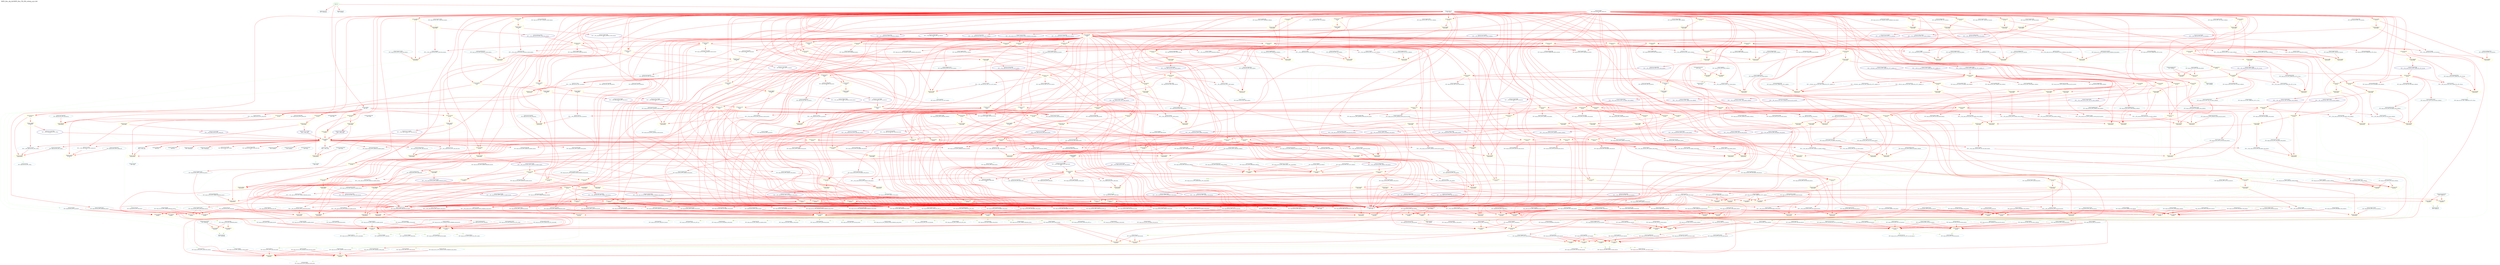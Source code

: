 digraph v3graph {
	graph	[label="MIPS_Bus_obj_dir/MIPS_Bus_TB_058_orderg_acyc.dot",
		 labelloc=t, labeljust=l,
		 //size="7.5,10",
		 rankdir=TB];
	n0	[fontsize=8 label="*INPUTS*", color=green];
	n0x55e37e3a8050_1	[fontsize=8 label="0x55e37e3b8fe0\n TOP->clk", color=skyblue];
	n0x55e37e3a8050_2	[fontsize=8 label="0x55e37e3b7230\n TOP->reset", color=skyblue];
	n0x55e37e3a8050_3	[fontsize=8 label="0x55e37e3a77d0\n TOP->waitrequest", color=skyblue];
	n0x55e37e3a8050_4	[fontsize=8 label="0x55e37e3c3150\n TOP->readdata", color=skyblue];
	n0x55e37e3a8050_5	[fontsize=8 label="0x55e37e3d9f90\n ASSIGNW", color=yellow];
	n0x55e37e3a8050_6	[fontsize=8 label="0x55e37e3d8330\n TOP->mips_cpu_bus__DOT__write_data_memory", color=skyblue];
	n0x55e37e3a8050_7	[fontsize=8 label="0x55e37e3bd0b0\n TOP->writedata", color=skyblue];
	n0x55e37e3a8050_8	[fontsize=8 label="0x55e37e3bd0b0 POST\n TOP->writedata", color=CadetBlue];
	n0x55e37e3a8050_9	[fontsize=8 label="0x55e37e3da890\n ASSIGNW", color=yellow];
	n0x55e37e3a8050_10	[fontsize=8 label="0x55e37e0cf720\n TOP->mips_cpu_bus__DOT__instruction_decode", color=skyblue];
	n0x55e37e3a8050_11	[fontsize=8 label="0x55e37e3d77d0\n TOP->mips_cpu_bus__DOT__write_register_memory", color=skyblue];
	n0x55e37e3a8050_12	[fontsize=8 label="0x55e37e3d76f0\n TOP->mips_cpu_bus__DOT__register_write_memory", color=skyblue];
	n0x55e37e3a8050_13	[fontsize=8 label="0x55e37e3d8090\n TOP->mips_cpu_bus__DOT__ALU_output_memory", color=skyblue];
	n0x55e37e3a8050_14	[fontsize=8 label="0x55e37e3d5690\n TOP->mips_cpu_bus__DOT__register_file_output_A_decode", color=skyblue];
	n0x55e37e3a8050_15	[fontsize=8 label="0x55e37e3d5af0\n TOP->mips_cpu_bus__DOT__comparator_1", color=skyblue];
	n0x55e37e3a8050_16	[fontsize=8 label="0x55e37e3d5af0 POST\n TOP->mips_cpu_bus__DOT__comparator_1", color=CadetBlue];
	n0x55e37e3a8050_17	[fontsize=8 label="0x55e37e3dae90\n ASSIGNW", color=yellow];
	n0x55e37e3a8050_18	[fontsize=8 label="0x55e37e3d5770\n TOP->mips_cpu_bus__DOT__register_file_output_B_decode", color=skyblue];
	n0x55e37e3a8050_19	[fontsize=8 label="0x55e37e3d5bd0\n TOP->mips_cpu_bus__DOT__comparator_2", color=skyblue];
	n0x55e37e3a8050_20	[fontsize=8 label="0x55e37e3d5bd0 POST\n TOP->mips_cpu_bus__DOT__comparator_2", color=CadetBlue];
	n0x55e37e3a8050_21	[fontsize=8 label="0x55e37e3dc090\n ASSIGNW", color=yellow];
	n0x55e37e3a8050_22	[fontsize=8 label="0x55e37e0cebe0\n TOP->mips_cpu_bus__DOT__branch_decode", color=skyblue];
	n0x55e37e3a8050_23	[fontsize=8 label="0x55e37e0cecc0\n TOP->mips_cpu_bus__DOT__equal_decode", color=skyblue];
	n0x55e37e3a8050_24	[fontsize=8 label="0x55e37e0ce4e0\n TOP->mips_cpu_bus__DOT__program_counter_src_decode", color=skyblue];
	n0x55e37e3a8050_25	[fontsize=8 label="0x55e37e0ce4e0 POST\n TOP->mips_cpu_bus__DOT__program_counter_src_decode", color=CadetBlue];
	n0x55e37e3a8050_26	[fontsize=8 label="0x55e37e3dc570\n ASSIGNW", color=yellow];
	n0x55e37e3a8050_27	[fontsize=8 label="0x55e37e3d5a10\n TOP->mips_cpu_bus__DOT__sign_imm_decode", color=skyblue];
	n0x55e37e3a8050_28	[fontsize=8 label="0x55e37e3d5a10 POST\n TOP->mips_cpu_bus__DOT__sign_imm_decode", color=CadetBlue];
	n0x55e37e3a8050_29	[fontsize=8 label="0x55e37e3de620\n ASSIGNW", color=yellow];
	n0x55e37e3a8050_30	[fontsize=8 label="0x55e37e3d8a30\n TOP->mips_cpu_bus__DOT__HALT_writeback", color=skyblue];
	n0x55e37e3a8050_31	[fontsize=8 label="0x55e37e3b7970\n TOP->active", color=skyblue];
	n0x55e37e3a8050_32	[fontsize=8 label="0x55e37e3b7970 POST\n TOP->active", color=CadetBlue];
	n0x55e37e3a8050_33	[fontsize=8 label="0x55e37e3de9e0\n ASSIGNW", color=yellow];
	n0x55e37e3a8050_34	[fontsize=8 label="0x55e37e3d7fb0\n TOP->mips_cpu_bus__DOT__byteenable_memory", color=skyblue];
	n0x55e37e3a8050_35	[fontsize=8 label="0x55e37e3b5a30\n TOP->byteenable", color=skyblue];
	n0x55e37e3a8050_36	[fontsize=8 label="0x55e37e3b5a30 POST\n TOP->byteenable", color=CadetBlue];
	n0x55e37e3a8050_37	[fontsize=8 label="0x55e37e648c80\n ALWAYS", color=yellow];
	n0x55e37e3a8050_38	[fontsize=8 label="0x55e37e3b0450\n TOP->address", color=skyblue];
	n0x55e37e3a8050_39	[fontsize=8 label="0x55e37e3b0450 POST\n TOP->address", color=CadetBlue];
	n0x55e37e3a8050_40	[fontsize=8 label="0x55e37e3dece0\n TOP->mips_cpu_bus__DOT__data_read_write", color=skyblue];
	n0x55e37e3a8050_41	[fontsize=8 label="0x55e37e0ce0a0\n TOP->mips_cpu_bus__DOT__instr_address", color=skyblue];
	n0x55e37e3a8050_42	[fontsize=8 label="0x55e37e648b00\n ALWAYS", color=yellow];
	n0x55e37e3a8050_43	[fontsize=8 label="0x55e37e3d7ed0\n TOP->mips_cpu_bus__DOT__op_memory", color=skyblue];
	n0x55e37e3a8050_44	[fontsize=8 label="0x55e37e3d7fb0 POST\n TOP->mips_cpu_bus__DOT__byteenable_memory", color=CadetBlue];
	n0x55e37e3a8050_45	[fontsize=8 label="0x55e37e3fac20\n ASSIGNW", color=yellow];
	n0x55e37e3a8050_46	[fontsize=8 label="0x55e37e3fa980\n TOP->mips_cpu_bus__DOT__register_file__DOT__registers", color=skyblue];
	n0x55e37e3a8050_47	[fontsize=8 label="0x55e37e3d5690 POST\n TOP->mips_cpu_bus__DOT__register_file_output_A_decode", color=CadetBlue];
	n0x55e37e3a8050_48	[fontsize=8 label="0x55e37e3fb100\n ASSIGNW", color=yellow];
	n0x55e37e3a8050_49	[fontsize=8 label="0x55e37e3d5770 POST\n TOP->mips_cpu_bus__DOT__register_file_output_B_decode", color=CadetBlue];
	n0x55e37e3a8050_50	[fontsize=8 label="0x55e37e3fbbe0\n ASSIGNW", color=yellow];
	n0x55e37e3a8050_51	[fontsize=8 label="0x55e37e3b75d0\n TOP->register_v0", color=skyblue];
	n0x55e37e3a8050_52	[fontsize=8 label="0x55e37e3b75d0 POST\n TOP->register_v0", color=CadetBlue];
	n0x55e37e3a8050_53	[fontsize=8 label="0x55e37e4045c0\n ASSIGNW", color=yellow];
	n0x55e37e3a8050_54	[fontsize=8 label="0x55e37e3d7c30\n TOP->mips_cpu_bus__DOT__program_counter_multiplexer_jump_memory", color=skyblue];
	n0x55e37e3a8050_55	[fontsize=8 label="0x55e37e3d7d10\n TOP->mips_cpu_bus__DOT__j_instruction_memory", color=skyblue];
	n0x55e37e3a8050_56	[fontsize=8 label="0x55e37e3d84f0\n TOP->mips_cpu_bus__DOT__j_program_counter_memory", color=skyblue];
	n0x55e37e3a8050_57	[fontsize=8 label="0x55e37e0cf840\n TOP->mips_cpu_bus__DOT__program_counter_plus_four_decode", color=skyblue];
	n0x55e37e3a8050_58	[fontsize=8 label="0x55e37e0cdf40\n TOP->mips_cpu_bus__DOT__program_counter_prime", color=skyblue];
	n0x55e37e3a8050_59	[fontsize=8 label="0x55e37e0cdf40 POST\n TOP->mips_cpu_bus__DOT__program_counter_prime", color=CadetBlue];
	n0x55e37e3a8050_60	[fontsize=8 label="0x55e37e40bed0\n ALWAYS", color=yellow];
	n0x55e37e3a8050_61	[fontsize=8 label="0x55e37e40bc30\n TOP->mips_cpu_bus__DOT__control_unit__DOT__op", color=skyblue];
	n0x55e37e3a8050_62	[fontsize=8 label="0x55e37e40bc30 POST\n TOP->mips_cpu_bus__DOT__control_unit__DOT__op", color=CadetBlue];
	n0x55e37e3a8050_63	[fontsize=8 label="0x55e37e40bd10\n TOP->mips_cpu_bus__DOT__control_unit__DOT__rt", color=skyblue];
	n0x55e37e3a8050_64	[fontsize=8 label="0x55e37e40bd10 POST\n TOP->mips_cpu_bus__DOT__control_unit__DOT__rt", color=CadetBlue];
	n0x55e37e3a8050_65	[fontsize=8 label="0x55e37e40bdf0\n TOP->mips_cpu_bus__DOT__control_unit__DOT__funct", color=skyblue];
	n0x55e37e3a8050_66	[fontsize=8 label="0x55e37e40bdf0 POST\n TOP->mips_cpu_bus__DOT__control_unit__DOT__funct", color=CadetBlue];
	n0x55e37e3a8050_67	[fontsize=8 label="0x55e37e0ce640\n TOP->mips_cpu_bus__DOT__register_write_decode", color=skyblue];
	n0x55e37e3a8050_68	[fontsize=8 label="0x55e37e0ce640 POST\n TOP->mips_cpu_bus__DOT__register_write_decode", color=CadetBlue];
	n0x55e37e3a8050_69	[fontsize=8 label="0x55e37e0ce760\n TOP->mips_cpu_bus__DOT__memory_to_register_decode", color=skyblue];
	n0x55e37e3a8050_70	[fontsize=8 label="0x55e37e0ce760 POST\n TOP->mips_cpu_bus__DOT__memory_to_register_decode", color=CadetBlue];
	n0x55e37e3a8050_71	[fontsize=8 label="0x55e37e0ce880\n TOP->mips_cpu_bus__DOT__memory_write_decode", color=skyblue];
	n0x55e37e3a8050_72	[fontsize=8 label="0x55e37e0ce880 POST\n TOP->mips_cpu_bus__DOT__memory_write_decode", color=CadetBlue];
	n0x55e37e3a8050_73	[fontsize=8 label="0x55e37e0ce9a0\n TOP->mips_cpu_bus__DOT__ALU_src_B_decode", color=skyblue];
	n0x55e37e3a8050_74	[fontsize=8 label="0x55e37e0ce9a0 POST\n TOP->mips_cpu_bus__DOT__ALU_src_B_decode", color=CadetBlue];
	n0x55e37e3a8050_75	[fontsize=8 label="0x55e37e0ceac0\n TOP->mips_cpu_bus__DOT__register_destination_decode", color=skyblue];
	n0x55e37e3a8050_76	[fontsize=8 label="0x55e37e0ceac0 POST\n TOP->mips_cpu_bus__DOT__register_destination_decode", color=CadetBlue];
	n0x55e37e3a8050_77	[fontsize=8 label="0x55e37e0cebe0 POST\n TOP->mips_cpu_bus__DOT__branch_decode", color=CadetBlue];
	n0x55e37e3a8050_78	[fontsize=8 label="0x55e37e0cf2a0\n TOP->mips_cpu_bus__DOT__HI_register_write_decode", color=skyblue];
	n0x55e37e3a8050_79	[fontsize=8 label="0x55e37e0cf2a0 POST\n TOP->mips_cpu_bus__DOT__HI_register_write_decode", color=CadetBlue];
	n0x55e37e3a8050_80	[fontsize=8 label="0x55e37e0cf3c0\n TOP->mips_cpu_bus__DOT__LO_register_write_decode", color=skyblue];
	n0x55e37e3a8050_81	[fontsize=8 label="0x55e37e0cf3c0 POST\n TOP->mips_cpu_bus__DOT__LO_register_write_decode", color=CadetBlue];
	n0x55e37e3a8050_82	[fontsize=8 label="0x55e37e0cede0\n TOP->mips_cpu_bus__DOT__ALU_function_decode", color=skyblue];
	n0x55e37e3a8050_83	[fontsize=8 label="0x55e37e0cede0 POST\n TOP->mips_cpu_bus__DOT__ALU_function_decode", color=CadetBlue];
	n0x55e37e3a8050_84	[fontsize=8 label="0x55e37e0cef40\n TOP->mips_cpu_bus__DOT__program_counter_multiplexer_jump_decode", color=skyblue];
	n0x55e37e3a8050_85	[fontsize=8 label="0x55e37e0cef40 POST\n TOP->mips_cpu_bus__DOT__program_counter_multiplexer_jump_decode", color=CadetBlue];
	n0x55e37e3a8050_86	[fontsize=8 label="0x55e37e0cf180\n TOP->mips_cpu_bus__DOT__j_instruction_decode", color=skyblue];
	n0x55e37e3a8050_87	[fontsize=8 label="0x55e37e0cf180 POST\n TOP->mips_cpu_bus__DOT__j_instruction_decode", color=CadetBlue];
	n0x55e37e3a8050_88	[fontsize=8 label="0x55e37e0cf020\n TOP->mips_cpu_bus__DOT__using_HI_LO_decode", color=skyblue];
	n0x55e37e3a8050_89	[fontsize=8 label="0x55e37e0cf020 POST\n TOP->mips_cpu_bus__DOT__using_HI_LO_decode", color=CadetBlue];
	n0x55e37e3a8050_90	[fontsize=8 label="0x55e37e675b60\n ALWAYS", color=yellow];
	n0x55e37e3a8050_91	[fontsize=8 label="0x55e37e0cecc0 POST\n TOP->mips_cpu_bus__DOT__equal_decode", color=CadetBlue];
	n0x55e37e3a8050_92	[fontsize=8 label="0x55e37e472550\n ALWAYS", color=yellow];
	n0x55e37e3a8050_93	[fontsize=8 label="0x55e37e3d5d90\n TOP->mips_cpu_bus__DOT__register_destination_execute", color=skyblue];
	n0x55e37e3a8050_94	[fontsize=8 label="0x55e37e3d7290\n TOP->mips_cpu_bus__DOT__Rd_execute", color=skyblue];
	n0x55e37e3a8050_95	[fontsize=8 label="0x55e37e3d71b0\n TOP->mips_cpu_bus__DOT__Rt_execute", color=skyblue];
	n0x55e37e3a8050_96	[fontsize=8 label="0x55e37e3d6030\n TOP->mips_cpu_bus__DOT__write_register_execute", color=skyblue];
	n0x55e37e3a8050_97	[fontsize=8 label="0x55e37e3d6030 POST\n TOP->mips_cpu_bus__DOT__write_register_execute", color=CadetBlue];
	n0x55e37e3a8050_98	[fontsize=8 label="0x55e37e66e1e0\n ALWAYS", color=yellow];
	n0x55e37e3a8050_99	[fontsize=8 label="0x55e37e3d9830\n TOP->mips_cpu_bus__DOT__forward_A_execute", color=skyblue];
	n0x55e37e3a8050_100	[fontsize=8 label="0x55e37e3d8250\n TOP->mips_cpu_bus__DOT__ALU_LO_output_memory", color=skyblue];
	n0x55e37e3a8050_101	[fontsize=8 label="0x55e37e3d9050\n TOP->mips_cpu_bus__DOT__ALU_LO_output_writeback", color=skyblue];
	n0x55e37e3a8050_102	[fontsize=8 label="0x55e37e3d8e90\n TOP->mips_cpu_bus__DOT__result_writeback", color=skyblue];
	n0x55e37e3a8050_103	[fontsize=8 label="0x55e37e3d69d0\n TOP->mips_cpu_bus__DOT__src_A_execute", color=skyblue];
	n0x55e37e3a8050_104	[fontsize=8 label="0x55e37e3d6b90\n TOP->mips_cpu_bus__DOT__src_A_ALU_execute", color=skyblue];
	n0x55e37e3a8050_105	[fontsize=8 label="0x55e37e3d6b90 POST\n TOP->mips_cpu_bus__DOT__src_A_ALU_execute", color=CadetBlue];
	n0x55e37e3a8050_106	[fontsize=8 label="0x55e37e6725c0\n ALWAYS", color=yellow];
	n0x55e37e3a8050_107	[fontsize=8 label="0x55e37e3d9910\n TOP->mips_cpu_bus__DOT__forward_B_execute", color=skyblue];
	n0x55e37e3a8050_108	[fontsize=8 label="0x55e37e3d8170\n TOP->mips_cpu_bus__DOT__ALU_HI_output_memory", color=skyblue];
	n0x55e37e3a8050_109	[fontsize=8 label="0x55e37e3d8f70\n TOP->mips_cpu_bus__DOT__ALU_HI_output_writeback", color=skyblue];
	n0x55e37e3a8050_110	[fontsize=8 label="0x55e37e3d6ab0\n TOP->mips_cpu_bus__DOT__src_B_execute", color=skyblue];
	n0x55e37e3a8050_111	[fontsize=8 label="0x55e37e479120\n TOP->mips_cpu_bus__DOT__alu_input_mux__DOT__src_mux_input_0", color=skyblue];
	n0x55e37e3a8050_112	[fontsize=8 label="0x55e37e479120 POST\n TOP->mips_cpu_bus__DOT__alu_input_mux__DOT__src_mux_input_0", color=CadetBlue];
	n0x55e37e3a8050_113	[fontsize=8 label="0x55e37e3d6110\n TOP->mips_cpu_bus__DOT__ALU_src_B_execute", color=skyblue];
	n0x55e37e3a8050_114	[fontsize=8 label="0x55e37e3d7370\n TOP->mips_cpu_bus__DOT__sign_imm_execute", color=skyblue];
	n0x55e37e3a8050_115	[fontsize=8 label="0x55e37e3d7530\n TOP->mips_cpu_bus__DOT__program_counter_plus_four_execute", color=skyblue];
	n0x55e37e3a8050_116	[fontsize=8 label="0x55e37e3d6c70\n TOP->mips_cpu_bus__DOT__src_B_ALU_execute", color=skyblue];
	n0x55e37e3a8050_117	[fontsize=8 label="0x55e37e3d6c70 POST\n TOP->mips_cpu_bus__DOT__src_B_ALU_execute", color=CadetBlue];
	n0x55e37e3a8050_118	[fontsize=8 label="0x55e37e3d6d50\n TOP->mips_cpu_bus__DOT__write_data_execute", color=skyblue];
	n0x55e37e3a8050_119	[fontsize=8 label="0x55e37e3d6d50 POST\n TOP->mips_cpu_bus__DOT__write_data_execute", color=CadetBlue];
	n0x55e37e3a8050_120	[fontsize=8 label="0x55e37e667f40\n ALWAYS", color=yellow];
	n0x55e37e3a8050_121	[fontsize=8 label="0x55e37e481e10\n TOP->mips_cpu_bus__DOT__alu__DOT__ALU_HI_LO_output", color=skyblue];
	n0x55e37e3a8050_122	[fontsize=8 label="0x55e37e481e10 POST\n TOP->mips_cpu_bus__DOT__alu__DOT__ALU_HI_LO_output", color=CadetBlue];
	n0x55e37e3a8050_123	[fontsize=8 label="0x55e37e3d61f0\n TOP->mips_cpu_bus__DOT__ALU_function_execute", color=skyblue];
	n0x55e37e3a8050_124	[fontsize=8 label="0x55e37e3d6f10\n TOP->mips_cpu_bus__DOT__ALU_HI_output_execute", color=skyblue];
	n0x55e37e3a8050_125	[fontsize=8 label="0x55e37e3d6f10 POST\n TOP->mips_cpu_bus__DOT__ALU_HI_output_execute", color=CadetBlue];
	n0x55e37e3a8050_126	[fontsize=8 label="0x55e37e3d6ff0\n TOP->mips_cpu_bus__DOT__ALU_LO_output_execute", color=skyblue];
	n0x55e37e3a8050_127	[fontsize=8 label="0x55e37e3d6ff0 POST\n TOP->mips_cpu_bus__DOT__ALU_LO_output_execute", color=CadetBlue];
	n0x55e37e3a8050_128	[fontsize=8 label="0x55e37e68c840\n ALWAYS", color=yellow];
	n0x55e37e3a8050_129	[fontsize=8 label="0x55e37e3d6e30\n TOP->mips_cpu_bus__DOT__ALU_output_execute", color=skyblue];
	n0x55e37e3a8050_130	[fontsize=8 label="0x55e37e3d6e30 POST\n TOP->mips_cpu_bus__DOT__ALU_output_execute", color=CadetBlue];
	n0x55e37e3a8050_131	[fontsize=8 label="0x55e37e6b6540\n ALWAYS", color=yellow];
	n0x55e37e3a8050_132	[fontsize=8 label="0x55e37e3d92f0\n TOP->mips_cpu_bus__DOT__read_data_writeback_filtered", color=skyblue];
	n0x55e37e3a8050_133	[fontsize=8 label="0x55e37e3d92f0 POST\n TOP->mips_cpu_bus__DOT__read_data_writeback_filtered", color=CadetBlue];
	n0x55e37e3a8050_134	[fontsize=8 label="0x55e37e3d8b10\n TOP->mips_cpu_bus__DOT__op_writeback", color=skyblue];
	n0x55e37e3a8050_135	[fontsize=8 label="0x55e37e3d9210\n TOP->mips_cpu_bus__DOT__read_data_writeback", color=skyblue];
	n0x55e37e3a8050_136	[fontsize=8 label="0x55e37e4acc10\n TOP->mips_cpu_bus__DOT__memory_filter__DOT__temp_filtered", color=skyblue];
	n0x55e37e3a8050_137	[fontsize=8 label="0x55e37e4acc10 POST\n TOP->mips_cpu_bus__DOT__memory_filter__DOT__temp_filtered", color=CadetBlue];
	n0x55e37e3a8050_138	[fontsize=8 label="0x55e37e3d8bf0\n TOP->mips_cpu_bus__DOT__byteenable_writeback", color=skyblue];
	n0x55e37e3a8050_139	[fontsize=8 label="0x55e37e3d8cd0\n TOP->mips_cpu_bus__DOT__src_A_ALU_writeback", color=skyblue];
	n0x55e37e3a8050_140	[fontsize=8 label="0x55e37e4cf500\n ASSIGNW", color=yellow];
	n0x55e37e3a8050_141	[fontsize=8 label="0x55e37e3d8950\n TOP->mips_cpu_bus__DOT__memory_to_register_writeback", color=skyblue];
	n0x55e37e3a8050_142	[fontsize=8 label="0x55e37e3d9130\n TOP->mips_cpu_bus__DOT__ALU_output_writeback", color=skyblue];
	n0x55e37e3a8050_143	[fontsize=8 label="0x55e37e3d8e90 POST\n TOP->mips_cpu_bus__DOT__result_writeback", color=CadetBlue];
	n0x55e37e3a8050_144	[fontsize=8 label="0x55e37e6e4a80\n ALWAYS", color=yellow];
	n0x55e37e3a8050_145	[fontsize=8 label="0x55e37e3d6730\n TOP->mips_cpu_bus__DOT__using_HI_LO_execute", color=skyblue];
	n0x55e37e3a8050_146	[fontsize=8 label="0x55e37e3d7a70\n TOP->mips_cpu_bus__DOT__HI_register_write_memory", color=skyblue];
	n0x55e37e3a8050_147	[fontsize=8 label="0x55e37e3d8db0\n TOP->mips_cpu_bus__DOT__write_register_writeback", color=skyblue];
	n0x55e37e3a8050_148	[fontsize=8 label="0x55e37e3d86b0\n TOP->mips_cpu_bus__DOT__register_write_writeback", color=skyblue];
	n0x55e37e3a8050_149	[fontsize=8 label="0x55e37e3d8790\n TOP->mips_cpu_bus__DOT__HI_register_write_writeback", color=skyblue];
	n0x55e37e3a8050_150	[fontsize=8 label="0x55e37e3d9910 POST\n TOP->mips_cpu_bus__DOT__forward_B_execute", color=CadetBlue];
	n0x55e37e3a8050_151	[fontsize=8 label="0x55e37e6e4900\n ALWAYS", color=yellow];
	n0x55e37e3a8050_152	[fontsize=8 label="0x55e37e3d70d0\n TOP->mips_cpu_bus__DOT__Rs_execute", color=skyblue];
	n0x55e37e3a8050_153	[fontsize=8 label="0x55e37e3d7b50\n TOP->mips_cpu_bus__DOT__LO_register_write_memory", color=skyblue];
	n0x55e37e3a8050_154	[fontsize=8 label="0x55e37e3d8870\n TOP->mips_cpu_bus__DOT__LO_register_write_writeback", color=skyblue];
	n0x55e37e3a8050_155	[fontsize=8 label="0x55e37e3d9830 POST\n TOP->mips_cpu_bus__DOT__forward_A_execute", color=CadetBlue];
	n0x55e37e3a8050_156	[fontsize=8 label="0x55e37e6e4780\n ALWAYS", color=yellow];
	n0x55e37e3a8050_157	[fontsize=8 label="0x55e37e3d5e70\n TOP->mips_cpu_bus__DOT__memory_to_register_execute", color=skyblue];
	n0x55e37e3a8050_158	[fontsize=8 label="0x55e37e4d80c0\n TOP->mips_cpu_bus__DOT__hazard_unit__DOT__lwstall", color=skyblue];
	n0x55e37e3a8050_159	[fontsize=8 label="0x55e37e4d80c0 POST\n TOP->mips_cpu_bus__DOT__hazard_unit__DOT__lwstall", color=CadetBlue];
	n0x55e37e3a8050_160	[fontsize=8 label="0x55e37e3d6490\n TOP->mips_cpu_bus__DOT__register_write_execute", color=skyblue];
	n0x55e37e3a8050_161	[fontsize=8 label="0x55e37e3d78b0\n TOP->mips_cpu_bus__DOT__memory_to_register_memory", color=skyblue];
	n0x55e37e3a8050_162	[fontsize=8 label="0x55e37e4d8220\n TOP->mips_cpu_bus__DOT__hazard_unit__DOT__branchstall", color=skyblue];
	n0x55e37e3a8050_163	[fontsize=8 label="0x55e37e4d8220 POST\n TOP->mips_cpu_bus__DOT__hazard_unit__DOT__branchstall", color=CadetBlue];
	n0x55e37e3a8050_164	[fontsize=8 label="0x55e37e3d6570\n TOP->mips_cpu_bus__DOT__program_counter_multiplexer_jump_execute", color=skyblue];
	n0x55e37e3a8050_165	[fontsize=8 label="0x55e37e3d93d0\n TOP->mips_cpu_bus__DOT__stall_fetch", color=skyblue];
	n0x55e37e3a8050_166	[fontsize=8 label="0x55e37e3d93d0 POST\n TOP->mips_cpu_bus__DOT__stall_fetch", color=CadetBlue];
	n0x55e37e3a8050_167	[fontsize=8 label="0x55e37e3d94b0\n TOP->mips_cpu_bus__DOT__stall_decode", color=skyblue];
	n0x55e37e3a8050_168	[fontsize=8 label="0x55e37e3d94b0 POST\n TOP->mips_cpu_bus__DOT__stall_decode", color=CadetBlue];
	n0x55e37e3a8050_169	[fontsize=8 label="0x55e37e3d9750\n TOP->mips_cpu_bus__DOT__flush_execute_register", color=skyblue];
	n0x55e37e3a8050_170	[fontsize=8 label="0x55e37e3d9750 POST\n TOP->mips_cpu_bus__DOT__flush_execute_register", color=CadetBlue];
	n0x55e37e3a8050_171	[fontsize=8 label="0x55e37e7e7480\n ASSIGNW", color=yellow];
	n0x55e37e3a8050_172	[fontsize=8 label="0x55e37e7f52b0\n ASSIGNW", color=yellow];
	n0x55e37e3a8050_173	[fontsize=8 label="0x55e37e7f6360\n ASSIGNW", color=yellow];
	n0x55e37e3a8050_174	[fontsize=8 label="0x55e37e86cbc0\n ASSIGNW", color=yellow];
	n0x55e37e3a8050_175	[fontsize=8 label="0x55e37e86d0d0\n ASSIGNW", color=yellow];
	n0x55e37e3a8050_176	[fontsize=8 label="0x55e37e86de30\n ASSIGNW", color=yellow];
	n0x55e37e3a8050_177	[fontsize=8 label="0x55e37e86e220\n ASSIGNW", color=yellow];
	n0x55e37e3a8050_178	[fontsize=8 label="0x55e37e86e550\n ALWAYS", color=yellow];
	n0x55e37e3a8050_179	[fontsize=8 label="0x55e37e86fc40\n ALWAYS", color=yellow];
	n0x55e37e3a8050_180	[fontsize=8 label="0x55e37e855fe0\n ASSIGNW", color=yellow];
	n0x55e37e3a8050_181	[fontsize=8 label="0x55e37e856920\n ASSIGNW", color=yellow];
	n0x55e37e3a8050_182	[fontsize=8 label="0x55e37e857260\n ASSIGNW", color=yellow];
	n0x55e37e3a8050_183	[fontsize=8 label="0x55e37e8577d0\n ASSIGNW", color=yellow];
	n0x55e37e3a8050_184	[fontsize=8 label="0x55e37e858b50\n ALWAYS", color=yellow];
	n0x55e37e3a8050_185	[fontsize=8 label="0x55e37e8c9210\n ALWAYS", color=yellow];
	n0x55e37e3a8050_186	[fontsize=8 label="0x55e37e8d1d00\n ALWAYS", color=yellow];
	n0x55e37e3a8050_187	[fontsize=8 label="0x55e37e8d38d0\n ALWAYS", color=yellow];
	n0x55e37e3a8050_188	[fontsize=8 label="0x55e37e8d6b20\n ALWAYS", color=yellow];
	n0x55e37e3a8050_189	[fontsize=8 label="0x55e37e8db8b0\n ALWAYS", color=yellow];
	n0x55e37e3a8050_190	[fontsize=8 label="0x55e37e8e5e10\n ALWAYS", color=yellow];
	n0x55e37e3a8050_191	[fontsize=8 label="0x55e37e8fa180\n ALWAYS", color=yellow];
	n0x55e37e3a8050_192	[fontsize=8 label="0x55e37e917600\n ASSIGNW", color=yellow];
	n0x55e37e3a8050_193	[fontsize=8 label="0x55e37e917ce0\n ALWAYS", color=yellow];
	n0x55e37e3a8050_194	[fontsize=8 label="0x55e37e91a620\n ALWAYS", color=yellow];
	n0x55e37e3a8050_195	[fontsize=8 label="0x55e37e91cf60\n ALWAYS", color=yellow];
	n0x55e37e3a8050_196	[fontsize=8 label="0x55e37e645500\n ACTIVE", color=yellow];
	n0x55e37e3a8050_197	[fontsize=8 label="0x55e37e6f31e0\n ALWAYS\n c4", color=yellow];
	n0x55e37e3a8050_198	[fontsize=8 label="0x55e37e3b7230 PRE\n TOP->reset", color=lightblue];
	n0x55e37e3a8050_199	[fontsize=8 label="0x55e37e3b7230 POST\n TOP->reset", color=CadetBlue];
	n0x55e37e3a8050_200	[fontsize=8 label="0x55e37e7ac2d0 PORD\n TOP->__Vdly__mips_cpu_bus__DOT__STALL\n c4", color=NavyBlue];
	n0x55e37e3a8050_201	[fontsize=8 label="0x55e37e7ac2d0\n TOP->__Vdly__mips_cpu_bus__DOT__STALL", color=skyblue];
	n0x55e37e3a8050_202	[fontsize=8 label="0x55e37e7ac710 PORD\n TOP->__Vdly__mips_cpu_bus__DOT__data_read_write\n c4", color=NavyBlue];
	n0x55e37e3a8050_203	[fontsize=8 label="0x55e37e7ac710\n TOP->__Vdly__mips_cpu_bus__DOT__data_read_write", color=skyblue];
	n0x55e37e3a8050_204	[fontsize=8 label="0x55e37e7d12c0 PORD\n TOP->__Vdly__read", color=NavyBlue];
	n0x55e37e3a8050_205	[fontsize=8 label="0x55e37e7d12c0\n TOP->__Vdly__read", color=skyblue];
	n0x55e37e3a8050_206	[fontsize=8 label="0x55e37e3b8fe0 PRE\n TOP->clk", color=lightblue];
	n0x55e37e3a8050_207	[fontsize=8 label="0x55e37e3b8fe0 POST\n TOP->clk", color=CadetBlue];
	n0x55e37e3a8050_208	[fontsize=8 label="0x55e37e7e7de0 PORD\n TOP->__Vdly__mips_cpu_bus__DOT__internal_clk", color=NavyBlue];
	n0x55e37e3a8050_209	[fontsize=8 label="0x55e37e7e7de0\n TOP->__Vdly__mips_cpu_bus__DOT__internal_clk\n c4", color=skyblue];
	n0x55e37e3a8050_210	[fontsize=8 label="0x55e37e3a77d0 PRE\n TOP->waitrequest", color=lightblue];
	n0x55e37e3a8050_211	[fontsize=8 label="0x55e37e3a77d0 POST\n TOP->waitrequest", color=CadetBlue];
	n0x55e37e3a8050_212	[fontsize=8 label="0x55e37e0cde20 PRE\n TOP->mips_cpu_bus__DOT__STALL\n c4", color=lightblue];
	n0x55e37e3a8050_213	[fontsize=8 label="0x55e37e0cde20 POST\n TOP->mips_cpu_bus__DOT__STALL", color=CadetBlue];
	n0x55e37e3a8050_214	[fontsize=8 label="0x55e37e3dece0 PRE\n TOP->mips_cpu_bus__DOT__data_read_write\n c4", color=lightblue];
	n0x55e37e3a8050_215	[fontsize=8 label="0x55e37e3dece0 POST\n TOP->mips_cpu_bus__DOT__data_read_write", color=CadetBlue];
	n0x55e37e3a8050_216	[fontsize=8 label="0x55e37e3c3150 PRE\n TOP->readdata", color=lightblue];
	n0x55e37e3a8050_217	[fontsize=8 label="0x55e37e3c3150 POST\n TOP->readdata", color=CadetBlue];
	n0x55e37e3a8050_218	[fontsize=8 label="0x55e37e7e93a0 PORD\n TOP->__Vdly__mips_cpu_bus__DOT__instruction_decode\n c4", color=NavyBlue];
	n0x55e37e3a8050_219	[fontsize=8 label="0x55e37e7e93a0\n TOP->__Vdly__mips_cpu_bus__DOT__instruction_decode", color=skyblue];
	n0x55e37e3a8050_220	[fontsize=8 label="0x55e37e3d78b0 PRE\n TOP->mips_cpu_bus__DOT__memory_to_register_memory", color=lightblue];
	n0x55e37e3a8050_221	[fontsize=8 label="0x55e37e3d78b0 POST\n TOP->mips_cpu_bus__DOT__memory_to_register_memory", color=CadetBlue];
	n0x55e37e3a8050_222	[fontsize=8 label="0x55e37e3d7990 PRE\n TOP->mips_cpu_bus__DOT__memory_write_memory", color=lightblue];
	n0x55e37e3a8050_223	[fontsize=8 label="0x55e37e3d7990 POST\n TOP->mips_cpu_bus__DOT__memory_write_memory", color=CadetBlue];
	n0x55e37e3a8050_224	[fontsize=8 label="0x55e37e7d6200 PORD\n TOP->__Vdly__write", color=NavyBlue];
	n0x55e37e3a8050_225	[fontsize=8 label="0x55e37e7d6200\n TOP->__Vdly__write", color=skyblue];
	n0x55e37e3a8050_226	[fontsize=8 label="0x55e37e7cdc50 PORD\n TOP->__Vdly__mips_cpu_bus__DOT__read_data_writeback", color=NavyBlue];
	n0x55e37e3a8050_227	[fontsize=8 label="0x55e37e7cdc50\n TOP->__Vdly__mips_cpu_bus__DOT__read_data_writeback", color=skyblue];
	n0x55e37e3a8050_228	[fontsize=8 label="0x55e37e0ce4e0 PRE\n TOP->mips_cpu_bus__DOT__program_counter_src_decode", color=lightblue];
	n0x55e37e3a8050_229	[fontsize=8 label="0x55e37e7cdd30\n ACTIVE", color=yellow];
	n0x55e37e3a8050_230	[fontsize=8 label="0x55e37e7d5d80\n ASSIGNPRE", color=yellow];
	n0x55e37e3a8050_231	[fontsize=8 label="0x55e37e3d9210 PRE\n TOP->mips_cpu_bus__DOT__read_data_writeback", color=lightblue];
	n0x55e37e3a8050_232	[fontsize=8 label="0x55e37e7d5b40\n ASSIGNPOST", color=yellow];
	n0x55e37e3a8050_233	[fontsize=8 label="0x55e37e3d9210 POST\n TOP->mips_cpu_bus__DOT__read_data_writeback", color=CadetBlue];
	n0x55e37e3a8050_234	[fontsize=8 label="0x55e37e7d62e0\n ACTIVE", color=yellow];
	n0x55e37e3a8050_235	[fontsize=8 label="0x55e37e7d82a0\n ASSIGNPRE", color=yellow];
	n0x55e37e3a8050_236	[fontsize=8 label="0x55e37e3ae640 PRE\n TOP->write", color=lightblue];
	n0x55e37e3a8050_237	[fontsize=8 label="0x55e37e7d8060\n ASSIGNPOST", color=yellow];
	n0x55e37e3a8050_238	[fontsize=8 label="0x55e37e3ae640\n TOP->write", color=skyblue];
	n0x55e37e3a8050_239	[fontsize=8 label="0x55e37e3ae640 POST\n TOP->write", color=CadetBlue];
	n0x55e37e3a8050_240	[fontsize=8 label="0x55e37e7e9670\n ACTIVE", color=yellow];
	n0x55e37e3a8050_241	[fontsize=8 label="0x55e37e7e9480\n ASSIGNPRE\n c4", color=yellow];
	n0x55e37e3a8050_242	[fontsize=8 label="0x55e37e0cf720 PRE\n TOP->mips_cpu_bus__DOT__instruction_decode\n c4", color=lightblue];
	n0x55e37e3a8050_243	[fontsize=8 label="0x55e37e7e95b0\n ASSIGNPOST", color=yellow];
	n0x55e37e3a8050_244	[fontsize=8 label="0x55e37e0cf720 POST\n TOP->mips_cpu_bus__DOT__instruction_decode", color=CadetBlue];
	n0x55e37e3a8050_245	[fontsize=8 label="0x55e37e7e3610\n ACTIVE", color=yellow];
	n0x55e37e3a8050_246	[fontsize=8 label="0x55e37e7e7ec0\n ASSIGNPRE", color=yellow];
	n0x55e37e3a8050_247	[fontsize=8 label="0x55e37e0cdd00 PRE\n TOP->mips_cpu_bus__DOT__internal_clk", color=lightblue];
	n0x55e37e3a8050_248	[fontsize=8 label="0x55e37e7e3550\n ASSIGNPOST\n c4", color=yellow];
	n0x55e37e3a8050_249	[fontsize=8 label="0x55e37e0cdd00\n TOP->mips_cpu_bus__DOT__internal_clk\n c4", color=skyblue];
	n0x55e37e3a8050_250	[fontsize=8 label="0x55e37e0cdd00 POST\n TOP->mips_cpu_bus__DOT__internal_clk", color=CadetBlue];
	n0x55e37e3a8050_251	[fontsize=8 label="0x55e37e7e9eb0\n ACTIVE", color=yellow];
	n0x55e37e3a8050_252	[fontsize=8 label="0x55e37e7d13a0\n ASSIGNPRE", color=yellow];
	n0x55e37e3a8050_253	[fontsize=8 label="0x55e37e3b4e80 PRE\n TOP->read", color=lightblue];
	n0x55e37e3a8050_254	[fontsize=8 label="0x55e37e7e9df0\n ASSIGNPOST", color=yellow];
	n0x55e37e3a8050_255	[fontsize=8 label="0x55e37e3b4e80\n TOP->read", color=skyblue];
	n0x55e37e3a8050_256	[fontsize=8 label="0x55e37e3b4e80 POST\n TOP->read", color=CadetBlue];
	n0x55e37e3a8050_257	[fontsize=8 label="0x55e37e7e9190\n ACTIVE", color=yellow];
	n0x55e37e3a8050_258	[fontsize=8 label="0x55e37e7ad750\n ASSIGNPRE\n c4", color=yellow];
	n0x55e37e3a8050_259	[fontsize=8 label="0x55e37e7ada50\n ASSIGNPOST", color=yellow];
	n0x55e37e3a8050_260	[fontsize=8 label="0x55e37e647e90\n ACTIVE", color=yellow];
	n0x55e37e3a8050_261	[fontsize=8 label="0x55e37e7d84f0\n ASSIGNPRE\n c4", color=yellow];
	n0x55e37e3a8050_262	[fontsize=8 label="0x55e37e7e9080\n ASSIGNPOST", color=yellow];
	n0x55e37e3a8050_263	[fontsize=8 label="0x55e37e0cde20\n TOP->mips_cpu_bus__DOT__STALL", color=skyblue];
	n0x55e37e3a8050_264	[fontsize=8 label="0x55e37e647b50\n ACTIVE", color=yellow];
	n0x55e37e3a8050_265	[fontsize=8 label="0x55e37e705080\n ALWAYS", color=yellow];
	n0x55e37e3a8050_266	[fontsize=8 label="0x55e37e3d86b0 PRE\n TOP->mips_cpu_bus__DOT__register_write_writeback", color=lightblue];
	n0x55e37e3a8050_267	[fontsize=8 label="0x55e37e3d86b0 POST\n TOP->mips_cpu_bus__DOT__register_write_writeback", color=CadetBlue];
	n0x55e37e3a8050_268	[fontsize=8 label="0x55e37e3d8e90 PRE\n TOP->mips_cpu_bus__DOT__result_writeback", color=lightblue];
	n0x55e37e3a8050_269	[fontsize=8 label="0x55e37e7b0230 PORD\n TOP->__Vdlyvval__mips_cpu_bus__DOT__register_file__DOT__registers__v0", color=NavyBlue];
	n0x55e37e3a8050_270	[fontsize=8 label="0x55e37e7b0230\n TOP->__Vdlyvval__mips_cpu_bus__DOT__register_file__DOT__registers__v0", color=skyblue];
	n0x55e37e3a8050_271	[fontsize=8 label="0x55e37e7af930 PORD\n TOP->__Vdlyvset__mips_cpu_bus__DOT__register_file__DOT__registers__v0", color=NavyBlue];
	n0x55e37e3a8050_272	[fontsize=8 label="0x55e37e7af930\n TOP->__Vdlyvset__mips_cpu_bus__DOT__register_file__DOT__registers__v0", color=skyblue];
	n0x55e37e3a8050_273	[fontsize=8 label="0x55e37e3d8db0 PRE\n TOP->mips_cpu_bus__DOT__write_register_writeback", color=lightblue];
	n0x55e37e3a8050_274	[fontsize=8 label="0x55e37e3d8db0 POST\n TOP->mips_cpu_bus__DOT__write_register_writeback", color=CadetBlue];
	n0x55e37e3a8050_275	[fontsize=8 label="0x55e37e7b4a20 PORD\n TOP->__Vdlyvdim0__mips_cpu_bus__DOT__register_file__DOT__registers__v0", color=NavyBlue];
	n0x55e37e3a8050_276	[fontsize=8 label="0x55e37e7b4a20\n TOP->__Vdlyvdim0__mips_cpu_bus__DOT__register_file__DOT__registers__v0", color=skyblue];
	n0x55e37e3a8050_277	[fontsize=8 label="0x55e37e704f00\n ALWAYS", color=yellow];
	n0x55e37e3a8050_278	[fontsize=8 label="0x55e37e3d8790 PRE\n TOP->mips_cpu_bus__DOT__HI_register_write_writeback", color=lightblue];
	n0x55e37e3a8050_279	[fontsize=8 label="0x55e37e3d8790 POST\n TOP->mips_cpu_bus__DOT__HI_register_write_writeback", color=CadetBlue];
	n0x55e37e3a8050_280	[fontsize=8 label="0x55e37e3d8f70 PRE\n TOP->mips_cpu_bus__DOT__ALU_HI_output_writeback", color=lightblue];
	n0x55e37e3a8050_281	[fontsize=8 label="0x55e37e3d8f70 POST\n TOP->mips_cpu_bus__DOT__ALU_HI_output_writeback", color=CadetBlue];
	n0x55e37e3a8050_282	[fontsize=8 label="0x55e37e7e2af0 PORD\n TOP->__Vdly__mips_cpu_bus__DOT__register_file__DOT__HI_reg", color=NavyBlue];
	n0x55e37e3a8050_283	[fontsize=8 label="0x55e37e7e2af0\n TOP->__Vdly__mips_cpu_bus__DOT__register_file__DOT__HI_reg", color=skyblue];
	n0x55e37e3a8050_284	[fontsize=8 label="0x55e37e6f2600\n ALWAYS", color=yellow];
	n0x55e37e3a8050_285	[fontsize=8 label="0x55e37e3d8870 PRE\n TOP->mips_cpu_bus__DOT__LO_register_write_writeback", color=lightblue];
	n0x55e37e3a8050_286	[fontsize=8 label="0x55e37e3d8870 POST\n TOP->mips_cpu_bus__DOT__LO_register_write_writeback", color=CadetBlue];
	n0x55e37e3a8050_287	[fontsize=8 label="0x55e37e3d9050 PRE\n TOP->mips_cpu_bus__DOT__ALU_LO_output_writeback", color=lightblue];
	n0x55e37e3a8050_288	[fontsize=8 label="0x55e37e3d9050 POST\n TOP->mips_cpu_bus__DOT__ALU_LO_output_writeback", color=CadetBlue];
	n0x55e37e3a8050_289	[fontsize=8 label="0x55e37e7d8e10 PORD\n TOP->__Vdly__mips_cpu_bus__DOT__register_file__DOT__LO_reg", color=NavyBlue];
	n0x55e37e3a8050_290	[fontsize=8 label="0x55e37e7d8e10\n TOP->__Vdly__mips_cpu_bus__DOT__register_file__DOT__LO_reg", color=skyblue];
	n0x55e37e3a8050_291	[fontsize=8 label="0x55e37e7e6d80\n ACTIVE", color=yellow];
	n0x55e37e3a8050_292	[fontsize=8 label="0x55e37e7d94d0\n ASSIGNPRE", color=yellow];
	n0x55e37e3a8050_293	[fontsize=8 label="0x55e37e3fab40 PRE\n TOP->mips_cpu_bus__DOT__register_file__DOT__LO_reg", color=lightblue];
	n0x55e37e3a8050_294	[fontsize=8 label="0x55e37e7b6cc0\n ASSIGNPOST", color=yellow];
	n0x55e37e3a8050_295	[fontsize=8 label="0x55e37e3fab40\n TOP->mips_cpu_bus__DOT__register_file__DOT__LO_reg", color=skyblue];
	n0x55e37e3a8050_296	[fontsize=8 label="0x55e37e3fab40 POST\n TOP->mips_cpu_bus__DOT__register_file__DOT__LO_reg", color=CadetBlue];
	n0x55e37e3a8050_297	[fontsize=8 label="0x55e37e7ea540\n ACTIVE", color=yellow];
	n0x55e37e3a8050_298	[fontsize=8 label="0x55e37e86a6b0\n ASSIGNPRE", color=yellow];
	n0x55e37e3a8050_299	[fontsize=8 label="0x55e37e3faa60 PRE\n TOP->mips_cpu_bus__DOT__register_file__DOT__HI_reg", color=lightblue];
	n0x55e37e3a8050_300	[fontsize=8 label="0x55e37e7b5480\n ASSIGNPOST", color=yellow];
	n0x55e37e3a8050_301	[fontsize=8 label="0x55e37e3faa60\n TOP->mips_cpu_bus__DOT__register_file__DOT__HI_reg", color=skyblue];
	n0x55e37e3a8050_302	[fontsize=8 label="0x55e37e3faa60 POST\n TOP->mips_cpu_bus__DOT__register_file__DOT__HI_reg", color=CadetBlue];
	n0x55e37e3a8050_303	[fontsize=8 label="0x55e37e7e2fe0\n ACTIVE", color=yellow];
	n0x55e37e3a8050_304	[fontsize=8 label="0x55e37e7cc7f0\n ALWAYSPOST", color=yellow];
	n0x55e37e3a8050_305	[fontsize=8 label="0x55e37e3fa980 POST\n TOP->mips_cpu_bus__DOT__register_file__DOT__registers", color=CadetBlue];
	n0x55e37e3a8050_306	[fontsize=8 label="0x55e37e7d00f0\n ASSIGNPRE", color=yellow];
	n0x55e37e3a8050_307	[fontsize=8 label="0x55e37e6448f0\n ACTIVE\n c4", color=yellow];
	n0x55e37e3a8050_308	[fontsize=8 label="0x55e37e707950\n ALWAYS\n c267", color=yellow];
	n0x55e37e3a8050_309	[fontsize=8 label="0x55e37e7e8380 PORD\n TOP->__Vdly__mips_cpu_bus__DOT__instr_address", color=NavyBlue];
	n0x55e37e3a8050_310	[fontsize=8 label="0x55e37e7e8380\n TOP->__Vdly__mips_cpu_bus__DOT__instr_address", color=skyblue];
	n0x55e37e3a8050_311	[fontsize=8 label="0x55e37e7b1430 PORD\n TOP->__Vdly__mips_cpu_bus__DOT__HALT_fetch\n c267", color=NavyBlue];
	n0x55e37e3a8050_312	[fontsize=8 label="0x55e37e7b1430\n TOP->__Vdly__mips_cpu_bus__DOT__HALT_fetch", color=skyblue];
	n0x55e37e3a8050_313	[fontsize=8 label="0x55e37e3d93d0 PRE\n TOP->mips_cpu_bus__DOT__stall_fetch", color=lightblue];
	n0x55e37e3a8050_314	[fontsize=8 label="0x55e37e0ce400 PRE\n TOP->mips_cpu_bus__DOT__HALT_fetch\n c267", color=lightblue];
	n0x55e37e3a8050_315	[fontsize=8 label="0x55e37e0ce400 POST\n TOP->mips_cpu_bus__DOT__HALT_fetch", color=CadetBlue];
	n0x55e37e3a8050_316	[fontsize=8 label="0x55e37e0cdf40 PRE\n TOP->mips_cpu_bus__DOT__program_counter_prime", color=lightblue];
	n0x55e37e3a8050_317	[fontsize=8 label="0x55e37e70b5e0\n ALWAYS", color=yellow];
	n0x55e37e3a8050_318	[fontsize=8 label="0x55e37e7e69c0 PORD\n TOP->__Vdly__mips_cpu_bus__DOT__program_counter_plus_four_decode", color=NavyBlue];
	n0x55e37e3a8050_319	[fontsize=8 label="0x55e37e7e69c0\n TOP->__Vdly__mips_cpu_bus__DOT__program_counter_plus_four_decode", color=skyblue];
	n0x55e37e3a8050_320	[fontsize=8 label="0x55e37e3d94b0 PRE\n TOP->mips_cpu_bus__DOT__stall_decode", color=lightblue];
	n0x55e37e3a8050_321	[fontsize=8 label="0x55e37e0ce0a0 PRE\n TOP->mips_cpu_bus__DOT__instr_address", color=lightblue];
	n0x55e37e3a8050_322	[fontsize=8 label="0x55e37e0ce0a0 POST\n TOP->mips_cpu_bus__DOT__instr_address", color=CadetBlue];
	n0x55e37e3a8050_323	[fontsize=8 label="0x55e37e70b280\n ALWAYS", color=yellow];
	n0x55e37e3a8050_324	[fontsize=8 label="0x55e37e7e7100 PORD\n TOP->__Vdly__mips_cpu_bus__DOT__HALT_decode", color=NavyBlue];
	n0x55e37e3a8050_325	[fontsize=8 label="0x55e37e7e7100\n TOP->__Vdly__mips_cpu_bus__DOT__HALT_decode", color=skyblue];
	n0x55e37e3a8050_326	[fontsize=8 label="0x55e37e712c60\n ALWAYS\n c4", color=yellow];
	n0x55e37e3a8050_327	[fontsize=8 label="0x55e37e3d9750 PRE\n TOP->mips_cpu_bus__DOT__flush_execute_register", color=lightblue];
	n0x55e37e3a8050_328	[fontsize=8 label="0x55e37e7b8730 PORD\n TOP->__Vdly__mips_cpu_bus__DOT__Rd_execute\n c4", color=NavyBlue];
	n0x55e37e3a8050_329	[fontsize=8 label="0x55e37e7b8730\n TOP->__Vdly__mips_cpu_bus__DOT__Rd_execute", color=skyblue];
	n0x55e37e3a8050_330	[fontsize=8 label="0x55e37e712ae0\n ALWAYS\n c4", color=yellow];
	n0x55e37e3a8050_331	[fontsize=8 label="0x55e37e7fd1c0 PORD\n TOP->__Vdly__mips_cpu_bus__DOT__Rt_execute\n c4", color=NavyBlue];
	n0x55e37e3a8050_332	[fontsize=8 label="0x55e37e7fd1c0\n TOP->__Vdly__mips_cpu_bus__DOT__Rt_execute", color=skyblue];
	n0x55e37e3a8050_333	[fontsize=8 label="0x55e37e712960\n ALWAYS", color=yellow];
	n0x55e37e3a8050_334	[fontsize=8 label="0x55e37e0cede0 PRE\n TOP->mips_cpu_bus__DOT__ALU_function_decode", color=lightblue];
	n0x55e37e3a8050_335	[fontsize=8 label="0x55e37e7e5090 PORD\n TOP->__Vdly__mips_cpu_bus__DOT__ALU_function_execute", color=NavyBlue];
	n0x55e37e3a8050_336	[fontsize=8 label="0x55e37e7e5090\n TOP->__Vdly__mips_cpu_bus__DOT__ALU_function_execute", color=skyblue];
	n0x55e37e3a8050_337	[fontsize=8 label="0x55e37e7127e0\n ALWAYS", color=yellow];
	n0x55e37e3a8050_338	[fontsize=8 label="0x55e37e0cf3c0 PRE\n TOP->mips_cpu_bus__DOT__LO_register_write_decode", color=lightblue];
	n0x55e37e3a8050_339	[fontsize=8 label="0x55e37e7c4270 PORD\n TOP->__Vdly__mips_cpu_bus__DOT__LO_register_write_execute", color=NavyBlue];
	n0x55e37e3a8050_340	[fontsize=8 label="0x55e37e7c4270\n TOP->__Vdly__mips_cpu_bus__DOT__LO_register_write_execute", color=skyblue];
	n0x55e37e3a8050_341	[fontsize=8 label="0x55e37e712660\n ALWAYS", color=yellow];
	n0x55e37e3a8050_342	[fontsize=8 label="0x55e37e0cf2a0 PRE\n TOP->mips_cpu_bus__DOT__HI_register_write_decode", color=lightblue];
	n0x55e37e3a8050_343	[fontsize=8 label="0x55e37e7f98e0 PORD\n TOP->__Vdly__mips_cpu_bus__DOT__HI_register_write_execute", color=NavyBlue];
	n0x55e37e3a8050_344	[fontsize=8 label="0x55e37e7f98e0\n TOP->__Vdly__mips_cpu_bus__DOT__HI_register_write_execute", color=skyblue];
	n0x55e37e3a8050_345	[fontsize=8 label="0x55e37e7124e0\n ALWAYS", color=yellow];
	n0x55e37e3a8050_346	[fontsize=8 label="0x55e37e0ceac0 PRE\n TOP->mips_cpu_bus__DOT__register_destination_decode", color=lightblue];
	n0x55e37e3a8050_347	[fontsize=8 label="0x55e37e7b2cb0 PORD\n TOP->__Vdly__mips_cpu_bus__DOT__register_destination_execute", color=NavyBlue];
	n0x55e37e3a8050_348	[fontsize=8 label="0x55e37e7b2cb0\n TOP->__Vdly__mips_cpu_bus__DOT__register_destination_execute", color=skyblue];
	n0x55e37e3a8050_349	[fontsize=8 label="0x55e37e712360\n ALWAYS", color=yellow];
	n0x55e37e3a8050_350	[fontsize=8 label="0x55e37e0ce640 PRE\n TOP->mips_cpu_bus__DOT__register_write_decode", color=lightblue];
	n0x55e37e3a8050_351	[fontsize=8 label="0x55e37e8011b0 PORD\n TOP->__Vdly__mips_cpu_bus__DOT__register_write_execute", color=NavyBlue];
	n0x55e37e3a8050_352	[fontsize=8 label="0x55e37e8011b0\n TOP->__Vdly__mips_cpu_bus__DOT__register_write_execute", color=skyblue];
	n0x55e37e3a8050_353	[fontsize=8 label="0x55e37e712060\n ALWAYS", color=yellow];
	n0x55e37e3a8050_354	[fontsize=8 label="0x55e37e0ce760 PRE\n TOP->mips_cpu_bus__DOT__memory_to_register_decode", color=lightblue];
	n0x55e37e3a8050_355	[fontsize=8 label="0x55e37e86aee0 PORD\n TOP->__Vdly__mips_cpu_bus__DOT__memory_to_register_execute", color=NavyBlue];
	n0x55e37e3a8050_356	[fontsize=8 label="0x55e37e86aee0\n TOP->__Vdly__mips_cpu_bus__DOT__memory_to_register_execute", color=skyblue];
	n0x55e37e3a8050_357	[fontsize=8 label="0x55e37e711ee0\n ALWAYS", color=yellow];
	n0x55e37e3a8050_358	[fontsize=8 label="0x55e37e0ce880 PRE\n TOP->mips_cpu_bus__DOT__memory_write_decode", color=lightblue];
	n0x55e37e3a8050_359	[fontsize=8 label="0x55e37e7b18b0 PORD\n TOP->__Vdly__mips_cpu_bus__DOT__memory_write_execute", color=NavyBlue];
	n0x55e37e3a8050_360	[fontsize=8 label="0x55e37e7b18b0\n TOP->__Vdly__mips_cpu_bus__DOT__memory_write_execute", color=skyblue];
	n0x55e37e3a8050_361	[fontsize=8 label="0x55e37e711ca0\n ALWAYS", color=yellow];
	n0x55e37e3a8050_362	[fontsize=8 label="0x55e37e0ce9a0 PRE\n TOP->mips_cpu_bus__DOT__ALU_src_B_decode", color=lightblue];
	n0x55e37e3a8050_363	[fontsize=8 label="0x55e37e7dcf90 PORD\n TOP->__Vdly__mips_cpu_bus__DOT__ALU_src_B_execute", color=NavyBlue];
	n0x55e37e3a8050_364	[fontsize=8 label="0x55e37e7dcf90\n TOP->__Vdly__mips_cpu_bus__DOT__ALU_src_B_execute", color=skyblue];
	n0x55e37e3a8050_365	[fontsize=8 label="0x55e37e711b20\n ALWAYS\n c4", color=yellow];
	n0x55e37e3a8050_366	[fontsize=8 label="0x55e37e7ddaf0 PORD\n TOP->__Vdly__mips_cpu_bus__DOT__Rs_execute\n c4", color=NavyBlue];
	n0x55e37e3a8050_367	[fontsize=8 label="0x55e37e7ddaf0\n TOP->__Vdly__mips_cpu_bus__DOT__Rs_execute", color=skyblue];
	n0x55e37e3a8050_368	[fontsize=8 label="0x55e37e7119a0\n ALWAYS", color=yellow];
	n0x55e37e3a8050_369	[fontsize=8 label="0x55e37e3d5a10 PRE\n TOP->mips_cpu_bus__DOT__sign_imm_decode", color=lightblue];
	n0x55e37e3a8050_370	[fontsize=8 label="0x55e37e7d76a0 PORD\n TOP->__Vdly__mips_cpu_bus__DOT__sign_imm_execute", color=NavyBlue];
	n0x55e37e3a8050_371	[fontsize=8 label="0x55e37e7d76a0\n TOP->__Vdly__mips_cpu_bus__DOT__sign_imm_execute", color=skyblue];
	n0x55e37e3a8050_372	[fontsize=8 label="0x55e37e711790\n ALWAYS", color=yellow];
	n0x55e37e3a8050_373	[fontsize=8 label="0x55e37e0cef40 PRE\n TOP->mips_cpu_bus__DOT__program_counter_multiplexer_jump_decode", color=lightblue];
	n0x55e37e3a8050_374	[fontsize=8 label="0x55e37e7e5900 PORD\n TOP->__Vdly__mips_cpu_bus__DOT__program_counter_multiplexer_jump_execute", color=NavyBlue];
	n0x55e37e3a8050_375	[fontsize=8 label="0x55e37e7e5900\n TOP->__Vdly__mips_cpu_bus__DOT__program_counter_multiplexer_jump_execute", color=skyblue];
	n0x55e37e3a8050_376	[fontsize=8 label="0x55e37e711610\n ALWAYS", color=yellow];
	n0x55e37e3a8050_377	[fontsize=8 label="0x55e37e0cf180 PRE\n TOP->mips_cpu_bus__DOT__j_instruction_decode", color=lightblue];
	n0x55e37e3a8050_378	[fontsize=8 label="0x55e37e7e6430 PORD\n TOP->__Vdly__mips_cpu_bus__DOT__j_instruction_execute", color=NavyBlue];
	n0x55e37e3a8050_379	[fontsize=8 label="0x55e37e7e6430\n TOP->__Vdly__mips_cpu_bus__DOT__j_instruction_execute", color=skyblue];
	n0x55e37e3a8050_380	[fontsize=8 label="0x55e37e711490\n ALWAYS", color=yellow];
	n0x55e37e3a8050_381	[fontsize=8 label="0x55e37e0cf020 PRE\n TOP->mips_cpu_bus__DOT__using_HI_LO_decode", color=lightblue];
	n0x55e37e3a8050_382	[fontsize=8 label="0x55e37e7f7290 PORD\n TOP->__Vdly__mips_cpu_bus__DOT__using_HI_LO_execute", color=NavyBlue];
	n0x55e37e3a8050_383	[fontsize=8 label="0x55e37e7f7290\n TOP->__Vdly__mips_cpu_bus__DOT__using_HI_LO_execute", color=skyblue];
	n0x55e37e3a8050_384	[fontsize=8 label="0x55e37e711310\n ALWAYS\n c4", color=yellow];
	n0x55e37e3a8050_385	[fontsize=8 label="0x55e37e7ccea0 PORD\n TOP->__Vdly__mips_cpu_bus__DOT__op_execute\n c4", color=NavyBlue];
	n0x55e37e3a8050_386	[fontsize=8 label="0x55e37e7ccea0\n TOP->__Vdly__mips_cpu_bus__DOT__op_execute", color=skyblue];
	n0x55e37e3a8050_387	[fontsize=8 label="0x55e37e711140\n ALWAYS", color=yellow];
	n0x55e37e3a8050_388	[fontsize=8 label="0x55e37e0cf840 PRE\n TOP->mips_cpu_bus__DOT__program_counter_plus_four_decode", color=lightblue];
	n0x55e37e3a8050_389	[fontsize=8 label="0x55e37e0cf840 POST\n TOP->mips_cpu_bus__DOT__program_counter_plus_four_decode", color=CadetBlue];
	n0x55e37e3a8050_390	[fontsize=8 label="0x55e37e7cda00 PORD\n TOP->__Vdly__mips_cpu_bus__DOT__program_counter_plus_four_execute", color=NavyBlue];
	n0x55e37e3a8050_391	[fontsize=8 label="0x55e37e7cda00\n TOP->__Vdly__mips_cpu_bus__DOT__program_counter_plus_four_execute", color=skyblue];
	n0x55e37e3a8050_392	[fontsize=8 label="0x55e37e710fc0\n ALWAYS\n c4", color=yellow];
	n0x55e37e3a8050_393	[fontsize=8 label="0x55e37e7f8440 PORD\n TOP->__Vdly__mips_cpu_bus__DOT__j_program_counter_execute\n c4", color=NavyBlue];
	n0x55e37e3a8050_394	[fontsize=8 label="0x55e37e7f8440\n TOP->__Vdly__mips_cpu_bus__DOT__j_program_counter_execute", color=skyblue];
	n0x55e37e3a8050_395	[fontsize=8 label="0x55e37e710e40\n ALWAYS", color=yellow];
	n0x55e37e3a8050_396	[fontsize=8 label="0x55e37e3d5690 PRE\n TOP->mips_cpu_bus__DOT__register_file_output_A_decode", color=lightblue];
	n0x55e37e3a8050_397	[fontsize=8 label="0x55e37e7ba2a0 PORD\n TOP->__Vdly__mips_cpu_bus__DOT__src_A_execute", color=NavyBlue];
	n0x55e37e3a8050_398	[fontsize=8 label="0x55e37e7ba2a0\n TOP->__Vdly__mips_cpu_bus__DOT__src_A_execute", color=skyblue];
	n0x55e37e3a8050_399	[fontsize=8 label="0x55e37e710cc0\n ALWAYS", color=yellow];
	n0x55e37e3a8050_400	[fontsize=8 label="0x55e37e3d5770 PRE\n TOP->mips_cpu_bus__DOT__register_file_output_B_decode", color=lightblue];
	n0x55e37e3a8050_401	[fontsize=8 label="0x55e37e7baef0 PORD\n TOP->__Vdly__mips_cpu_bus__DOT__src_B_execute", color=NavyBlue];
	n0x55e37e3a8050_402	[fontsize=8 label="0x55e37e7baef0\n TOP->__Vdly__mips_cpu_bus__DOT__src_B_execute", color=skyblue];
	n0x55e37e3a8050_403	[fontsize=8 label="0x55e37e710b40\n ALWAYS", color=yellow];
	n0x55e37e3a8050_404	[fontsize=8 label="0x55e37e0cf4e0 PRE\n TOP->mips_cpu_bus__DOT__HALT_decode", color=lightblue];
	n0x55e37e3a8050_405	[fontsize=8 label="0x55e37e0cf4e0 POST\n TOP->mips_cpu_bus__DOT__HALT_decode", color=CadetBlue];
	n0x55e37e3a8050_406	[fontsize=8 label="0x55e37e7bbb10 PORD\n TOP->__Vdly__mips_cpu_bus__DOT__HALT_execute", color=NavyBlue];
	n0x55e37e3a8050_407	[fontsize=8 label="0x55e37e7bbb10\n TOP->__Vdly__mips_cpu_bus__DOT__HALT_execute", color=skyblue];
	n0x55e37e3a8050_408	[fontsize=8 label="0x55e37e7251b0\n ALWAYS", color=yellow];
	n0x55e37e3a8050_409	[fontsize=8 label="0x55e37e3d6d50 PRE\n TOP->mips_cpu_bus__DOT__write_data_execute", color=lightblue];
	n0x55e37e3a8050_410	[fontsize=8 label="0x55e37e7df690 PORD\n TOP->__Vdly__mips_cpu_bus__DOT__write_data_memory", color=NavyBlue];
	n0x55e37e3a8050_411	[fontsize=8 label="0x55e37e7df690\n TOP->__Vdly__mips_cpu_bus__DOT__write_data_memory", color=skyblue];
	n0x55e37e3a8050_412	[fontsize=8 label="0x55e37e725030\n ALWAYS", color=yellow];
	n0x55e37e3a8050_413	[fontsize=8 label="0x55e37e3d6ff0 PRE\n TOP->mips_cpu_bus__DOT__ALU_LO_output_execute", color=lightblue];
	n0x55e37e3a8050_414	[fontsize=8 label="0x55e37e7e02e0 PORD\n TOP->__Vdly__mips_cpu_bus__DOT__ALU_LO_output_memory", color=NavyBlue];
	n0x55e37e3a8050_415	[fontsize=8 label="0x55e37e7e02e0\n TOP->__Vdly__mips_cpu_bus__DOT__ALU_LO_output_memory", color=skyblue];
	n0x55e37e3a8050_416	[fontsize=8 label="0x55e37e724eb0\n ALWAYS", color=yellow];
	n0x55e37e3a8050_417	[fontsize=8 label="0x55e37e3d6f10 PRE\n TOP->mips_cpu_bus__DOT__ALU_HI_output_execute", color=lightblue];
	n0x55e37e3a8050_418	[fontsize=8 label="0x55e37e7e0f30 PORD\n TOP->__Vdly__mips_cpu_bus__DOT__ALU_HI_output_memory", color=NavyBlue];
	n0x55e37e3a8050_419	[fontsize=8 label="0x55e37e7e0f30\n TOP->__Vdly__mips_cpu_bus__DOT__ALU_HI_output_memory", color=skyblue];
	n0x55e37e3a8050_420	[fontsize=8 label="0x55e37e724bb0\n ALWAYS", color=yellow];
	n0x55e37e3a8050_421	[fontsize=8 label="0x55e37e3d6e30 PRE\n TOP->mips_cpu_bus__DOT__ALU_output_execute", color=lightblue];
	n0x55e37e3a8050_422	[fontsize=8 label="0x55e37e7e1b80 PORD\n TOP->__Vdly__mips_cpu_bus__DOT__ALU_output_memory", color=NavyBlue];
	n0x55e37e3a8050_423	[fontsize=8 label="0x55e37e7e1b80\n TOP->__Vdly__mips_cpu_bus__DOT__ALU_output_memory", color=skyblue];
	n0x55e37e3a8050_424	[fontsize=8 label="0x55e37e724970\n ALWAYS", color=yellow];
	n0x55e37e3a8050_425	[fontsize=8 label="0x55e37e3d6570 PRE\n TOP->mips_cpu_bus__DOT__program_counter_multiplexer_jump_execute", color=lightblue];
	n0x55e37e3a8050_426	[fontsize=8 label="0x55e37e3d6570 POST\n TOP->mips_cpu_bus__DOT__program_counter_multiplexer_jump_execute", color=CadetBlue];
	n0x55e37e3a8050_427	[fontsize=8 label="0x55e37e7fa2b0 PORD\n TOP->__Vdly__mips_cpu_bus__DOT__program_counter_multiplexer_jump_memory", color=NavyBlue];
	n0x55e37e3a8050_428	[fontsize=8 label="0x55e37e7fa2b0\n TOP->__Vdly__mips_cpu_bus__DOT__program_counter_multiplexer_jump_memory", color=skyblue];
	n0x55e37e3a8050_429	[fontsize=8 label="0x55e37e7247f0\n ALWAYS", color=yellow];
	n0x55e37e3a8050_430	[fontsize=8 label="0x55e37e3d63b0 PRE\n TOP->mips_cpu_bus__DOT__LO_register_write_execute", color=lightblue];
	n0x55e37e3a8050_431	[fontsize=8 label="0x55e37e3d63b0 POST\n TOP->mips_cpu_bus__DOT__LO_register_write_execute", color=CadetBlue];
	n0x55e37e3a8050_432	[fontsize=8 label="0x55e37e7fafd0 PORD\n TOP->__Vdly__mips_cpu_bus__DOT__LO_register_write_memory", color=NavyBlue];
	n0x55e37e3a8050_433	[fontsize=8 label="0x55e37e7fafd0\n TOP->__Vdly__mips_cpu_bus__DOT__LO_register_write_memory", color=skyblue];
	n0x55e37e3a8050_434	[fontsize=8 label="0x55e37e724670\n ALWAYS", color=yellow];
	n0x55e37e3a8050_435	[fontsize=8 label="0x55e37e3d6490 PRE\n TOP->mips_cpu_bus__DOT__register_write_execute", color=lightblue];
	n0x55e37e3a8050_436	[fontsize=8 label="0x55e37e3d6490 POST\n TOP->mips_cpu_bus__DOT__register_write_execute", color=CadetBlue];
	n0x55e37e3a8050_437	[fontsize=8 label="0x55e37e7fbca0 PORD\n TOP->__Vdly__mips_cpu_bus__DOT__register_write_memory", color=NavyBlue];
	n0x55e37e3a8050_438	[fontsize=8 label="0x55e37e7fbca0\n TOP->__Vdly__mips_cpu_bus__DOT__register_write_memory", color=skyblue];
	n0x55e37e3a8050_439	[fontsize=8 label="0x55e37e7244f0\n ALWAYS", color=yellow];
	n0x55e37e3a8050_440	[fontsize=8 label="0x55e37e3d5e70 PRE\n TOP->mips_cpu_bus__DOT__memory_to_register_execute", color=lightblue];
	n0x55e37e3a8050_441	[fontsize=8 label="0x55e37e3d5e70 POST\n TOP->mips_cpu_bus__DOT__memory_to_register_execute", color=CadetBlue];
	n0x55e37e3a8050_442	[fontsize=8 label="0x55e37e7fc970 PORD\n TOP->__Vdly__mips_cpu_bus__DOT__memory_to_register_memory", color=NavyBlue];
	n0x55e37e3a8050_443	[fontsize=8 label="0x55e37e7fc970\n TOP->__Vdly__mips_cpu_bus__DOT__memory_to_register_memory", color=skyblue];
	n0x55e37e3a8050_444	[fontsize=8 label="0x55e37e724370\n ALWAYS", color=yellow];
	n0x55e37e3a8050_445	[fontsize=8 label="0x55e37e3d5f50 PRE\n TOP->mips_cpu_bus__DOT__memory_write_execute", color=lightblue];
	n0x55e37e3a8050_446	[fontsize=8 label="0x55e37e3d5f50 POST\n TOP->mips_cpu_bus__DOT__memory_write_execute", color=CadetBlue];
	n0x55e37e3a8050_447	[fontsize=8 label="0x55e37e7fde90 PORD\n TOP->__Vdly__mips_cpu_bus__DOT__memory_write_memory", color=NavyBlue];
	n0x55e37e3a8050_448	[fontsize=8 label="0x55e37e7fde90\n TOP->__Vdly__mips_cpu_bus__DOT__memory_write_memory", color=skyblue];
	n0x55e37e3a8050_449	[fontsize=8 label="0x55e37e7241f0\n ALWAYS", color=yellow];
	n0x55e37e3a8050_450	[fontsize=8 label="0x55e37e3d62d0 PRE\n TOP->mips_cpu_bus__DOT__HI_register_write_execute", color=lightblue];
	n0x55e37e3a8050_451	[fontsize=8 label="0x55e37e3d62d0 POST\n TOP->mips_cpu_bus__DOT__HI_register_write_execute", color=CadetBlue];
	n0x55e37e3a8050_452	[fontsize=8 label="0x55e37e7feb40 PORD\n TOP->__Vdly__mips_cpu_bus__DOT__HI_register_write_memory", color=NavyBlue];
	n0x55e37e3a8050_453	[fontsize=8 label="0x55e37e7feb40\n TOP->__Vdly__mips_cpu_bus__DOT__HI_register_write_memory", color=skyblue];
	n0x55e37e3a8050_454	[fontsize=8 label="0x55e37e724070\n ALWAYS", color=yellow];
	n0x55e37e3a8050_455	[fontsize=8 label="0x55e37e3d6030 PRE\n TOP->mips_cpu_bus__DOT__write_register_execute", color=lightblue];
	n0x55e37e3a8050_456	[fontsize=8 label="0x55e37e7ff810 PORD\n TOP->__Vdly__mips_cpu_bus__DOT__write_register_memory", color=NavyBlue];
	n0x55e37e3a8050_457	[fontsize=8 label="0x55e37e7ff810\n TOP->__Vdly__mips_cpu_bus__DOT__write_register_memory", color=skyblue];
	n0x55e37e3a8050_458	[fontsize=8 label="0x55e37e723ea0\n ALWAYS", color=yellow];
	n0x55e37e3a8050_459	[fontsize=8 label="0x55e37e3d6650 PRE\n TOP->mips_cpu_bus__DOT__j_instruction_execute", color=lightblue];
	n0x55e37e3a8050_460	[fontsize=8 label="0x55e37e3d6650 POST\n TOP->mips_cpu_bus__DOT__j_instruction_execute", color=CadetBlue];
	n0x55e37e3a8050_461	[fontsize=8 label="0x55e37e8004e0 PORD\n TOP->__Vdly__mips_cpu_bus__DOT__j_instruction_memory", color=NavyBlue];
	n0x55e37e3a8050_462	[fontsize=8 label="0x55e37e8004e0\n TOP->__Vdly__mips_cpu_bus__DOT__j_instruction_memory", color=skyblue];
	n0x55e37e3a8050_463	[fontsize=8 label="0x55e37e723d20\n ALWAYS\n c4", color=yellow];
	n0x55e37e3a8050_464	[fontsize=8 label="0x55e37e3d7610 PRE\n TOP->mips_cpu_bus__DOT__j_program_counter_execute\n c4", color=lightblue];
	n0x55e37e3a8050_465	[fontsize=8 label="0x55e37e3d7610 POST\n TOP->mips_cpu_bus__DOT__j_program_counter_execute", color=CadetBlue];
	n0x55e37e3a8050_466	[fontsize=8 label="0x55e37e7c5de0 PORD\n TOP->__Vdly__mips_cpu_bus__DOT__j_program_counter_memory\n c4", color=NavyBlue];
	n0x55e37e3a8050_467	[fontsize=8 label="0x55e37e7c5de0\n TOP->__Vdly__mips_cpu_bus__DOT__j_program_counter_memory", color=skyblue];
	n0x55e37e3a8050_468	[fontsize=8 label="0x55e37e723ba0\n ALWAYS", color=yellow];
	n0x55e37e3a8050_469	[fontsize=8 label="0x55e37e3d6810 PRE\n TOP->mips_cpu_bus__DOT__HALT_execute", color=lightblue];
	n0x55e37e3a8050_470	[fontsize=8 label="0x55e37e3d6810 POST\n TOP->mips_cpu_bus__DOT__HALT_execute", color=CadetBlue];
	n0x55e37e3a8050_471	[fontsize=8 label="0x55e37e7c6a50 PORD\n TOP->__Vdly__mips_cpu_bus__DOT__HALT_memory", color=NavyBlue];
	n0x55e37e3a8050_472	[fontsize=8 label="0x55e37e7c6a50\n TOP->__Vdly__mips_cpu_bus__DOT__HALT_memory", color=skyblue];
	n0x55e37e3a8050_473	[fontsize=8 label="0x55e37e723a20\n ALWAYS\n c4", color=yellow];
	n0x55e37e3a8050_474	[fontsize=8 label="0x55e37e3d68f0 PRE\n TOP->mips_cpu_bus__DOT__op_execute\n c4", color=lightblue];
	n0x55e37e3a8050_475	[fontsize=8 label="0x55e37e3d68f0 POST\n TOP->mips_cpu_bus__DOT__op_execute", color=CadetBlue];
	n0x55e37e3a8050_476	[fontsize=8 label="0x55e37e7c76a0 PORD\n TOP->__Vdly__mips_cpu_bus__DOT__op_memory\n c4", color=NavyBlue];
	n0x55e37e3a8050_477	[fontsize=8 label="0x55e37e7c76a0\n TOP->__Vdly__mips_cpu_bus__DOT__op_memory", color=skyblue];
	n0x55e37e3a8050_478	[fontsize=8 label="0x55e37e7170a0\n ALWAYS", color=yellow];
	n0x55e37e3a8050_479	[fontsize=8 label="0x55e37e3d6b90 PRE\n TOP->mips_cpu_bus__DOT__src_A_ALU_execute", color=lightblue];
	n0x55e37e3a8050_480	[fontsize=8 label="0x55e37e7c8320 PORD\n TOP->__Vdly__mips_cpu_bus__DOT__src_A_ALU_memory", color=NavyBlue];
	n0x55e37e3a8050_481	[fontsize=8 label="0x55e37e7c8320\n TOP->__Vdly__mips_cpu_bus__DOT__src_A_ALU_memory", color=skyblue];
	n0x55e37e3a8050_482	[fontsize=8 label="0x55e37e7310b0\n ALWAYS\n c4", color=yellow];
	n0x55e37e3a8050_483	[fontsize=8 label="0x55e37e3d7ed0 PRE\n TOP->mips_cpu_bus__DOT__op_memory\n c4", color=lightblue];
	n0x55e37e3a8050_484	[fontsize=8 label="0x55e37e3d7ed0 POST\n TOP->mips_cpu_bus__DOT__op_memory", color=CadetBlue];
	n0x55e37e3a8050_485	[fontsize=8 label="0x55e37e7c8fa0 PORD\n TOP->__Vdly__mips_cpu_bus__DOT__op_writeback\n c4", color=NavyBlue];
	n0x55e37e3a8050_486	[fontsize=8 label="0x55e37e7c8fa0\n TOP->__Vdly__mips_cpu_bus__DOT__op_writeback", color=skyblue];
	n0x55e37e3a8050_487	[fontsize=8 label="0x55e37e730e70\n ALWAYS", color=yellow];
	n0x55e37e3a8050_488	[fontsize=8 label="0x55e37e3d7df0 PRE\n TOP->mips_cpu_bus__DOT__HALT_memory", color=lightblue];
	n0x55e37e3a8050_489	[fontsize=8 label="0x55e37e3d7df0 POST\n TOP->mips_cpu_bus__DOT__HALT_memory", color=CadetBlue];
	n0x55e37e3a8050_490	[fontsize=8 label="0x55e37e7c9c20 PORD\n TOP->__Vdly__mips_cpu_bus__DOT__HALT_writeback", color=NavyBlue];
	n0x55e37e3a8050_491	[fontsize=8 label="0x55e37e7c9c20\n TOP->__Vdly__mips_cpu_bus__DOT__HALT_writeback", color=skyblue];
	n0x55e37e3a8050_492	[fontsize=8 label="0x55e37e730cf0\n ALWAYS", color=yellow];
	n0x55e37e3a8050_493	[fontsize=8 label="0x55e37e3d8250 PRE\n TOP->mips_cpu_bus__DOT__ALU_LO_output_memory", color=lightblue];
	n0x55e37e3a8050_494	[fontsize=8 label="0x55e37e3d8250 POST\n TOP->mips_cpu_bus__DOT__ALU_LO_output_memory", color=CadetBlue];
	n0x55e37e3a8050_495	[fontsize=8 label="0x55e37e7ed2a0 PORD\n TOP->__Vdly__mips_cpu_bus__DOT__ALU_LO_output_writeback", color=NavyBlue];
	n0x55e37e3a8050_496	[fontsize=8 label="0x55e37e7ed2a0\n TOP->__Vdly__mips_cpu_bus__DOT__ALU_LO_output_writeback", color=skyblue];
	n0x55e37e3a8050_497	[fontsize=8 label="0x55e37e7309f0\n ALWAYS", color=yellow];
	n0x55e37e3a8050_498	[fontsize=8 label="0x55e37e3d8170 PRE\n TOP->mips_cpu_bus__DOT__ALU_HI_output_memory", color=lightblue];
	n0x55e37e3a8050_499	[fontsize=8 label="0x55e37e3d8170 POST\n TOP->mips_cpu_bus__DOT__ALU_HI_output_memory", color=CadetBlue];
	n0x55e37e3a8050_500	[fontsize=8 label="0x55e37e7edf70 PORD\n TOP->__Vdly__mips_cpu_bus__DOT__ALU_HI_output_writeback", color=NavyBlue];
	n0x55e37e3a8050_501	[fontsize=8 label="0x55e37e7edf70\n TOP->__Vdly__mips_cpu_bus__DOT__ALU_HI_output_writeback", color=skyblue];
	n0x55e37e3a8050_502	[fontsize=8 label="0x55e37e730870\n ALWAYS", color=yellow];
	n0x55e37e3a8050_503	[fontsize=8 label="0x55e37e3d77d0 PRE\n TOP->mips_cpu_bus__DOT__write_register_memory", color=lightblue];
	n0x55e37e3a8050_504	[fontsize=8 label="0x55e37e3d77d0 POST\n TOP->mips_cpu_bus__DOT__write_register_memory", color=CadetBlue];
	n0x55e37e3a8050_505	[fontsize=8 label="0x55e37e7eec40 PORD\n TOP->__Vdly__mips_cpu_bus__DOT__write_register_writeback", color=NavyBlue];
	n0x55e37e3a8050_506	[fontsize=8 label="0x55e37e7eec40\n TOP->__Vdly__mips_cpu_bus__DOT__write_register_writeback", color=skyblue];
	n0x55e37e3a8050_507	[fontsize=8 label="0x55e37e7306f0\n ALWAYS", color=yellow];
	n0x55e37e3a8050_508	[fontsize=8 label="0x55e37e3d8090 PRE\n TOP->mips_cpu_bus__DOT__ALU_output_memory", color=lightblue];
	n0x55e37e3a8050_509	[fontsize=8 label="0x55e37e3d8090 POST\n TOP->mips_cpu_bus__DOT__ALU_output_memory", color=CadetBlue];
	n0x55e37e3a8050_510	[fontsize=8 label="0x55e37e7ef910 PORD\n TOP->__Vdly__mips_cpu_bus__DOT__ALU_output_writeback", color=NavyBlue];
	n0x55e37e3a8050_511	[fontsize=8 label="0x55e37e7ef910\n TOP->__Vdly__mips_cpu_bus__DOT__ALU_output_writeback", color=skyblue];
	n0x55e37e3a8050_512	[fontsize=8 label="0x55e37e730570\n ALWAYS", color=yellow];
	n0x55e37e3a8050_513	[fontsize=8 label="0x55e37e3d76f0 PRE\n TOP->mips_cpu_bus__DOT__register_write_memory", color=lightblue];
	n0x55e37e3a8050_514	[fontsize=8 label="0x55e37e3d76f0 POST\n TOP->mips_cpu_bus__DOT__register_write_memory", color=CadetBlue];
	n0x55e37e3a8050_515	[fontsize=8 label="0x55e37e7f0560 PORD\n TOP->__Vdly__mips_cpu_bus__DOT__register_write_writeback", color=NavyBlue];
	n0x55e37e3a8050_516	[fontsize=8 label="0x55e37e7f0560\n TOP->__Vdly__mips_cpu_bus__DOT__register_write_writeback", color=skyblue];
	n0x55e37e3a8050_517	[fontsize=8 label="0x55e37e7303a0\n ALWAYS", color=yellow];
	n0x55e37e3a8050_518	[fontsize=8 label="0x55e37e7f1230 PORD\n TOP->__Vdly__mips_cpu_bus__DOT__memory_to_register_writeback", color=NavyBlue];
	n0x55e37e3a8050_519	[fontsize=8 label="0x55e37e7f1230\n TOP->__Vdly__mips_cpu_bus__DOT__memory_to_register_writeback", color=skyblue];
	n0x55e37e3a8050_520	[fontsize=8 label="0x55e37e730220\n ALWAYS", color=yellow];
	n0x55e37e3a8050_521	[fontsize=8 label="0x55e37e3d7a70 PRE\n TOP->mips_cpu_bus__DOT__HI_register_write_memory", color=lightblue];
	n0x55e37e3a8050_522	[fontsize=8 label="0x55e37e3d7a70 POST\n TOP->mips_cpu_bus__DOT__HI_register_write_memory", color=CadetBlue];
	n0x55e37e3a8050_523	[fontsize=8 label="0x55e37e7f1f00 PORD\n TOP->__Vdly__mips_cpu_bus__DOT__HI_register_write_writeback", color=NavyBlue];
	n0x55e37e3a8050_524	[fontsize=8 label="0x55e37e7f1f00\n TOP->__Vdly__mips_cpu_bus__DOT__HI_register_write_writeback", color=skyblue];
	n0x55e37e3a8050_525	[fontsize=8 label="0x55e37e7300a0\n ALWAYS", color=yellow];
	n0x55e37e3a8050_526	[fontsize=8 label="0x55e37e3d7b50 PRE\n TOP->mips_cpu_bus__DOT__LO_register_write_memory", color=lightblue];
	n0x55e37e3a8050_527	[fontsize=8 label="0x55e37e3d7b50 POST\n TOP->mips_cpu_bus__DOT__LO_register_write_memory", color=CadetBlue];
	n0x55e37e3a8050_528	[fontsize=8 label="0x55e37e7f2bd0 PORD\n TOP->__Vdly__mips_cpu_bus__DOT__LO_register_write_writeback", color=NavyBlue];
	n0x55e37e3a8050_529	[fontsize=8 label="0x55e37e7f2bd0\n TOP->__Vdly__mips_cpu_bus__DOT__LO_register_write_writeback", color=skyblue];
	n0x55e37e3a8050_530	[fontsize=8 label="0x55e37e72ff20\n ALWAYS", color=yellow];
	n0x55e37e3a8050_531	[fontsize=8 label="0x55e37e3d7fb0 PRE\n TOP->mips_cpu_bus__DOT__byteenable_memory", color=lightblue];
	n0x55e37e3a8050_532	[fontsize=8 label="0x55e37e7f38a0 PORD\n TOP->__Vdly__mips_cpu_bus__DOT__byteenable_writeback", color=NavyBlue];
	n0x55e37e3a8050_533	[fontsize=8 label="0x55e37e7f38a0\n TOP->__Vdly__mips_cpu_bus__DOT__byteenable_writeback", color=skyblue];
	n0x55e37e3a8050_534	[fontsize=8 label="0x55e37e724af0\n ALWAYS", color=yellow];
	n0x55e37e3a8050_535	[fontsize=8 label="0x55e37e3d85d0 PRE\n TOP->mips_cpu_bus__DOT__src_A_ALU_memory", color=lightblue];
	n0x55e37e3a8050_536	[fontsize=8 label="0x55e37e3d85d0 POST\n TOP->mips_cpu_bus__DOT__src_A_ALU_memory", color=CadetBlue];
	n0x55e37e3a8050_537	[fontsize=8 label="0x55e37e7f4520 PORD\n TOP->__Vdly__mips_cpu_bus__DOT__src_A_ALU_writeback", color=NavyBlue];
	n0x55e37e3a8050_538	[fontsize=8 label="0x55e37e7f4520\n TOP->__Vdly__mips_cpu_bus__DOT__src_A_ALU_writeback", color=skyblue];
	n0x55e37e3a8050_539	[fontsize=8 label="0x55e37e7f4d20\n ACTIVE", color=yellow];
	n0x55e37e3a8050_540	[fontsize=8 label="0x55e37e7f48f0\n ASSIGNPRE", color=yellow];
	n0x55e37e3a8050_541	[fontsize=8 label="0x55e37e3d8cd0 PRE\n TOP->mips_cpu_bus__DOT__src_A_ALU_writeback", color=lightblue];
	n0x55e37e3a8050_542	[fontsize=8 label="0x55e37e7f4c60\n ASSIGNPOST", color=yellow];
	n0x55e37e3a8050_543	[fontsize=8 label="0x55e37e3d8cd0 POST\n TOP->mips_cpu_bus__DOT__src_A_ALU_writeback", color=CadetBlue];
	n0x55e37e3a8050_544	[fontsize=8 label="0x55e37e7f4070\n ACTIVE", color=yellow];
	n0x55e37e3a8050_545	[fontsize=8 label="0x55e37e7f3c40\n ASSIGNPRE", color=yellow];
	n0x55e37e3a8050_546	[fontsize=8 label="0x55e37e3d8bf0 PRE\n TOP->mips_cpu_bus__DOT__byteenable_writeback", color=lightblue];
	n0x55e37e3a8050_547	[fontsize=8 label="0x55e37e7f3fb0\n ASSIGNPOST", color=yellow];
	n0x55e37e3a8050_548	[fontsize=8 label="0x55e37e3d8bf0 POST\n TOP->mips_cpu_bus__DOT__byteenable_writeback", color=CadetBlue];
	n0x55e37e3a8050_549	[fontsize=8 label="0x55e37e7f33f0\n ACTIVE", color=yellow];
	n0x55e37e3a8050_550	[fontsize=8 label="0x55e37e7f2fb0\n ASSIGNPRE", color=yellow];
	n0x55e37e3a8050_551	[fontsize=8 label="0x55e37e7f3330\n ASSIGNPOST", color=yellow];
	n0x55e37e3a8050_552	[fontsize=8 label="0x55e37e7f2720\n ACTIVE", color=yellow];
	n0x55e37e3a8050_553	[fontsize=8 label="0x55e37e7f22e0\n ASSIGNPRE", color=yellow];
	n0x55e37e3a8050_554	[fontsize=8 label="0x55e37e7f2660\n ASSIGNPOST", color=yellow];
	n0x55e37e3a8050_555	[fontsize=8 label="0x55e37e7f1a50\n ACTIVE", color=yellow];
	n0x55e37e3a8050_556	[fontsize=8 label="0x55e37e7f1610\n ASSIGNPRE", color=yellow];
	n0x55e37e3a8050_557	[fontsize=8 label="0x55e37e3d8950 PRE\n TOP->mips_cpu_bus__DOT__memory_to_register_writeback", color=lightblue];
	n0x55e37e3a8050_558	[fontsize=8 label="0x55e37e7f1990\n ASSIGNPOST", color=yellow];
	n0x55e37e3a8050_559	[fontsize=8 label="0x55e37e3d8950 POST\n TOP->mips_cpu_bus__DOT__memory_to_register_writeback", color=CadetBlue];
	n0x55e37e3a8050_560	[fontsize=8 label="0x55e37e7f0d80\n ACTIVE", color=yellow];
	n0x55e37e3a8050_561	[fontsize=8 label="0x55e37e7f0940\n ASSIGNPRE", color=yellow];
	n0x55e37e3a8050_562	[fontsize=8 label="0x55e37e7f0cc0\n ASSIGNPOST", color=yellow];
	n0x55e37e3a8050_563	[fontsize=8 label="0x55e37e7f00b0\n ACTIVE", color=yellow];
	n0x55e37e3a8050_564	[fontsize=8 label="0x55e37e7efcb0\n ASSIGNPRE", color=yellow];
	n0x55e37e3a8050_565	[fontsize=8 label="0x55e37e3d9130 PRE\n TOP->mips_cpu_bus__DOT__ALU_output_writeback", color=lightblue];
	n0x55e37e3a8050_566	[fontsize=8 label="0x55e37e7efff0\n ASSIGNPOST", color=yellow];
	n0x55e37e3a8050_567	[fontsize=8 label="0x55e37e3d9130 POST\n TOP->mips_cpu_bus__DOT__ALU_output_writeback", color=CadetBlue];
	n0x55e37e3a8050_568	[fontsize=8 label="0x55e37e7ef460\n ACTIVE", color=yellow];
	n0x55e37e3a8050_569	[fontsize=8 label="0x55e37e7ef020\n ASSIGNPRE", color=yellow];
	n0x55e37e3a8050_570	[fontsize=8 label="0x55e37e7ef3a0\n ASSIGNPOST", color=yellow];
	n0x55e37e3a8050_571	[fontsize=8 label="0x55e37e7ee790\n ACTIVE", color=yellow];
	n0x55e37e3a8050_572	[fontsize=8 label="0x55e37e7ee350\n ASSIGNPRE", color=yellow];
	n0x55e37e3a8050_573	[fontsize=8 label="0x55e37e7ee6d0\n ASSIGNPOST", color=yellow];
	n0x55e37e3a8050_574	[fontsize=8 label="0x55e37e7edac0\n ACTIVE", color=yellow];
	n0x55e37e3a8050_575	[fontsize=8 label="0x55e37e7ed680\n ASSIGNPRE", color=yellow];
	n0x55e37e3a8050_576	[fontsize=8 label="0x55e37e7eda00\n ASSIGNPOST", color=yellow];
	n0x55e37e3a8050_577	[fontsize=8 label="0x55e37e7ca420\n ACTIVE", color=yellow];
	n0x55e37e3a8050_578	[fontsize=8 label="0x55e37e7c9ff0\n ASSIGNPRE", color=yellow];
	n0x55e37e3a8050_579	[fontsize=8 label="0x55e37e3d8a30 PRE\n TOP->mips_cpu_bus__DOT__HALT_writeback", color=lightblue];
	n0x55e37e3a8050_580	[fontsize=8 label="0x55e37e7ca360\n ASSIGNPOST", color=yellow];
	n0x55e37e3a8050_581	[fontsize=8 label="0x55e37e3d8a30 POST\n TOP->mips_cpu_bus__DOT__HALT_writeback", color=CadetBlue];
	n0x55e37e3a8050_582	[fontsize=8 label="0x55e37e7c9770\n ACTIVE\n c4", color=yellow];
	n0x55e37e3a8050_583	[fontsize=8 label="0x55e37e7c9350\n ASSIGNPRE\n c4", color=yellow];
	n0x55e37e3a8050_584	[fontsize=8 label="0x55e37e3d8b10 PRE\n TOP->mips_cpu_bus__DOT__op_writeback", color=lightblue];
	n0x55e37e3a8050_585	[fontsize=8 label="0x55e37e7c96b0\n ASSIGNPOST", color=yellow];
	n0x55e37e3a8050_586	[fontsize=8 label="0x55e37e3d8b10 POST\n TOP->mips_cpu_bus__DOT__op_writeback", color=CadetBlue];
	n0x55e37e3a8050_587	[fontsize=8 label="0x55e37e7c8b20\n ACTIVE", color=yellow];
	n0x55e37e3a8050_588	[fontsize=8 label="0x55e37e7c86f0\n ASSIGNPRE", color=yellow];
	n0x55e37e3a8050_589	[fontsize=8 label="0x55e37e7c8a60\n ASSIGNPOST", color=yellow];
	n0x55e37e3a8050_590	[fontsize=8 label="0x55e37e3d85d0\n TOP->mips_cpu_bus__DOT__src_A_ALU_memory", color=skyblue];
	n0x55e37e3a8050_591	[fontsize=8 label="0x55e37e7c7e70\n ACTIVE\n c4", color=yellow];
	n0x55e37e3a8050_592	[fontsize=8 label="0x55e37e7c7a50\n ASSIGNPRE\n c4", color=yellow];
	n0x55e37e3a8050_593	[fontsize=8 label="0x55e37e7c7db0\n ASSIGNPOST", color=yellow];
	n0x55e37e3a8050_594	[fontsize=8 label="0x55e37e7c7220\n ACTIVE", color=yellow];
	n0x55e37e3a8050_595	[fontsize=8 label="0x55e37e7c6e00\n ASSIGNPRE", color=yellow];
	n0x55e37e3a8050_596	[fontsize=8 label="0x55e37e7c7160\n ASSIGNPOST", color=yellow];
	n0x55e37e3a8050_597	[fontsize=8 label="0x55e37e3d7df0\n TOP->mips_cpu_bus__DOT__HALT_memory", color=skyblue];
	n0x55e37e3a8050_598	[fontsize=8 label="0x55e37e7c6600\n ACTIVE\n c4", color=yellow];
	n0x55e37e3a8050_599	[fontsize=8 label="0x55e37e7c61c0\n ASSIGNPRE\n c4", color=yellow];
	n0x55e37e3a8050_600	[fontsize=8 label="0x55e37e3d84f0 PRE\n TOP->mips_cpu_bus__DOT__j_program_counter_memory", color=lightblue];
	n0x55e37e3a8050_601	[fontsize=8 label="0x55e37e7c6540\n ASSIGNPOST", color=yellow];
	n0x55e37e3a8050_602	[fontsize=8 label="0x55e37e3d84f0 POST\n TOP->mips_cpu_bus__DOT__j_program_counter_memory", color=CadetBlue];
	n0x55e37e3a8050_603	[fontsize=8 label="0x55e37e800ce0\n ACTIVE", color=yellow];
	n0x55e37e3a8050_604	[fontsize=8 label="0x55e37e8008b0\n ASSIGNPRE", color=yellow];
	n0x55e37e3a8050_605	[fontsize=8 label="0x55e37e3d7d10 PRE\n TOP->mips_cpu_bus__DOT__j_instruction_memory", color=lightblue];
	n0x55e37e3a8050_606	[fontsize=8 label="0x55e37e800c20\n ASSIGNPOST", color=yellow];
	n0x55e37e3a8050_607	[fontsize=8 label="0x55e37e3d7d10 POST\n TOP->mips_cpu_bus__DOT__j_instruction_memory", color=CadetBlue];
	n0x55e37e3a8050_608	[fontsize=8 label="0x55e37e800030\n ACTIVE", color=yellow];
	n0x55e37e3a8050_609	[fontsize=8 label="0x55e37e7ffbf0\n ASSIGNPRE", color=yellow];
	n0x55e37e3a8050_610	[fontsize=8 label="0x55e37e7fff70\n ASSIGNPOST", color=yellow];
	n0x55e37e3a8050_611	[fontsize=8 label="0x55e37e7ff360\n ACTIVE", color=yellow];
	n0x55e37e3a8050_612	[fontsize=8 label="0x55e37e7fef20\n ASSIGNPRE", color=yellow];
	n0x55e37e3a8050_613	[fontsize=8 label="0x55e37e7ff2a0\n ASSIGNPOST", color=yellow];
	n0x55e37e3a8050_614	[fontsize=8 label="0x55e37e7fe690\n ACTIVE", color=yellow];
	n0x55e37e3a8050_615	[fontsize=8 label="0x55e37e7fe260\n ASSIGNPRE", color=yellow];
	n0x55e37e3a8050_616	[fontsize=8 label="0x55e37e7fe5d0\n ASSIGNPOST", color=yellow];
	n0x55e37e3a8050_617	[fontsize=8 label="0x55e37e3d7990\n TOP->mips_cpu_bus__DOT__memory_write_memory", color=skyblue];
	n0x55e37e3a8050_618	[fontsize=8 label="0x55e37e7fd9e0\n ACTIVE", color=yellow];
	n0x55e37e3a8050_619	[fontsize=8 label="0x55e37e7fcd50\n ASSIGNPRE", color=yellow];
	n0x55e37e3a8050_620	[fontsize=8 label="0x55e37e7d60e0\n ASSIGNPOST", color=yellow];
	n0x55e37e3a8050_621	[fontsize=8 label="0x55e37e7fc4c0\n ACTIVE", color=yellow];
	n0x55e37e3a8050_622	[fontsize=8 label="0x55e37e7fc080\n ASSIGNPRE", color=yellow];
	n0x55e37e3a8050_623	[fontsize=8 label="0x55e37e7fc400\n ASSIGNPOST", color=yellow];
	n0x55e37e3a8050_624	[fontsize=8 label="0x55e37e7fb7f0\n ACTIVE", color=yellow];
	n0x55e37e3a8050_625	[fontsize=8 label="0x55e37e7fb3b0\n ASSIGNPRE", color=yellow];
	n0x55e37e3a8050_626	[fontsize=8 label="0x55e37e7fb730\n ASSIGNPOST", color=yellow];
	n0x55e37e3a8050_627	[fontsize=8 label="0x55e37e7fab20\n ACTIVE", color=yellow];
	n0x55e37e3a8050_628	[fontsize=8 label="0x55e37e7fa6c0\n ASSIGNPRE", color=yellow];
	n0x55e37e3a8050_629	[fontsize=8 label="0x55e37e3d7c30 PRE\n TOP->mips_cpu_bus__DOT__program_counter_multiplexer_jump_memory", color=lightblue];
	n0x55e37e3a8050_630	[fontsize=8 label="0x55e37e7faa60\n ASSIGNPOST", color=yellow];
	n0x55e37e3a8050_631	[fontsize=8 label="0x55e37e3d7c30 POST\n TOP->mips_cpu_bus__DOT__program_counter_multiplexer_jump_memory", color=CadetBlue];
	n0x55e37e3a8050_632	[fontsize=8 label="0x55e37e7f9e30\n ACTIVE", color=yellow];
	n0x55e37e3a8050_633	[fontsize=8 label="0x55e37e7e1f50\n ASSIGNPRE", color=yellow];
	n0x55e37e3a8050_634	[fontsize=8 label="0x55e37e7f9d70\n ASSIGNPOST", color=yellow];
	n0x55e37e3a8050_635	[fontsize=8 label="0x55e37e7e1730\n ACTIVE", color=yellow];
	n0x55e37e3a8050_636	[fontsize=8 label="0x55e37e7e1300\n ASSIGNPRE", color=yellow];
	n0x55e37e3a8050_637	[fontsize=8 label="0x55e37e7e1670\n ASSIGNPOST", color=yellow];
	n0x55e37e3a8050_638	[fontsize=8 label="0x55e37e7e0ae0\n ACTIVE", color=yellow];
	n0x55e37e3a8050_639	[fontsize=8 label="0x55e37e7e06b0\n ASSIGNPRE", color=yellow];
	n0x55e37e3a8050_640	[fontsize=8 label="0x55e37e7e0a20\n ASSIGNPOST", color=yellow];
	n0x55e37e3a8050_641	[fontsize=8 label="0x55e37e7dfe90\n ACTIVE", color=yellow];
	n0x55e37e3a8050_642	[fontsize=8 label="0x55e37e7dfa60\n ASSIGNPRE", color=yellow];
	n0x55e37e3a8050_643	[fontsize=8 label="0x55e37e3d8330 PRE\n TOP->mips_cpu_bus__DOT__write_data_memory", color=lightblue];
	n0x55e37e3a8050_644	[fontsize=8 label="0x55e37e7dfdd0\n ASSIGNPOST", color=yellow];
	n0x55e37e3a8050_645	[fontsize=8 label="0x55e37e3d8330 POST\n TOP->mips_cpu_bus__DOT__write_data_memory", color=CadetBlue];
	n0x55e37e3a8050_646	[fontsize=8 label="0x55e37e7df240\n ACTIVE", color=yellow];
	n0x55e37e3a8050_647	[fontsize=8 label="0x55e37e7af810\n ASSIGNPRE", color=yellow];
	n0x55e37e3a8050_648	[fontsize=8 label="0x55e37e7df180\n ASSIGNPOST", color=yellow];
	n0x55e37e3a8050_649	[fontsize=8 label="0x55e37e3d6810\n TOP->mips_cpu_bus__DOT__HALT_execute", color=skyblue];
	n0x55e37e3a8050_650	[fontsize=8 label="0x55e37e7bb6f0\n ACTIVE", color=yellow];
	n0x55e37e3a8050_651	[fontsize=8 label="0x55e37e7bb2c0\n ASSIGNPRE", color=yellow];
	n0x55e37e3a8050_652	[fontsize=8 label="0x55e37e3d6ab0 PRE\n TOP->mips_cpu_bus__DOT__src_B_execute", color=lightblue];
	n0x55e37e3a8050_653	[fontsize=8 label="0x55e37e7bb630\n ASSIGNPOST", color=yellow];
	n0x55e37e3a8050_654	[fontsize=8 label="0x55e37e3d6ab0 POST\n TOP->mips_cpu_bus__DOT__src_B_execute", color=CadetBlue];
	n0x55e37e3a8050_655	[fontsize=8 label="0x55e37e7baaa0\n ACTIVE", color=yellow];
	n0x55e37e3a8050_656	[fontsize=8 label="0x55e37e7ba670\n ASSIGNPRE", color=yellow];
	n0x55e37e3a8050_657	[fontsize=8 label="0x55e37e3d69d0 PRE\n TOP->mips_cpu_bus__DOT__src_A_execute", color=lightblue];
	n0x55e37e3a8050_658	[fontsize=8 label="0x55e37e7ba9e0\n ASSIGNPOST", color=yellow];
	n0x55e37e3a8050_659	[fontsize=8 label="0x55e37e3d69d0 POST\n TOP->mips_cpu_bus__DOT__src_A_execute", color=CadetBlue];
	n0x55e37e3a8050_660	[fontsize=8 label="0x55e37e7f8c60\n ACTIVE\n c4", color=yellow];
	n0x55e37e3a8050_661	[fontsize=8 label="0x55e37e7f8820\n ASSIGNPRE\n c4", color=yellow];
	n0x55e37e3a8050_662	[fontsize=8 label="0x55e37e7f8ba0\n ASSIGNPOST", color=yellow];
	n0x55e37e3a8050_663	[fontsize=8 label="0x55e37e3d7610\n TOP->mips_cpu_bus__DOT__j_program_counter_execute", color=skyblue];
	n0x55e37e3a8050_664	[fontsize=8 label="0x55e37e7f7ff0\n ACTIVE", color=yellow];
	n0x55e37e3a8050_665	[fontsize=8 label="0x55e37e7f7ba0\n ASSIGNPRE", color=yellow];
	n0x55e37e3a8050_666	[fontsize=8 label="0x55e37e3d7530 PRE\n TOP->mips_cpu_bus__DOT__program_counter_plus_four_execute", color=lightblue];
	n0x55e37e3a8050_667	[fontsize=8 label="0x55e37e7f7f30\n ASSIGNPOST", color=yellow];
	n0x55e37e3a8050_668	[fontsize=8 label="0x55e37e3d7530 POST\n TOP->mips_cpu_bus__DOT__program_counter_plus_four_execute", color=CadetBlue];
	n0x55e37e3a8050_669	[fontsize=8 label="0x55e37e7cd670\n ACTIVE\n c4", color=yellow];
	n0x55e37e3a8050_670	[fontsize=8 label="0x55e37e7cd250\n ASSIGNPRE\n c4", color=yellow];
	n0x55e37e3a8050_671	[fontsize=8 label="0x55e37e7cd5b0\n ASSIGNPOST", color=yellow];
	n0x55e37e3a8050_672	[fontsize=8 label="0x55e37e3d68f0\n TOP->mips_cpu_bus__DOT__op_execute", color=skyblue];
	n0x55e37e3a8050_673	[fontsize=8 label="0x55e37e7cca80\n ACTIVE", color=yellow];
	n0x55e37e3a8050_674	[fontsize=8 label="0x55e37e7f7630\n ASSIGNPRE", color=yellow];
	n0x55e37e3a8050_675	[fontsize=8 label="0x55e37e3d6730 PRE\n TOP->mips_cpu_bus__DOT__using_HI_LO_execute", color=lightblue];
	n0x55e37e3a8050_676	[fontsize=8 label="0x55e37e7afed0\n ASSIGNPOST", color=yellow];
	n0x55e37e3a8050_677	[fontsize=8 label="0x55e37e3d6730 POST\n TOP->mips_cpu_bus__DOT__using_HI_LO_execute", color=CadetBlue];
	n0x55e37e3a8050_678	[fontsize=8 label="0x55e37e7f6e40\n ACTIVE", color=yellow];
	n0x55e37e3a8050_679	[fontsize=8 label="0x55e37e7f6a00\n ASSIGNPRE", color=yellow];
	n0x55e37e3a8050_680	[fontsize=8 label="0x55e37e7f6d80\n ASSIGNPOST", color=yellow];
	n0x55e37e3a8050_681	[fontsize=8 label="0x55e37e3d6650\n TOP->mips_cpu_bus__DOT__j_instruction_execute", color=skyblue];
	n0x55e37e3a8050_682	[fontsize=8 label="0x55e37e7e5fe0\n ACTIVE", color=yellow];
	n0x55e37e3a8050_683	[fontsize=8 label="0x55e37e7e5c20\n ASSIGNPRE", color=yellow];
	n0x55e37e3a8050_684	[fontsize=8 label="0x55e37e7e5f20\n ASSIGNPOST", color=yellow];
	n0x55e37e3a8050_685	[fontsize=8 label="0x55e37e7e5570\n ACTIVE", color=yellow];
	n0x55e37e3a8050_686	[fontsize=8 label="0x55e37e7d7a70\n ASSIGNPRE", color=yellow];
	n0x55e37e3a8050_687	[fontsize=8 label="0x55e37e3d7370 PRE\n TOP->mips_cpu_bus__DOT__sign_imm_execute", color=lightblue];
	n0x55e37e3a8050_688	[fontsize=8 label="0x55e37e7d7de0\n ASSIGNPOST", color=yellow];
	n0x55e37e3a8050_689	[fontsize=8 label="0x55e37e3d7370 POST\n TOP->mips_cpu_bus__DOT__sign_imm_execute", color=CadetBlue];
	n0x55e37e3a8050_690	[fontsize=8 label="0x55e37e7d7250\n ACTIVE\n c4", color=yellow];
	n0x55e37e3a8050_691	[fontsize=8 label="0x55e37e7b0110\n ASSIGNPRE\n c4", color=yellow];
	n0x55e37e3a8050_692	[fontsize=8 label="0x55e37e3d70d0 PRE\n TOP->mips_cpu_bus__DOT__Rs_execute", color=lightblue];
	n0x55e37e3a8050_693	[fontsize=8 label="0x55e37e7d7190\n ASSIGNPOST", color=yellow];
	n0x55e37e3a8050_694	[fontsize=8 label="0x55e37e3d70d0 POST\n TOP->mips_cpu_bus__DOT__Rs_execute", color=CadetBlue];
	n0x55e37e3a8050_695	[fontsize=8 label="0x55e37e7dd6d0\n ACTIVE", color=yellow];
	n0x55e37e3a8050_696	[fontsize=8 label="0x55e37e7b24d0\n ASSIGNPRE", color=yellow];
	n0x55e37e3a8050_697	[fontsize=8 label="0x55e37e3d6110 PRE\n TOP->mips_cpu_bus__DOT__ALU_src_B_execute", color=lightblue];
	n0x55e37e3a8050_698	[fontsize=8 label="0x55e37e7dd610\n ASSIGNPOST", color=yellow];
	n0x55e37e3a8050_699	[fontsize=8 label="0x55e37e3d6110 POST\n TOP->mips_cpu_bus__DOT__ALU_src_B_execute", color=CadetBlue];
	n0x55e37e3a8050_700	[fontsize=8 label="0x55e37e7b2080\n ACTIVE", color=yellow];
	n0x55e37e3a8050_701	[fontsize=8 label="0x55e37e7b1c50\n ASSIGNPRE", color=yellow];
	n0x55e37e3a8050_702	[fontsize=8 label="0x55e37e7b1fc0\n ASSIGNPOST", color=yellow];
	n0x55e37e3a8050_703	[fontsize=8 label="0x55e37e3d5f50\n TOP->mips_cpu_bus__DOT__memory_write_execute", color=skyblue];
	n0x55e37e3a8050_704	[fontsize=8 label="0x55e37e86b6c0\n ACTIVE", color=yellow];
	n0x55e37e3a8050_705	[fontsize=8 label="0x55e37e86b280\n ASSIGNPRE", color=yellow];
	n0x55e37e3a8050_706	[fontsize=8 label="0x55e37e86b600\n ASSIGNPOST", color=yellow];
	n0x55e37e3a8050_707	[fontsize=8 label="0x55e37e8019d0\n ACTIVE", color=yellow];
	n0x55e37e3a8050_708	[fontsize=8 label="0x55e37e801590\n ASSIGNPRE", color=yellow];
	n0x55e37e3a8050_709	[fontsize=8 label="0x55e37e801910\n ASSIGNPOST", color=yellow];
	n0x55e37e3a8050_710	[fontsize=8 label="0x55e37e7b34d0\n ACTIVE", color=yellow];
	n0x55e37e3a8050_711	[fontsize=8 label="0x55e37e7b3090\n ASSIGNPRE", color=yellow];
	n0x55e37e3a8050_712	[fontsize=8 label="0x55e37e3d5d90 PRE\n TOP->mips_cpu_bus__DOT__register_destination_execute", color=lightblue];
	n0x55e37e3a8050_713	[fontsize=8 label="0x55e37e7b3410\n ASSIGNPOST", color=yellow];
	n0x55e37e3a8050_714	[fontsize=8 label="0x55e37e3d5d90 POST\n TOP->mips_cpu_bus__DOT__register_destination_execute", color=CadetBlue];
	n0x55e37e3a8050_715	[fontsize=8 label="0x55e37e7d4780\n ACTIVE", color=yellow];
	n0x55e37e3a8050_716	[fontsize=8 label="0x55e37e7d4340\n ASSIGNPRE", color=yellow];
	n0x55e37e3a8050_717	[fontsize=8 label="0x55e37e7d46c0\n ASSIGNPOST", color=yellow];
	n0x55e37e3a8050_718	[fontsize=8 label="0x55e37e3d62d0\n TOP->mips_cpu_bus__DOT__HI_register_write_execute", color=skyblue];
	n0x55e37e3a8050_719	[fontsize=8 label="0x55e37e7f9510\n ACTIVE", color=yellow];
	n0x55e37e3a8050_720	[fontsize=8 label="0x55e37e7f9150\n ASSIGNPRE", color=yellow];
	n0x55e37e3a8050_721	[fontsize=8 label="0x55e37e7f9450\n ASSIGNPOST", color=yellow];
	n0x55e37e3a8050_722	[fontsize=8 label="0x55e37e3d63b0\n TOP->mips_cpu_bus__DOT__LO_register_write_execute", color=skyblue];
	n0x55e37e3a8050_723	[fontsize=8 label="0x55e37e7c3ee0\n ACTIVE", color=yellow];
	n0x55e37e3a8050_724	[fontsize=8 label="0x55e37e7e53e0\n ASSIGNPRE", color=yellow];
	n0x55e37e3a8050_725	[fontsize=8 label="0x55e37e3d61f0 PRE\n TOP->mips_cpu_bus__DOT__ALU_function_execute", color=lightblue];
	n0x55e37e3a8050_726	[fontsize=8 label="0x55e37e7c3e20\n ASSIGNPOST", color=yellow];
	n0x55e37e3a8050_727	[fontsize=8 label="0x55e37e3d61f0 POST\n TOP->mips_cpu_bus__DOT__ALU_function_execute", color=CadetBlue];
	n0x55e37e3a8050_728	[fontsize=8 label="0x55e37e7e4d00\n ACTIVE\n c4", color=yellow];
	n0x55e37e3a8050_729	[fontsize=8 label="0x55e37e7fd570\n ASSIGNPRE\n c4", color=yellow];
	n0x55e37e3a8050_730	[fontsize=8 label="0x55e37e3d71b0 PRE\n TOP->mips_cpu_bus__DOT__Rt_execute", color=lightblue];
	n0x55e37e3a8050_731	[fontsize=8 label="0x55e37e7fd8d0\n ASSIGNPOST", color=yellow];
	n0x55e37e3a8050_732	[fontsize=8 label="0x55e37e3d71b0 POST\n TOP->mips_cpu_bus__DOT__Rt_execute", color=CadetBlue];
	n0x55e37e3a8050_733	[fontsize=8 label="0x55e37e7b8ba0\n ACTIVE\n c4", color=yellow];
	n0x55e37e3a8050_734	[fontsize=8 label="0x55e37e7b8ae0\n ASSIGNPRE\n c4", color=yellow];
	n0x55e37e3a8050_735	[fontsize=8 label="0x55e37e3d7290 PRE\n TOP->mips_cpu_bus__DOT__Rd_execute", color=lightblue];
	n0x55e37e3a8050_736	[fontsize=8 label="0x55e37e86aaa0\n ASSIGNPOST", color=yellow];
	n0x55e37e3a8050_737	[fontsize=8 label="0x55e37e3d7290 POST\n TOP->mips_cpu_bus__DOT__Rd_execute", color=CadetBlue];
	n0x55e37e3a8050_738	[fontsize=8 label="0x55e37e7e3ac0\n ACTIVE", color=yellow];
	n0x55e37e3a8050_739	[fontsize=8 label="0x55e37e7b1790\n ASSIGNPRE", color=yellow];
	n0x55e37e3a8050_740	[fontsize=8 label="0x55e37e7e3a00\n ASSIGNPOST", color=yellow];
	n0x55e37e3a8050_741	[fontsize=8 label="0x55e37e0cf4e0\n TOP->mips_cpu_bus__DOT__HALT_decode", color=skyblue];
	n0x55e37e3a8050_742	[fontsize=8 label="0x55e37e7b1510\n ACTIVE", color=yellow];
	n0x55e37e3a8050_743	[fontsize=8 label="0x55e37e7e3f70\n ASSIGNPRE", color=yellow];
	n0x55e37e3a8050_744	[fontsize=8 label="0x55e37e7d0b00\n ASSIGNPOST", color=yellow];
	n0x55e37e3a8050_745	[fontsize=8 label="0x55e37e7b9250\n ACTIVE", color=yellow];
	n0x55e37e3a8050_746	[fontsize=8 label="0x55e37e7bc3b0\n ASSIGNPRE\n c267", color=yellow];
	n0x55e37e3a8050_747	[fontsize=8 label="0x55e37e7e3eb0\n ASSIGNPOST", color=yellow];
	n0x55e37e3a8050_748	[fontsize=8 label="0x55e37e0ce400\n TOP->mips_cpu_bus__DOT__HALT_fetch", color=skyblue];
	n0x55e37e3a8050_749	[fontsize=8 label="0x55e37e7b9040\n ACTIVE", color=yellow];
	n0x55e37e3a8050_750	[fontsize=8 label="0x55e37e7b4ee0\n ASSIGNPRE", color=yellow];
	n0x55e37e3a8050_751	[fontsize=8 label="0x55e37e7b4820\n ASSIGNPOST", color=yellow];
	n0 -> n0x55e37e3a8050_1 [fontsize=8 label="" weight=1 color=red];
	n0 -> n0x55e37e3a8050_2 [fontsize=8 label="" weight=1 color=red];
	n0 -> n0x55e37e3a8050_3 [fontsize=8 label="" weight=1 color=red];
	n0 -> n0x55e37e3a8050_4 [fontsize=8 label="" weight=1 color=red];
	n0x55e37e3a8050_1 -> n0x55e37e3a8050_196 [fontsize=8 label="" weight=8 color=red];
	n0x55e37e3a8050_1 -> n0x55e37e3a8050_229 [fontsize=8 label="" weight=8 color=red];
	n0x55e37e3a8050_1 -> n0x55e37e3a8050_234 [fontsize=8 label="" weight=8 color=red];
	n0x55e37e3a8050_1 -> n0x55e37e3a8050_240 [fontsize=8 label="" weight=8 color=red];
	n0x55e37e3a8050_1 -> n0x55e37e3a8050_245 [fontsize=8 label="" weight=8 color=red];
	n0x55e37e3a8050_1 -> n0x55e37e3a8050_251 [fontsize=8 label="" weight=8 color=red];
	n0x55e37e3a8050_1 -> n0x55e37e3a8050_257 [fontsize=8 label="" weight=8 color=red];
	n0x55e37e3a8050_1 -> n0x55e37e3a8050_260 [fontsize=8 label="" weight=8 color=red];
	n0x55e37e3a8050_2 -> n0x55e37e3a8050_131 [fontsize=8 label="" weight=8 color=red];
	n0x55e37e3a8050_2 -> n0x55e37e3a8050_191 [fontsize=8 label="" weight=8 color=red];
	n0x55e37e3a8050_2 -> n0x55e37e3a8050_196 [fontsize=8 label="" weight=8 color=red];
	n0x55e37e3a8050_2 -> n0x55e37e3a8050_229 [fontsize=8 label="" weight=8 color=red];
	n0x55e37e3a8050_2 -> n0x55e37e3a8050_234 [fontsize=8 label="" weight=8 color=red];
	n0x55e37e3a8050_2 -> n0x55e37e3a8050_240 [fontsize=8 label="" weight=8 color=red];
	n0x55e37e3a8050_2 -> n0x55e37e3a8050_245 [fontsize=8 label="" weight=8 color=red];
	n0x55e37e3a8050_2 -> n0x55e37e3a8050_251 [fontsize=8 label="" weight=8 color=red];
	n0x55e37e3a8050_2 -> n0x55e37e3a8050_257 [fontsize=8 label="" weight=8 color=red];
	n0x55e37e3a8050_2 -> n0x55e37e3a8050_260 [fontsize=8 label="" weight=8 color=red];
	n0x55e37e3a8050_2 -> n0x55e37e3a8050_307 [fontsize=8 label="" weight=8 color=red];
	n0x55e37e3a8050_2 -> n0x55e37e3a8050_539 [fontsize=8 label="" weight=8 color=red];
	n0x55e37e3a8050_2 -> n0x55e37e3a8050_544 [fontsize=8 label="" weight=8 color=red];
	n0x55e37e3a8050_2 -> n0x55e37e3a8050_549 [fontsize=8 label="" weight=8 color=red];
	n0x55e37e3a8050_2 -> n0x55e37e3a8050_552 [fontsize=8 label="" weight=8 color=red];
	n0x55e37e3a8050_2 -> n0x55e37e3a8050_555 [fontsize=8 label="" weight=8 color=red];
	n0x55e37e3a8050_2 -> n0x55e37e3a8050_560 [fontsize=8 label="" weight=8 color=red];
	n0x55e37e3a8050_2 -> n0x55e37e3a8050_563 [fontsize=8 label="" weight=8 color=red];
	n0x55e37e3a8050_2 -> n0x55e37e3a8050_568 [fontsize=8 label="" weight=8 color=red];
	n0x55e37e3a8050_2 -> n0x55e37e3a8050_571 [fontsize=8 label="" weight=8 color=red];
	n0x55e37e3a8050_2 -> n0x55e37e3a8050_574 [fontsize=8 label="" weight=8 color=red];
	n0x55e37e3a8050_2 -> n0x55e37e3a8050_577 [fontsize=8 label="" weight=8 color=red];
	n0x55e37e3a8050_2 -> n0x55e37e3a8050_582 [fontsize=8 label="" weight=8 color=red];
	n0x55e37e3a8050_2 -> n0x55e37e3a8050_587 [fontsize=8 label="" weight=8 color=red];
	n0x55e37e3a8050_2 -> n0x55e37e3a8050_591 [fontsize=8 label="" weight=8 color=red];
	n0x55e37e3a8050_2 -> n0x55e37e3a8050_594 [fontsize=8 label="" weight=8 color=red];
	n0x55e37e3a8050_2 -> n0x55e37e3a8050_598 [fontsize=8 label="" weight=8 color=red];
	n0x55e37e3a8050_2 -> n0x55e37e3a8050_603 [fontsize=8 label="" weight=8 color=red];
	n0x55e37e3a8050_2 -> n0x55e37e3a8050_608 [fontsize=8 label="" weight=8 color=red];
	n0x55e37e3a8050_2 -> n0x55e37e3a8050_611 [fontsize=8 label="" weight=8 color=red];
	n0x55e37e3a8050_2 -> n0x55e37e3a8050_614 [fontsize=8 label="" weight=8 color=red];
	n0x55e37e3a8050_2 -> n0x55e37e3a8050_618 [fontsize=8 label="" weight=8 color=red];
	n0x55e37e3a8050_2 -> n0x55e37e3a8050_621 [fontsize=8 label="" weight=8 color=red];
	n0x55e37e3a8050_2 -> n0x55e37e3a8050_624 [fontsize=8 label="" weight=8 color=red];
	n0x55e37e3a8050_2 -> n0x55e37e3a8050_627 [fontsize=8 label="" weight=8 color=red];
	n0x55e37e3a8050_2 -> n0x55e37e3a8050_632 [fontsize=8 label="" weight=8 color=red];
	n0x55e37e3a8050_2 -> n0x55e37e3a8050_635 [fontsize=8 label="" weight=8 color=red];
	n0x55e37e3a8050_2 -> n0x55e37e3a8050_638 [fontsize=8 label="" weight=8 color=red];
	n0x55e37e3a8050_2 -> n0x55e37e3a8050_641 [fontsize=8 label="" weight=8 color=red];
	n0x55e37e3a8050_2 -> n0x55e37e3a8050_646 [fontsize=8 label="" weight=8 color=red];
	n0x55e37e3a8050_2 -> n0x55e37e3a8050_650 [fontsize=8 label="" weight=8 color=red];
	n0x55e37e3a8050_2 -> n0x55e37e3a8050_655 [fontsize=8 label="" weight=8 color=red];
	n0x55e37e3a8050_2 -> n0x55e37e3a8050_660 [fontsize=8 label="" weight=8 color=red];
	n0x55e37e3a8050_2 -> n0x55e37e3a8050_664 [fontsize=8 label="" weight=8 color=red];
	n0x55e37e3a8050_2 -> n0x55e37e3a8050_669 [fontsize=8 label="" weight=8 color=red];
	n0x55e37e3a8050_2 -> n0x55e37e3a8050_673 [fontsize=8 label="" weight=8 color=red];
	n0x55e37e3a8050_2 -> n0x55e37e3a8050_678 [fontsize=8 label="" weight=8 color=red];
	n0x55e37e3a8050_2 -> n0x55e37e3a8050_682 [fontsize=8 label="" weight=8 color=red];
	n0x55e37e3a8050_2 -> n0x55e37e3a8050_685 [fontsize=8 label="" weight=8 color=red];
	n0x55e37e3a8050_2 -> n0x55e37e3a8050_690 [fontsize=8 label="" weight=8 color=red];
	n0x55e37e3a8050_2 -> n0x55e37e3a8050_695 [fontsize=8 label="" weight=8 color=red];
	n0x55e37e3a8050_2 -> n0x55e37e3a8050_700 [fontsize=8 label="" weight=8 color=red];
	n0x55e37e3a8050_2 -> n0x55e37e3a8050_704 [fontsize=8 label="" weight=8 color=red];
	n0x55e37e3a8050_2 -> n0x55e37e3a8050_707 [fontsize=8 label="" weight=8 color=red];
	n0x55e37e3a8050_2 -> n0x55e37e3a8050_710 [fontsize=8 label="" weight=8 color=red];
	n0x55e37e3a8050_2 -> n0x55e37e3a8050_715 [fontsize=8 label="" weight=8 color=red];
	n0x55e37e3a8050_2 -> n0x55e37e3a8050_719 [fontsize=8 label="" weight=8 color=red];
	n0x55e37e3a8050_2 -> n0x55e37e3a8050_723 [fontsize=8 label="" weight=8 color=red];
	n0x55e37e3a8050_2 -> n0x55e37e3a8050_728 [fontsize=8 label="" weight=8 color=red];
	n0x55e37e3a8050_2 -> n0x55e37e3a8050_733 [fontsize=8 label="" weight=8 color=red];
	n0x55e37e3a8050_2 -> n0x55e37e3a8050_738 [fontsize=8 label="" weight=8 color=red];
	n0x55e37e3a8050_2 -> n0x55e37e3a8050_742 [fontsize=8 label="" weight=8 color=red];
	n0x55e37e3a8050_2 -> n0x55e37e3a8050_745 [fontsize=8 label="" weight=8 color=red];
	n0x55e37e3a8050_2 -> n0x55e37e3a8050_749 [fontsize=8 label="" weight=8 color=red];
	n0x55e37e3a8050_5 -> n0x55e37e3a8050_7 [fontsize=8 label="" weight=1 color=yellowGreen style=dashed];
	n0x55e37e3a8050_6 -> n0x55e37e3a8050_5 [fontsize=8 label="" weight=8 color=red];
	n0x55e37e3a8050_6 -> n0x55e37e3a8050_171 [fontsize=8 label="" weight=8 color=red];
	n0x55e37e3a8050_8 -> n0x55e37e3a8050_5 [fontsize=8 label="" weight=2 color=red];
	n0x55e37e3a8050_8 -> n0x55e37e3a8050_171 [fontsize=8 label="" weight=2 color=red];
	n0x55e37e3a8050_9 -> n0x55e37e3a8050_15 [fontsize=8 label="" weight=1 color=yellowGreen style=dashed];
	n0x55e37e3a8050_10 -> n0x55e37e3a8050_9 [fontsize=8 label="" weight=8 color=red];
	n0x55e37e3a8050_10 -> n0x55e37e3a8050_17 [fontsize=8 label="" weight=8 color=red];
	n0x55e37e3a8050_10 -> n0x55e37e3a8050_26 [fontsize=8 label="" weight=8 color=red];
	n0x55e37e3a8050_10 -> n0x55e37e3a8050_45 [fontsize=8 label="" weight=8 color=red];
	n0x55e37e3a8050_10 -> n0x55e37e3a8050_48 [fontsize=8 label="" weight=8 color=red];
	n0x55e37e3a8050_10 -> n0x55e37e3a8050_60 [fontsize=8 label="" weight=8 color=red];
	n0x55e37e3a8050_10 -> n0x55e37e3a8050_90 [fontsize=8 label="" weight=8 color=red];
	n0x55e37e3a8050_10 -> n0x55e37e3a8050_156 [fontsize=8 label="" weight=8 color=red];
	n0x55e37e3a8050_10 -> n0x55e37e3a8050_172 [fontsize=8 label="" weight=8 color=red];
	n0x55e37e3a8050_10 -> n0x55e37e3a8050_173 [fontsize=8 label="" weight=8 color=red];
	n0x55e37e3a8050_10 -> n0x55e37e3a8050_175 [fontsize=8 label="" weight=8 color=red];
	n0x55e37e3a8050_10 -> n0x55e37e3a8050_180 [fontsize=8 label="" weight=8 color=red];
	n0x55e37e3a8050_10 -> n0x55e37e3a8050_181 [fontsize=8 label="" weight=8 color=red];
	n0x55e37e3a8050_10 -> n0x55e37e3a8050_184 [fontsize=8 label="" weight=8 color=red];
	n0x55e37e3a8050_10 -> n0x55e37e3a8050_185 [fontsize=8 label="" weight=8 color=red];
	n0x55e37e3a8050_10 -> n0x55e37e3a8050_195 [fontsize=8 label="" weight=8 color=red];
	n0x55e37e3a8050_11 -> n0x55e37e3a8050_9 [fontsize=8 label="" weight=8 color=red];
	n0x55e37e3a8050_11 -> n0x55e37e3a8050_17 [fontsize=8 label="" weight=8 color=red];
	n0x55e37e3a8050_11 -> n0x55e37e3a8050_144 [fontsize=8 label="" weight=8 color=red];
	n0x55e37e3a8050_11 -> n0x55e37e3a8050_151 [fontsize=8 label="" weight=8 color=red];
	n0x55e37e3a8050_11 -> n0x55e37e3a8050_156 [fontsize=8 label="" weight=8 color=red];
	n0x55e37e3a8050_11 -> n0x55e37e3a8050_172 [fontsize=8 label="" weight=8 color=red];
	n0x55e37e3a8050_11 -> n0x55e37e3a8050_173 [fontsize=8 label="" weight=8 color=red];
	n0x55e37e3a8050_11 -> n0x55e37e3a8050_193 [fontsize=8 label="" weight=8 color=red];
	n0x55e37e3a8050_11 -> n0x55e37e3a8050_194 [fontsize=8 label="" weight=8 color=red];
	n0x55e37e3a8050_11 -> n0x55e37e3a8050_195 [fontsize=8 label="" weight=8 color=red];
	n0x55e37e3a8050_12 -> n0x55e37e3a8050_9 [fontsize=8 label="" weight=8 color=red];
	n0x55e37e3a8050_12 -> n0x55e37e3a8050_17 [fontsize=8 label="" weight=8 color=red];
	n0x55e37e3a8050_12 -> n0x55e37e3a8050_144 [fontsize=8 label="" weight=8 color=red];
	n0x55e37e3a8050_12 -> n0x55e37e3a8050_151 [fontsize=8 label="" weight=8 color=red];
	n0x55e37e3a8050_12 -> n0x55e37e3a8050_172 [fontsize=8 label="" weight=8 color=red];
	n0x55e37e3a8050_12 -> n0x55e37e3a8050_173 [fontsize=8 label="" weight=8 color=red];
	n0x55e37e3a8050_12 -> n0x55e37e3a8050_193 [fontsize=8 label="" weight=8 color=red];
	n0x55e37e3a8050_12 -> n0x55e37e3a8050_194 [fontsize=8 label="" weight=8 color=red];
	n0x55e37e3a8050_13 -> n0x55e37e3a8050_9 [fontsize=8 label="" weight=8 color=red];
	n0x55e37e3a8050_13 -> n0x55e37e3a8050_17 [fontsize=8 label="" weight=8 color=red];
	n0x55e37e3a8050_13 -> n0x55e37e3a8050_37 [fontsize=8 label="" weight=8 color=red];
	n0x55e37e3a8050_13 -> n0x55e37e3a8050_42 [fontsize=8 label="" weight=8 color=red];
	n0x55e37e3a8050_13 -> n0x55e37e3a8050_53 [fontsize=8 label="" weight=8 color=red];
	n0x55e37e3a8050_13 -> n0x55e37e3a8050_98 [fontsize=8 label="" weight=8 color=red];
	n0x55e37e3a8050_13 -> n0x55e37e3a8050_106 [fontsize=8 label="" weight=8 color=red];
	n0x55e37e3a8050_13 -> n0x55e37e3a8050_172 [fontsize=8 label="" weight=8 color=red];
	n0x55e37e3a8050_13 -> n0x55e37e3a8050_173 [fontsize=8 label="" weight=8 color=red];
	n0x55e37e3a8050_13 -> n0x55e37e3a8050_178 [fontsize=8 label="" weight=8 color=red];
	n0x55e37e3a8050_13 -> n0x55e37e3a8050_179 [fontsize=8 label="" weight=8 color=red];
	n0x55e37e3a8050_13 -> n0x55e37e3a8050_183 [fontsize=8 label="" weight=8 color=red];
	n0x55e37e3a8050_13 -> n0x55e37e3a8050_187 [fontsize=8 label="" weight=8 color=red];
	n0x55e37e3a8050_13 -> n0x55e37e3a8050_188 [fontsize=8 label="" weight=8 color=red];
	n0x55e37e3a8050_14 -> n0x55e37e3a8050_9 [fontsize=8 label="" weight=8 color=red];
	n0x55e37e3a8050_14 -> n0x55e37e3a8050_172 [fontsize=8 label="" weight=8 color=red];
	n0x55e37e3a8050_15 -> n0x55e37e3a8050_90 [fontsize=8 label="" weight=8 color=red];
	n0x55e37e3a8050_15 -> n0x55e37e3a8050_185 [fontsize=8 label="" weight=8 color=red];
	n0x55e37e3a8050_16 -> n0x55e37e3a8050_9 [fontsize=8 label="" weight=2 color=red];
	n0x55e37e3a8050_16 -> n0x55e37e3a8050_172 [fontsize=8 label="" weight=2 color=red];
	n0x55e37e3a8050_17 -> n0x55e37e3a8050_19 [fontsize=8 label="" weight=1 color=yellowGreen style=dashed];
	n0x55e37e3a8050_18 -> n0x55e37e3a8050_17 [fontsize=8 label="" weight=8 color=red];
	n0x55e37e3a8050_18 -> n0x55e37e3a8050_173 [fontsize=8 label="" weight=8 color=red];
	n0x55e37e3a8050_19 -> n0x55e37e3a8050_90 [fontsize=8 label="" weight=8 color=red];
	n0x55e37e3a8050_19 -> n0x55e37e3a8050_185 [fontsize=8 label="" weight=8 color=red];
	n0x55e37e3a8050_20 -> n0x55e37e3a8050_17 [fontsize=8 label="" weight=2 color=red];
	n0x55e37e3a8050_20 -> n0x55e37e3a8050_173 [fontsize=8 label="" weight=2 color=red];
	n0x55e37e3a8050_21 -> n0x55e37e3a8050_24 [fontsize=8 label="" weight=1 color=yellowGreen style=dashed];
	n0x55e37e3a8050_22 -> n0x55e37e3a8050_21 [fontsize=8 label="" weight=8 color=red];
	n0x55e37e3a8050_22 -> n0x55e37e3a8050_156 [fontsize=8 label="" weight=8 color=red];
	n0x55e37e3a8050_22 -> n0x55e37e3a8050_174 [fontsize=8 label="" weight=8 color=red];
	n0x55e37e3a8050_22 -> n0x55e37e3a8050_195 [fontsize=8 label="" weight=8 color=red];
	n0x55e37e3a8050_23 -> n0x55e37e3a8050_21 [fontsize=8 label="" weight=8 color=red];
	n0x55e37e3a8050_23 -> n0x55e37e3a8050_174 [fontsize=8 label="" weight=8 color=red];
	n0x55e37e3a8050_24 -> n0x55e37e3a8050_53 [fontsize=8 label="" weight=8 color=red];
	n0x55e37e3a8050_24 -> n0x55e37e3a8050_183 [fontsize=8 label="" weight=8 color=red];
	n0x55e37e3a8050_25 -> n0x55e37e3a8050_21 [fontsize=8 label="" weight=2 color=red];
	n0x55e37e3a8050_25 -> n0x55e37e3a8050_174 [fontsize=8 label="" weight=2 color=red];
	n0x55e37e3a8050_26 -> n0x55e37e3a8050_27 [fontsize=8 label="" weight=1 color=yellowGreen style=dashed];
	n0x55e37e3a8050_27 -> n0x55e37e3a8050_53 [fontsize=8 label="" weight=8 color=red];
	n0x55e37e3a8050_27 -> n0x55e37e3a8050_183 [fontsize=8 label="" weight=8 color=red];
	n0x55e37e3a8050_28 -> n0x55e37e3a8050_26 [fontsize=8 label="" weight=2 color=red];
	n0x55e37e3a8050_28 -> n0x55e37e3a8050_175 [fontsize=8 label="" weight=2 color=red];
	n0x55e37e3a8050_29 -> n0x55e37e3a8050_31 [fontsize=8 label="" weight=1 color=yellowGreen style=dashed];
	n0x55e37e3a8050_30 -> n0x55e37e3a8050_29 [fontsize=8 label="" weight=8 color=red];
	n0x55e37e3a8050_30 -> n0x55e37e3a8050_176 [fontsize=8 label="" weight=8 color=red];
	n0x55e37e3a8050_32 -> n0x55e37e3a8050_29 [fontsize=8 label="" weight=2 color=red];
	n0x55e37e3a8050_32 -> n0x55e37e3a8050_176 [fontsize=8 label="" weight=2 color=red];
	n0x55e37e3a8050_33 -> n0x55e37e3a8050_35 [fontsize=8 label="" weight=1 color=yellowGreen style=dashed];
	n0x55e37e3a8050_34 -> n0x55e37e3a8050_33 [fontsize=8 label="" weight=8 color=red];
	n0x55e37e3a8050_34 -> n0x55e37e3a8050_177 [fontsize=8 label="" weight=8 color=red];
	n0x55e37e3a8050_36 -> n0x55e37e3a8050_33 [fontsize=8 label="" weight=2 color=red];
	n0x55e37e3a8050_36 -> n0x55e37e3a8050_177 [fontsize=8 label="" weight=2 color=red];
	n0x55e37e3a8050_37 -> n0x55e37e3a8050_38 [fontsize=8 label="" weight=1 color=yellowGreen style=dashed];
	n0x55e37e3a8050_39 -> n0x55e37e3a8050_37 [fontsize=8 label="" weight=2 color=red];
	n0x55e37e3a8050_39 -> n0x55e37e3a8050_178 [fontsize=8 label="" weight=2 color=red];
	n0x55e37e3a8050_40 -> n0x55e37e3a8050_37 [fontsize=8 label="" weight=8 color=red];
	n0x55e37e3a8050_40 -> n0x55e37e3a8050_42 [fontsize=8 label="" weight=8 color=red];
	n0x55e37e3a8050_40 -> n0x55e37e3a8050_178 [fontsize=8 label="" weight=8 color=red];
	n0x55e37e3a8050_40 -> n0x55e37e3a8050_179 [fontsize=8 label="" weight=8 color=red];
	n0x55e37e3a8050_41 -> n0x55e37e3a8050_37 [fontsize=8 label="" weight=8 color=red];
	n0x55e37e3a8050_41 -> n0x55e37e3a8050_53 [fontsize=8 label="" weight=8 color=red];
	n0x55e37e3a8050_41 -> n0x55e37e3a8050_178 [fontsize=8 label="" weight=8 color=red];
	n0x55e37e3a8050_41 -> n0x55e37e3a8050_183 [fontsize=8 label="" weight=8 color=red];
	n0x55e37e3a8050_42 -> n0x55e37e3a8050_34 [fontsize=8 label="" weight=1 color=yellowGreen style=dashed];
	n0x55e37e3a8050_43 -> n0x55e37e3a8050_42 [fontsize=8 label="" weight=8 color=red];
	n0x55e37e3a8050_43 -> n0x55e37e3a8050_179 [fontsize=8 label="" weight=8 color=red];
	n0x55e37e3a8050_44 -> n0x55e37e3a8050_42 [fontsize=8 label="" weight=2 color=red];
	n0x55e37e3a8050_44 -> n0x55e37e3a8050_179 [fontsize=8 label="" weight=2 color=red];
	n0x55e37e3a8050_45 -> n0x55e37e3a8050_14 [fontsize=8 label="" weight=1 color=yellowGreen style=dashed];
	n0x55e37e3a8050_46 -> n0x55e37e3a8050_45 [fontsize=8 label="" weight=8 color=red];
	n0x55e37e3a8050_46 -> n0x55e37e3a8050_48 [fontsize=8 label="" weight=8 color=red];
	n0x55e37e3a8050_46 -> n0x55e37e3a8050_50 [fontsize=8 label="" weight=8 color=red];
	n0x55e37e3a8050_46 -> n0x55e37e3a8050_180 [fontsize=8 label="" weight=8 color=red];
	n0x55e37e3a8050_46 -> n0x55e37e3a8050_181 [fontsize=8 label="" weight=8 color=red];
	n0x55e37e3a8050_46 -> n0x55e37e3a8050_182 [fontsize=8 label="" weight=8 color=red];
	n0x55e37e3a8050_47 -> n0x55e37e3a8050_45 [fontsize=8 label="" weight=2 color=red];
	n0x55e37e3a8050_47 -> n0x55e37e3a8050_180 [fontsize=8 label="" weight=2 color=red];
	n0x55e37e3a8050_48 -> n0x55e37e3a8050_18 [fontsize=8 label="" weight=1 color=yellowGreen style=dashed];
	n0x55e37e3a8050_49 -> n0x55e37e3a8050_48 [fontsize=8 label="" weight=2 color=red];
	n0x55e37e3a8050_49 -> n0x55e37e3a8050_181 [fontsize=8 label="" weight=2 color=red];
	n0x55e37e3a8050_50 -> n0x55e37e3a8050_51 [fontsize=8 label="" weight=1 color=yellowGreen style=dashed];
	n0x55e37e3a8050_52 -> n0x55e37e3a8050_50 [fontsize=8 label="" weight=2 color=red];
	n0x55e37e3a8050_52 -> n0x55e37e3a8050_182 [fontsize=8 label="" weight=2 color=red];
	n0x55e37e3a8050_53 -> n0x55e37e3a8050_58 [fontsize=8 label="" weight=1 color=yellowGreen style=dashed];
	n0x55e37e3a8050_54 -> n0x55e37e3a8050_53 [fontsize=8 label="" weight=8 color=red];
	n0x55e37e3a8050_54 -> n0x55e37e3a8050_183 [fontsize=8 label="" weight=8 color=red];
	n0x55e37e3a8050_55 -> n0x55e37e3a8050_53 [fontsize=8 label="" weight=8 color=red];
	n0x55e37e3a8050_55 -> n0x55e37e3a8050_183 [fontsize=8 label="" weight=8 color=red];
	n0x55e37e3a8050_56 -> n0x55e37e3a8050_53 [fontsize=8 label="" weight=8 color=red];
	n0x55e37e3a8050_56 -> n0x55e37e3a8050_183 [fontsize=8 label="" weight=8 color=red];
	n0x55e37e3a8050_57 -> n0x55e37e3a8050_53 [fontsize=8 label="" weight=8 color=red];
	n0x55e37e3a8050_57 -> n0x55e37e3a8050_183 [fontsize=8 label="" weight=8 color=red];
	n0x55e37e3a8050_59 -> n0x55e37e3a8050_53 [fontsize=8 label="" weight=2 color=red];
	n0x55e37e3a8050_59 -> n0x55e37e3a8050_183 [fontsize=8 label="" weight=2 color=red];
	n0x55e37e3a8050_60 -> n0x55e37e3a8050_61 [fontsize=8 label="" weight=1 color=yellowGreen style=dashed];
	n0x55e37e3a8050_60 -> n0x55e37e3a8050_63 [fontsize=8 label="" weight=1 color=yellowGreen style=dashed];
	n0x55e37e3a8050_60 -> n0x55e37e3a8050_65 [fontsize=8 label="" weight=1 color=yellowGreen style=dashed];
	n0x55e37e3a8050_60 -> n0x55e37e3a8050_67 [fontsize=8 label="" weight=1 color=yellowGreen style=dashed];
	n0x55e37e3a8050_60 -> n0x55e37e3a8050_69 [fontsize=8 label="" weight=1 color=yellowGreen style=dashed];
	n0x55e37e3a8050_60 -> n0x55e37e3a8050_71 [fontsize=8 label="" weight=1 color=yellowGreen style=dashed];
	n0x55e37e3a8050_60 -> n0x55e37e3a8050_73 [fontsize=8 label="" weight=1 color=yellowGreen style=dashed];
	n0x55e37e3a8050_60 -> n0x55e37e3a8050_75 [fontsize=8 label="" weight=1 color=yellowGreen style=dashed];
	n0x55e37e3a8050_60 -> n0x55e37e3a8050_22 [fontsize=8 label="" weight=1 color=yellowGreen style=dashed];
	n0x55e37e3a8050_60 -> n0x55e37e3a8050_78 [fontsize=8 label="" weight=1 color=yellowGreen style=dashed];
	n0x55e37e3a8050_60 -> n0x55e37e3a8050_80 [fontsize=8 label="" weight=1 color=yellowGreen style=dashed];
	n0x55e37e3a8050_60 -> n0x55e37e3a8050_82 [fontsize=8 label="" weight=1 color=yellowGreen style=dashed];
	n0x55e37e3a8050_60 -> n0x55e37e3a8050_84 [fontsize=8 label="" weight=1 color=yellowGreen style=dashed];
	n0x55e37e3a8050_60 -> n0x55e37e3a8050_86 [fontsize=8 label="" weight=1 color=yellowGreen style=dashed];
	n0x55e37e3a8050_60 -> n0x55e37e3a8050_88 [fontsize=8 label="" weight=1 color=yellowGreen style=dashed];
	n0x55e37e3a8050_62 -> n0x55e37e3a8050_60 [fontsize=8 label="" weight=2 color=red];
	n0x55e37e3a8050_62 -> n0x55e37e3a8050_184 [fontsize=8 label="" weight=2 color=red];
	n0x55e37e3a8050_64 -> n0x55e37e3a8050_60 [fontsize=8 label="" weight=2 color=red];
	n0x55e37e3a8050_64 -> n0x55e37e3a8050_184 [fontsize=8 label="" weight=2 color=red];
	n0x55e37e3a8050_66 -> n0x55e37e3a8050_60 [fontsize=8 label="" weight=2 color=red];
	n0x55e37e3a8050_66 -> n0x55e37e3a8050_184 [fontsize=8 label="" weight=2 color=red];
	n0x55e37e3a8050_68 -> n0x55e37e3a8050_60 [fontsize=8 label="" weight=2 color=red];
	n0x55e37e3a8050_68 -> n0x55e37e3a8050_184 [fontsize=8 label="" weight=2 color=red];
	n0x55e37e3a8050_70 -> n0x55e37e3a8050_60 [fontsize=8 label="" weight=2 color=red];
	n0x55e37e3a8050_70 -> n0x55e37e3a8050_184 [fontsize=8 label="" weight=2 color=red];
	n0x55e37e3a8050_72 -> n0x55e37e3a8050_60 [fontsize=8 label="" weight=2 color=red];
	n0x55e37e3a8050_72 -> n0x55e37e3a8050_184 [fontsize=8 label="" weight=2 color=red];
	n0x55e37e3a8050_74 -> n0x55e37e3a8050_60 [fontsize=8 label="" weight=2 color=red];
	n0x55e37e3a8050_74 -> n0x55e37e3a8050_184 [fontsize=8 label="" weight=2 color=red];
	n0x55e37e3a8050_76 -> n0x55e37e3a8050_60 [fontsize=8 label="" weight=2 color=red];
	n0x55e37e3a8050_76 -> n0x55e37e3a8050_184 [fontsize=8 label="" weight=2 color=red];
	n0x55e37e3a8050_77 -> n0x55e37e3a8050_60 [fontsize=8 label="" weight=2 color=red];
	n0x55e37e3a8050_77 -> n0x55e37e3a8050_184 [fontsize=8 label="" weight=2 color=red];
	n0x55e37e3a8050_79 -> n0x55e37e3a8050_60 [fontsize=8 label="" weight=2 color=red];
	n0x55e37e3a8050_79 -> n0x55e37e3a8050_184 [fontsize=8 label="" weight=2 color=red];
	n0x55e37e3a8050_81 -> n0x55e37e3a8050_60 [fontsize=8 label="" weight=2 color=red];
	n0x55e37e3a8050_81 -> n0x55e37e3a8050_184 [fontsize=8 label="" weight=2 color=red];
	n0x55e37e3a8050_83 -> n0x55e37e3a8050_60 [fontsize=8 label="" weight=2 color=red];
	n0x55e37e3a8050_83 -> n0x55e37e3a8050_184 [fontsize=8 label="" weight=2 color=red];
	n0x55e37e3a8050_85 -> n0x55e37e3a8050_60 [fontsize=8 label="" weight=2 color=red];
	n0x55e37e3a8050_85 -> n0x55e37e3a8050_184 [fontsize=8 label="" weight=2 color=red];
	n0x55e37e3a8050_87 -> n0x55e37e3a8050_60 [fontsize=8 label="" weight=2 color=red];
	n0x55e37e3a8050_87 -> n0x55e37e3a8050_184 [fontsize=8 label="" weight=2 color=red];
	n0x55e37e3a8050_89 -> n0x55e37e3a8050_60 [fontsize=8 label="" weight=2 color=red];
	n0x55e37e3a8050_89 -> n0x55e37e3a8050_184 [fontsize=8 label="" weight=2 color=red];
	n0x55e37e3a8050_90 -> n0x55e37e3a8050_23 [fontsize=8 label="" weight=1 color=yellowGreen style=dashed];
	n0x55e37e3a8050_91 -> n0x55e37e3a8050_90 [fontsize=8 label="" weight=2 color=red];
	n0x55e37e3a8050_91 -> n0x55e37e3a8050_185 [fontsize=8 label="" weight=2 color=red];
	n0x55e37e3a8050_92 -> n0x55e37e3a8050_96 [fontsize=8 label="" weight=1 color=yellowGreen style=dashed];
	n0x55e37e3a8050_93 -> n0x55e37e3a8050_92 [fontsize=8 label="" weight=8 color=red];
	n0x55e37e3a8050_93 -> n0x55e37e3a8050_186 [fontsize=8 label="" weight=8 color=red];
	n0x55e37e3a8050_94 -> n0x55e37e3a8050_92 [fontsize=8 label="" weight=8 color=red];
	n0x55e37e3a8050_94 -> n0x55e37e3a8050_186 [fontsize=8 label="" weight=8 color=red];
	n0x55e37e3a8050_95 -> n0x55e37e3a8050_92 [fontsize=8 label="" weight=8 color=red];
	n0x55e37e3a8050_95 -> n0x55e37e3a8050_144 [fontsize=8 label="" weight=8 color=red];
	n0x55e37e3a8050_95 -> n0x55e37e3a8050_156 [fontsize=8 label="" weight=8 color=red];
	n0x55e37e3a8050_95 -> n0x55e37e3a8050_186 [fontsize=8 label="" weight=8 color=red];
	n0x55e37e3a8050_95 -> n0x55e37e3a8050_193 [fontsize=8 label="" weight=8 color=red];
	n0x55e37e3a8050_95 -> n0x55e37e3a8050_195 [fontsize=8 label="" weight=8 color=red];
	n0x55e37e3a8050_96 -> n0x55e37e3a8050_156 [fontsize=8 label="" weight=8 color=red];
	n0x55e37e3a8050_96 -> n0x55e37e3a8050_195 [fontsize=8 label="" weight=8 color=red];
	n0x55e37e3a8050_97 -> n0x55e37e3a8050_92 [fontsize=8 label="" weight=2 color=red];
	n0x55e37e3a8050_97 -> n0x55e37e3a8050_186 [fontsize=8 label="" weight=2 color=red];
	n0x55e37e3a8050_98 -> n0x55e37e3a8050_104 [fontsize=8 label="" weight=1 color=yellowGreen style=dashed];
	n0x55e37e3a8050_99 -> n0x55e37e3a8050_98 [fontsize=8 label="" weight=8 color=red];
	n0x55e37e3a8050_99 -> n0x55e37e3a8050_187 [fontsize=8 label="" weight=8 color=red];
	n0x55e37e3a8050_100 -> n0x55e37e3a8050_98 [fontsize=8 label="" weight=8 color=red];
	n0x55e37e3a8050_100 -> n0x55e37e3a8050_187 [fontsize=8 label="" weight=8 color=red];
	n0x55e37e3a8050_101 -> n0x55e37e3a8050_98 [fontsize=8 label="" weight=8 color=red];
	n0x55e37e3a8050_101 -> n0x55e37e3a8050_187 [fontsize=8 label="" weight=8 color=red];
	n0x55e37e3a8050_102 -> n0x55e37e3a8050_98 [fontsize=8 label="" weight=8 color=red];
	n0x55e37e3a8050_102 -> n0x55e37e3a8050_106 [fontsize=8 label="" weight=8 color=red];
	n0x55e37e3a8050_102 -> n0x55e37e3a8050_187 [fontsize=8 label="" weight=8 color=red];
	n0x55e37e3a8050_102 -> n0x55e37e3a8050_188 [fontsize=8 label="" weight=8 color=red];
	n0x55e37e3a8050_103 -> n0x55e37e3a8050_98 [fontsize=8 label="" weight=8 color=red];
	n0x55e37e3a8050_103 -> n0x55e37e3a8050_187 [fontsize=8 label="" weight=8 color=red];
	n0x55e37e3a8050_104 -> n0x55e37e3a8050_120 [fontsize=8 label="" weight=8 color=red];
	n0x55e37e3a8050_104 -> n0x55e37e3a8050_128 [fontsize=8 label="" weight=8 color=red];
	n0x55e37e3a8050_104 -> n0x55e37e3a8050_189 [fontsize=8 label="" weight=8 color=red];
	n0x55e37e3a8050_104 -> n0x55e37e3a8050_190 [fontsize=8 label="" weight=8 color=red];
	n0x55e37e3a8050_105 -> n0x55e37e3a8050_98 [fontsize=8 label="" weight=2 color=red];
	n0x55e37e3a8050_105 -> n0x55e37e3a8050_187 [fontsize=8 label="" weight=2 color=red];
	n0x55e37e3a8050_106 -> n0x55e37e3a8050_111 [fontsize=8 label="" weight=1 color=yellowGreen style=dashed];
	n0x55e37e3a8050_106 -> n0x55e37e3a8050_116 [fontsize=8 label="" weight=1 color=yellowGreen style=dashed];
	n0x55e37e3a8050_106 -> n0x55e37e3a8050_118 [fontsize=8 label="" weight=1 color=yellowGreen style=dashed];
	n0x55e37e3a8050_107 -> n0x55e37e3a8050_106 [fontsize=8 label="" weight=8 color=red];
	n0x55e37e3a8050_107 -> n0x55e37e3a8050_188 [fontsize=8 label="" weight=8 color=red];
	n0x55e37e3a8050_108 -> n0x55e37e3a8050_106 [fontsize=8 label="" weight=8 color=red];
	n0x55e37e3a8050_108 -> n0x55e37e3a8050_188 [fontsize=8 label="" weight=8 color=red];
	n0x55e37e3a8050_109 -> n0x55e37e3a8050_106 [fontsize=8 label="" weight=8 color=red];
	n0x55e37e3a8050_109 -> n0x55e37e3a8050_188 [fontsize=8 label="" weight=8 color=red];
	n0x55e37e3a8050_110 -> n0x55e37e3a8050_106 [fontsize=8 label="" weight=8 color=red];
	n0x55e37e3a8050_110 -> n0x55e37e3a8050_188 [fontsize=8 label="" weight=8 color=red];
	n0x55e37e3a8050_112 -> n0x55e37e3a8050_106 [fontsize=8 label="" weight=2 color=red];
	n0x55e37e3a8050_112 -> n0x55e37e3a8050_188 [fontsize=8 label="" weight=2 color=red];
	n0x55e37e3a8050_113 -> n0x55e37e3a8050_106 [fontsize=8 label="" weight=8 color=red];
	n0x55e37e3a8050_113 -> n0x55e37e3a8050_188 [fontsize=8 label="" weight=8 color=red];
	n0x55e37e3a8050_114 -> n0x55e37e3a8050_106 [fontsize=8 label="" weight=8 color=red];
	n0x55e37e3a8050_114 -> n0x55e37e3a8050_188 [fontsize=8 label="" weight=8 color=red];
	n0x55e37e3a8050_115 -> n0x55e37e3a8050_106 [fontsize=8 label="" weight=8 color=red];
	n0x55e37e3a8050_115 -> n0x55e37e3a8050_188 [fontsize=8 label="" weight=8 color=red];
	n0x55e37e3a8050_116 -> n0x55e37e3a8050_120 [fontsize=8 label="" weight=8 color=red];
	n0x55e37e3a8050_116 -> n0x55e37e3a8050_128 [fontsize=8 label="" weight=8 color=red];
	n0x55e37e3a8050_116 -> n0x55e37e3a8050_189 [fontsize=8 label="" weight=8 color=red];
	n0x55e37e3a8050_116 -> n0x55e37e3a8050_190 [fontsize=8 label="" weight=8 color=red];
	n0x55e37e3a8050_117 -> n0x55e37e3a8050_106 [fontsize=8 label="" weight=2 color=red];
	n0x55e37e3a8050_117 -> n0x55e37e3a8050_188 [fontsize=8 label="" weight=2 color=red];
	n0x55e37e3a8050_119 -> n0x55e37e3a8050_106 [fontsize=8 label="" weight=2 color=red];
	n0x55e37e3a8050_119 -> n0x55e37e3a8050_188 [fontsize=8 label="" weight=2 color=red];
	n0x55e37e3a8050_120 -> n0x55e37e3a8050_121 [fontsize=8 label="" weight=1 color=yellowGreen style=dashed];
	n0x55e37e3a8050_120 -> n0x55e37e3a8050_124 [fontsize=8 label="" weight=1 color=yellowGreen style=dashed];
	n0x55e37e3a8050_120 -> n0x55e37e3a8050_126 [fontsize=8 label="" weight=1 color=yellowGreen style=dashed];
	n0x55e37e3a8050_122 -> n0x55e37e3a8050_120 [fontsize=8 label="" weight=2 color=red];
	n0x55e37e3a8050_122 -> n0x55e37e3a8050_189 [fontsize=8 label="" weight=2 color=red];
	n0x55e37e3a8050_123 -> n0x55e37e3a8050_120 [fontsize=8 label="" weight=8 color=red];
	n0x55e37e3a8050_123 -> n0x55e37e3a8050_128 [fontsize=8 label="" weight=8 color=red];
	n0x55e37e3a8050_123 -> n0x55e37e3a8050_189 [fontsize=8 label="" weight=8 color=red];
	n0x55e37e3a8050_123 -> n0x55e37e3a8050_190 [fontsize=8 label="" weight=8 color=red];
	n0x55e37e3a8050_125 -> n0x55e37e3a8050_120 [fontsize=8 label="" weight=2 color=red];
	n0x55e37e3a8050_125 -> n0x55e37e3a8050_189 [fontsize=8 label="" weight=2 color=red];
	n0x55e37e3a8050_127 -> n0x55e37e3a8050_120 [fontsize=8 label="" weight=2 color=red];
	n0x55e37e3a8050_127 -> n0x55e37e3a8050_189 [fontsize=8 label="" weight=2 color=red];
	n0x55e37e3a8050_128 -> n0x55e37e3a8050_129 [fontsize=8 label="" weight=1 color=yellowGreen style=dashed];
	n0x55e37e3a8050_130 -> n0x55e37e3a8050_128 [fontsize=8 label="" weight=2 color=red];
	n0x55e37e3a8050_130 -> n0x55e37e3a8050_190 [fontsize=8 label="" weight=2 color=red];
	n0x55e37e3a8050_131 -> n0x55e37e3a8050_132 [fontsize=8 label="" weight=1 color=yellowGreen style=dashed];
	n0x55e37e3a8050_131 -> n0x55e37e3a8050_136 [fontsize=8 label="" weight=1 color=yellowGreen style=dashed];
	n0x55e37e3a8050_132 -> n0x55e37e3a8050_140 [fontsize=8 label="" weight=8 color=red];
	n0x55e37e3a8050_132 -> n0x55e37e3a8050_192 [fontsize=8 label="" weight=8 color=red];
	n0x55e37e3a8050_133 -> n0x55e37e3a8050_131 [fontsize=8 label="" weight=2 color=red];
	n0x55e37e3a8050_133 -> n0x55e37e3a8050_191 [fontsize=8 label="" weight=2 color=red];
	n0x55e37e3a8050_134 -> n0x55e37e3a8050_131 [fontsize=8 label="" weight=8 color=red];
	n0x55e37e3a8050_134 -> n0x55e37e3a8050_191 [fontsize=8 label="" weight=8 color=red];
	n0x55e37e3a8050_135 -> n0x55e37e3a8050_131 [fontsize=8 label="" weight=8 color=red];
	n0x55e37e3a8050_135 -> n0x55e37e3a8050_191 [fontsize=8 label="" weight=8 color=red];
	n0x55e37e3a8050_137 -> n0x55e37e3a8050_131 [fontsize=8 label="" weight=2 color=red];
	n0x55e37e3a8050_137 -> n0x55e37e3a8050_191 [fontsize=8 label="" weight=2 color=red];
	n0x55e37e3a8050_138 -> n0x55e37e3a8050_131 [fontsize=8 label="" weight=8 color=red];
	n0x55e37e3a8050_138 -> n0x55e37e3a8050_191 [fontsize=8 label="" weight=8 color=red];
	n0x55e37e3a8050_139 -> n0x55e37e3a8050_131 [fontsize=8 label="" weight=8 color=red];
	n0x55e37e3a8050_139 -> n0x55e37e3a8050_191 [fontsize=8 label="" weight=8 color=red];
	n0x55e37e3a8050_140 -> n0x55e37e3a8050_102 [fontsize=8 label="" weight=1 color=yellowGreen style=dashed];
	n0x55e37e3a8050_141 -> n0x55e37e3a8050_140 [fontsize=8 label="" weight=8 color=red];
	n0x55e37e3a8050_141 -> n0x55e37e3a8050_192 [fontsize=8 label="" weight=8 color=red];
	n0x55e37e3a8050_142 -> n0x55e37e3a8050_140 [fontsize=8 label="" weight=8 color=red];
	n0x55e37e3a8050_142 -> n0x55e37e3a8050_192 [fontsize=8 label="" weight=8 color=red];
	n0x55e37e3a8050_143 -> n0x55e37e3a8050_140 [fontsize=8 label="" weight=2 color=red];
	n0x55e37e3a8050_143 -> n0x55e37e3a8050_192 [fontsize=8 label="" weight=2 color=red];
	n0x55e37e3a8050_144 -> n0x55e37e3a8050_107 [fontsize=8 label="" weight=1 color=yellowGreen style=dashed];
	n0x55e37e3a8050_145 -> n0x55e37e3a8050_144 [fontsize=8 label="" weight=8 color=red];
	n0x55e37e3a8050_145 -> n0x55e37e3a8050_151 [fontsize=8 label="" weight=8 color=red];
	n0x55e37e3a8050_145 -> n0x55e37e3a8050_193 [fontsize=8 label="" weight=8 color=red];
	n0x55e37e3a8050_145 -> n0x55e37e3a8050_194 [fontsize=8 label="" weight=8 color=red];
	n0x55e37e3a8050_146 -> n0x55e37e3a8050_144 [fontsize=8 label="" weight=8 color=red];
	n0x55e37e3a8050_146 -> n0x55e37e3a8050_193 [fontsize=8 label="" weight=8 color=red];
	n0x55e37e3a8050_147 -> n0x55e37e3a8050_144 [fontsize=8 label="" weight=8 color=red];
	n0x55e37e3a8050_147 -> n0x55e37e3a8050_151 [fontsize=8 label="" weight=8 color=red];
	n0x55e37e3a8050_147 -> n0x55e37e3a8050_193 [fontsize=8 label="" weight=8 color=red];
	n0x55e37e3a8050_147 -> n0x55e37e3a8050_194 [fontsize=8 label="" weight=8 color=red];
	n0x55e37e3a8050_148 -> n0x55e37e3a8050_144 [fontsize=8 label="" weight=8 color=red];
	n0x55e37e3a8050_148 -> n0x55e37e3a8050_151 [fontsize=8 label="" weight=8 color=red];
	n0x55e37e3a8050_148 -> n0x55e37e3a8050_193 [fontsize=8 label="" weight=8 color=red];
	n0x55e37e3a8050_148 -> n0x55e37e3a8050_194 [fontsize=8 label="" weight=8 color=red];
	n0x55e37e3a8050_149 -> n0x55e37e3a8050_144 [fontsize=8 label="" weight=8 color=red];
	n0x55e37e3a8050_149 -> n0x55e37e3a8050_193 [fontsize=8 label="" weight=8 color=red];
	n0x55e37e3a8050_150 -> n0x55e37e3a8050_144 [fontsize=8 label="" weight=2 color=red];
	n0x55e37e3a8050_150 -> n0x55e37e3a8050_193 [fontsize=8 label="" weight=2 color=red];
	n0x55e37e3a8050_151 -> n0x55e37e3a8050_99 [fontsize=8 label="" weight=1 color=yellowGreen style=dashed];
	n0x55e37e3a8050_152 -> n0x55e37e3a8050_151 [fontsize=8 label="" weight=8 color=red];
	n0x55e37e3a8050_152 -> n0x55e37e3a8050_194 [fontsize=8 label="" weight=8 color=red];
	n0x55e37e3a8050_153 -> n0x55e37e3a8050_151 [fontsize=8 label="" weight=8 color=red];
	n0x55e37e3a8050_153 -> n0x55e37e3a8050_194 [fontsize=8 label="" weight=8 color=red];
	n0x55e37e3a8050_154 -> n0x55e37e3a8050_151 [fontsize=8 label="" weight=8 color=red];
	n0x55e37e3a8050_154 -> n0x55e37e3a8050_194 [fontsize=8 label="" weight=8 color=red];
	n0x55e37e3a8050_155 -> n0x55e37e3a8050_151 [fontsize=8 label="" weight=2 color=red];
	n0x55e37e3a8050_155 -> n0x55e37e3a8050_194 [fontsize=8 label="" weight=2 color=red];
	n0x55e37e3a8050_156 -> n0x55e37e3a8050_158 [fontsize=8 label="" weight=1 color=yellowGreen style=dashed];
	n0x55e37e3a8050_156 -> n0x55e37e3a8050_162 [fontsize=8 label="" weight=1 color=yellowGreen style=dashed];
	n0x55e37e3a8050_156 -> n0x55e37e3a8050_165 [fontsize=8 label="" weight=1 color=yellowGreen style=dashed];
	n0x55e37e3a8050_156 -> n0x55e37e3a8050_167 [fontsize=8 label="" weight=1 color=yellowGreen style=dashed];
	n0x55e37e3a8050_156 -> n0x55e37e3a8050_169 [fontsize=8 label="" weight=1 color=yellowGreen style=dashed];
	n0x55e37e3a8050_157 -> n0x55e37e3a8050_156 [fontsize=8 label="" weight=8 color=red];
	n0x55e37e3a8050_157 -> n0x55e37e3a8050_195 [fontsize=8 label="" weight=8 color=red];
	n0x55e37e3a8050_159 -> n0x55e37e3a8050_156 [fontsize=8 label="" weight=2 color=red];
	n0x55e37e3a8050_159 -> n0x55e37e3a8050_195 [fontsize=8 label="" weight=2 color=red];
	n0x55e37e3a8050_160 -> n0x55e37e3a8050_156 [fontsize=8 label="" weight=8 color=red];
	n0x55e37e3a8050_160 -> n0x55e37e3a8050_195 [fontsize=8 label="" weight=8 color=red];
	n0x55e37e3a8050_161 -> n0x55e37e3a8050_156 [fontsize=8 label="" weight=8 color=red];
	n0x55e37e3a8050_161 -> n0x55e37e3a8050_195 [fontsize=8 label="" weight=8 color=red];
	n0x55e37e3a8050_163 -> n0x55e37e3a8050_156 [fontsize=8 label="" weight=2 color=red];
	n0x55e37e3a8050_163 -> n0x55e37e3a8050_195 [fontsize=8 label="" weight=2 color=red];
	n0x55e37e3a8050_164 -> n0x55e37e3a8050_156 [fontsize=8 label="" weight=8 color=red];
	n0x55e37e3a8050_164 -> n0x55e37e3a8050_195 [fontsize=8 label="" weight=8 color=red];
	n0x55e37e3a8050_166 -> n0x55e37e3a8050_156 [fontsize=8 label="" weight=2 color=red];
	n0x55e37e3a8050_166 -> n0x55e37e3a8050_195 [fontsize=8 label="" weight=2 color=red];
	n0x55e37e3a8050_168 -> n0x55e37e3a8050_156 [fontsize=8 label="" weight=2 color=red];
	n0x55e37e3a8050_168 -> n0x55e37e3a8050_195 [fontsize=8 label="" weight=2 color=red];
	n0x55e37e3a8050_170 -> n0x55e37e3a8050_156 [fontsize=8 label="" weight=2 color=red];
	n0x55e37e3a8050_170 -> n0x55e37e3a8050_195 [fontsize=8 label="" weight=2 color=red];
	n0x55e37e3a8050_171 -> n0x55e37e3a8050_7 [fontsize=8 label="" weight=1 color=yellowGreen style=dashed];
	n0x55e37e3a8050_172 -> n0x55e37e3a8050_15 [fontsize=8 label="" weight=1 color=yellowGreen style=dashed];
	n0x55e37e3a8050_173 -> n0x55e37e3a8050_19 [fontsize=8 label="" weight=1 color=yellowGreen style=dashed];
	n0x55e37e3a8050_174 -> n0x55e37e3a8050_24 [fontsize=8 label="" weight=1 color=yellowGreen style=dashed];
	n0x55e37e3a8050_175 -> n0x55e37e3a8050_27 [fontsize=8 label="" weight=1 color=yellowGreen style=dashed];
	n0x55e37e3a8050_176 -> n0x55e37e3a8050_31 [fontsize=8 label="" weight=1 color=yellowGreen style=dashed];
	n0x55e37e3a8050_177 -> n0x55e37e3a8050_35 [fontsize=8 label="" weight=1 color=yellowGreen style=dashed];
	n0x55e37e3a8050_178 -> n0x55e37e3a8050_38 [fontsize=8 label="" weight=1 color=yellowGreen style=dashed];
	n0x55e37e3a8050_179 -> n0x55e37e3a8050_34 [fontsize=8 label="" weight=1 color=yellowGreen style=dashed];
	n0x55e37e3a8050_180 -> n0x55e37e3a8050_14 [fontsize=8 label="" weight=1 color=yellowGreen style=dashed];
	n0x55e37e3a8050_181 -> n0x55e37e3a8050_18 [fontsize=8 label="" weight=1 color=yellowGreen style=dashed];
	n0x55e37e3a8050_182 -> n0x55e37e3a8050_51 [fontsize=8 label="" weight=1 color=yellowGreen style=dashed];
	n0x55e37e3a8050_183 -> n0x55e37e3a8050_58 [fontsize=8 label="" weight=1 color=yellowGreen style=dashed];
	n0x55e37e3a8050_184 -> n0x55e37e3a8050_61 [fontsize=8 label="" weight=1 color=yellowGreen style=dashed];
	n0x55e37e3a8050_184 -> n0x55e37e3a8050_63 [fontsize=8 label="" weight=1 color=yellowGreen style=dashed];
	n0x55e37e3a8050_184 -> n0x55e37e3a8050_65 [fontsize=8 label="" weight=1 color=yellowGreen style=dashed];
	n0x55e37e3a8050_184 -> n0x55e37e3a8050_67 [fontsize=8 label="" weight=1 color=yellowGreen style=dashed];
	n0x55e37e3a8050_184 -> n0x55e37e3a8050_69 [fontsize=8 label="" weight=1 color=yellowGreen style=dashed];
	n0x55e37e3a8050_184 -> n0x55e37e3a8050_71 [fontsize=8 label="" weight=1 color=yellowGreen style=dashed];
	n0x55e37e3a8050_184 -> n0x55e37e3a8050_73 [fontsize=8 label="" weight=1 color=yellowGreen style=dashed];
	n0x55e37e3a8050_184 -> n0x55e37e3a8050_75 [fontsize=8 label="" weight=1 color=yellowGreen style=dashed];
	n0x55e37e3a8050_184 -> n0x55e37e3a8050_22 [fontsize=8 label="" weight=1 color=yellowGreen style=dashed];
	n0x55e37e3a8050_184 -> n0x55e37e3a8050_78 [fontsize=8 label="" weight=1 color=yellowGreen style=dashed];
	n0x55e37e3a8050_184 -> n0x55e37e3a8050_80 [fontsize=8 label="" weight=1 color=yellowGreen style=dashed];
	n0x55e37e3a8050_184 -> n0x55e37e3a8050_82 [fontsize=8 label="" weight=1 color=yellowGreen style=dashed];
	n0x55e37e3a8050_184 -> n0x55e37e3a8050_84 [fontsize=8 label="" weight=1 color=yellowGreen style=dashed];
	n0x55e37e3a8050_184 -> n0x55e37e3a8050_86 [fontsize=8 label="" weight=1 color=yellowGreen style=dashed];
	n0x55e37e3a8050_184 -> n0x55e37e3a8050_88 [fontsize=8 label="" weight=1 color=yellowGreen style=dashed];
	n0x55e37e3a8050_185 -> n0x55e37e3a8050_23 [fontsize=8 label="" weight=1 color=yellowGreen style=dashed];
	n0x55e37e3a8050_186 -> n0x55e37e3a8050_96 [fontsize=8 label="" weight=1 color=yellowGreen style=dashed];
	n0x55e37e3a8050_187 -> n0x55e37e3a8050_104 [fontsize=8 label="" weight=1 color=yellowGreen style=dashed];
	n0x55e37e3a8050_188 -> n0x55e37e3a8050_111 [fontsize=8 label="" weight=1 color=yellowGreen style=dashed];
	n0x55e37e3a8050_188 -> n0x55e37e3a8050_116 [fontsize=8 label="" weight=1 color=yellowGreen style=dashed];
	n0x55e37e3a8050_188 -> n0x55e37e3a8050_118 [fontsize=8 label="" weight=1 color=yellowGreen style=dashed];
	n0x55e37e3a8050_189 -> n0x55e37e3a8050_121 [fontsize=8 label="" weight=1 color=yellowGreen style=dashed];
	n0x55e37e3a8050_189 -> n0x55e37e3a8050_124 [fontsize=8 label="" weight=1 color=yellowGreen style=dashed];
	n0x55e37e3a8050_189 -> n0x55e37e3a8050_126 [fontsize=8 label="" weight=1 color=yellowGreen style=dashed];
	n0x55e37e3a8050_190 -> n0x55e37e3a8050_129 [fontsize=8 label="" weight=1 color=yellowGreen style=dashed];
	n0x55e37e3a8050_191 -> n0x55e37e3a8050_132 [fontsize=8 label="" weight=1 color=yellowGreen style=dashed];
	n0x55e37e3a8050_191 -> n0x55e37e3a8050_136 [fontsize=8 label="" weight=1 color=yellowGreen style=dashed];
	n0x55e37e3a8050_192 -> n0x55e37e3a8050_102 [fontsize=8 label="" weight=1 color=yellowGreen style=dashed];
	n0x55e37e3a8050_193 -> n0x55e37e3a8050_107 [fontsize=8 label="" weight=1 color=yellowGreen style=dashed];
	n0x55e37e3a8050_194 -> n0x55e37e3a8050_99 [fontsize=8 label="" weight=1 color=yellowGreen style=dashed];
	n0x55e37e3a8050_195 -> n0x55e37e3a8050_158 [fontsize=8 label="" weight=1 color=yellowGreen style=dashed];
	n0x55e37e3a8050_195 -> n0x55e37e3a8050_162 [fontsize=8 label="" weight=1 color=yellowGreen style=dashed];
	n0x55e37e3a8050_195 -> n0x55e37e3a8050_165 [fontsize=8 label="" weight=1 color=yellowGreen style=dashed];
	n0x55e37e3a8050_195 -> n0x55e37e3a8050_167 [fontsize=8 label="" weight=1 color=yellowGreen style=dashed];
	n0x55e37e3a8050_195 -> n0x55e37e3a8050_169 [fontsize=8 label="" weight=1 color=yellowGreen style=dashed];
	n0x55e37e3a8050_196 -> n0x55e37e3a8050_197 [fontsize=8 label="" weight=32 color=red];
	n0x55e37e3a8050_197 -> n0x55e37e3a8050_198 [fontsize=8 label="" weight=32 color=red];
	n0x55e37e3a8050_197 -> n0x55e37e3a8050_199 [fontsize=8 label="" weight=2 color=red];
	n0x55e37e3a8050_197 -> n0x55e37e3a8050_201 [fontsize=8 label="" weight=32 color=red];
	n0x55e37e3a8050_197 -> n0x55e37e3a8050_203 [fontsize=8 label="" weight=32 color=red];
	n0x55e37e3a8050_197 -> n0x55e37e3a8050_205 [fontsize=8 label="" weight=32 color=red];
	n0x55e37e3a8050_197 -> n0x55e37e3a8050_206 [fontsize=8 label="" weight=32 color=red];
	n0x55e37e3a8050_197 -> n0x55e37e3a8050_207 [fontsize=8 label="" weight=2 color=red];
	n0x55e37e3a8050_197 -> n0x55e37e3a8050_209 [fontsize=8 label="" weight=32 color=red];
	n0x55e37e3a8050_197 -> n0x55e37e3a8050_210 [fontsize=8 label="" weight=32 color=red];
	n0x55e37e3a8050_197 -> n0x55e37e3a8050_211 [fontsize=8 label="" weight=2 color=red];
	n0x55e37e3a8050_197 -> n0x55e37e3a8050_212 [fontsize=8 label="" weight=32 color=red];
	n0x55e37e3a8050_197 -> n0x55e37e3a8050_213 [fontsize=8 label="" weight=2 color=red];
	n0x55e37e3a8050_197 -> n0x55e37e3a8050_214 [fontsize=8 label="" weight=32 color=red];
	n0x55e37e3a8050_197 -> n0x55e37e3a8050_215 [fontsize=8 label="" weight=2 color=red];
	n0x55e37e3a8050_197 -> n0x55e37e3a8050_216 [fontsize=8 label="" weight=32 color=red];
	n0x55e37e3a8050_197 -> n0x55e37e3a8050_217 [fontsize=8 label="" weight=2 color=red];
	n0x55e37e3a8050_197 -> n0x55e37e3a8050_219 [fontsize=8 label="" weight=32 color=red];
	n0x55e37e3a8050_197 -> n0x55e37e3a8050_220 [fontsize=8 label="" weight=32 color=red];
	n0x55e37e3a8050_197 -> n0x55e37e3a8050_221 [fontsize=8 label="" weight=2 color=red];
	n0x55e37e3a8050_197 -> n0x55e37e3a8050_222 [fontsize=8 label="" weight=32 color=red];
	n0x55e37e3a8050_197 -> n0x55e37e3a8050_223 [fontsize=8 label="" weight=2 color=red];
	n0x55e37e3a8050_197 -> n0x55e37e3a8050_225 [fontsize=8 label="" weight=32 color=red];
	n0x55e37e3a8050_197 -> n0x55e37e3a8050_227 [fontsize=8 label="" weight=32 color=red];
	n0x55e37e3a8050_197 -> n0x55e37e3a8050_228 [fontsize=8 label="" weight=32 color=red];
	n0x55e37e3a8050_197 -> n0x55e37e3a8050_25 [fontsize=8 label="" weight=2 color=red];
	n0x55e37e3a8050_200 -> n0x55e37e3a8050_197 [fontsize=8 label="" weight=32 color=red];
	n0x55e37e3a8050_201 -> n0x55e37e3a8050_262 [fontsize=8 label="" weight=8 color=red];
	n0x55e37e3a8050_202 -> n0x55e37e3a8050_197 [fontsize=8 label="" weight=32 color=red];
	n0x55e37e3a8050_203 -> n0x55e37e3a8050_259 [fontsize=8 label="" weight=8 color=red];
	n0x55e37e3a8050_204 -> n0x55e37e3a8050_197 [fontsize=8 label="" weight=32 color=red];
	n0x55e37e3a8050_205 -> n0x55e37e3a8050_254 [fontsize=8 label="" weight=8 color=red];
	n0x55e37e3a8050_208 -> n0x55e37e3a8050_197 [fontsize=8 label="" weight=32 color=red];
	n0x55e37e3a8050_209 -> n0x55e37e3a8050_248 [fontsize=8 label="" weight=8 color=red];
	n0x55e37e3a8050_213 -> n0x55e37e3a8050_262 [fontsize=8 label="" weight=2 color=red];
	n0x55e37e3a8050_215 -> n0x55e37e3a8050_259 [fontsize=8 label="" weight=2 color=red];
	n0x55e37e3a8050_218 -> n0x55e37e3a8050_197 [fontsize=8 label="" weight=32 color=red];
	n0x55e37e3a8050_219 -> n0x55e37e3a8050_243 [fontsize=8 label="" weight=8 color=red];
	n0x55e37e3a8050_220 -> n0x55e37e3a8050_619 [fontsize=8 label="" weight=3 color=khaki style=dashed];
	n0x55e37e3a8050_221 -> n0x55e37e3a8050_620 [fontsize=8 label="" weight=2 color=red];
	n0x55e37e3a8050_222 -> n0x55e37e3a8050_615 [fontsize=8 label="" weight=3 color=khaki style=dashed];
	n0x55e37e3a8050_223 -> n0x55e37e3a8050_616 [fontsize=8 label="" weight=2 color=red];
	n0x55e37e3a8050_224 -> n0x55e37e3a8050_197 [fontsize=8 label="" weight=32 color=red];
	n0x55e37e3a8050_225 -> n0x55e37e3a8050_237 [fontsize=8 label="" weight=8 color=red];
	n0x55e37e3a8050_226 -> n0x55e37e3a8050_197 [fontsize=8 label="" weight=32 color=red];
	n0x55e37e3a8050_227 -> n0x55e37e3a8050_232 [fontsize=8 label="" weight=8 color=red];
	n0x55e37e3a8050_229 -> n0x55e37e3a8050_230 [fontsize=8 label="" weight=32 color=red];
	n0x55e37e3a8050_229 -> n0x55e37e3a8050_232 [fontsize=8 label="" weight=32 color=red];
	n0x55e37e3a8050_230 -> n0x55e37e3a8050_226 [fontsize=8 label="" weight=32 color=red];
	n0x55e37e3a8050_230 -> n0x55e37e3a8050_227 [fontsize=8 label="" weight=32 color=red];
	n0x55e37e3a8050_231 -> n0x55e37e3a8050_230 [fontsize=8 label="" weight=3 color=khaki style=dashed];
	n0x55e37e3a8050_232 -> n0x55e37e3a8050_135 [fontsize=8 label="" weight=1 color=PaleGreen style=dashed];
	n0x55e37e3a8050_233 -> n0x55e37e3a8050_232 [fontsize=8 label="" weight=2 color=red];
	n0x55e37e3a8050_234 -> n0x55e37e3a8050_235 [fontsize=8 label="" weight=32 color=red];
	n0x55e37e3a8050_234 -> n0x55e37e3a8050_237 [fontsize=8 label="" weight=32 color=red];
	n0x55e37e3a8050_235 -> n0x55e37e3a8050_224 [fontsize=8 label="" weight=32 color=red];
	n0x55e37e3a8050_235 -> n0x55e37e3a8050_225 [fontsize=8 label="" weight=32 color=red];
	n0x55e37e3a8050_236 -> n0x55e37e3a8050_235 [fontsize=8 label="" weight=3 color=khaki style=dashed];
	n0x55e37e3a8050_237 -> n0x55e37e3a8050_238 [fontsize=8 label="" weight=1 color=PaleGreen style=dashed];
	n0x55e37e3a8050_239 -> n0x55e37e3a8050_237 [fontsize=8 label="" weight=2 color=red];
	n0x55e37e3a8050_240 -> n0x55e37e3a8050_241 [fontsize=8 label="" weight=32 color=red];
	n0x55e37e3a8050_240 -> n0x55e37e3a8050_243 [fontsize=8 label="" weight=32 color=red];
	n0x55e37e3a8050_241 -> n0x55e37e3a8050_218 [fontsize=8 label="" weight=32 color=red];
	n0x55e37e3a8050_241 -> n0x55e37e3a8050_219 [fontsize=8 label="" weight=32 color=red];
	n0x55e37e3a8050_242 -> n0x55e37e3a8050_241 [fontsize=8 label="" weight=3 color=khaki style=dashed];
	n0x55e37e3a8050_243 -> n0x55e37e3a8050_10 [fontsize=8 label="" weight=1 color=PaleGreen style=dashed];
	n0x55e37e3a8050_244 -> n0x55e37e3a8050_243 [fontsize=8 label="" weight=2 color=red];
	n0x55e37e3a8050_245 -> n0x55e37e3a8050_246 [fontsize=8 label="" weight=32 color=red];
	n0x55e37e3a8050_245 -> n0x55e37e3a8050_248 [fontsize=8 label="" weight=32 color=red];
	n0x55e37e3a8050_246 -> n0x55e37e3a8050_208 [fontsize=8 label="" weight=32 color=red];
	n0x55e37e3a8050_246 -> n0x55e37e3a8050_209 [fontsize=8 label="" weight=32 color=red];
	n0x55e37e3a8050_247 -> n0x55e37e3a8050_246 [fontsize=8 label="" weight=3 color=khaki style=dashed];
	n0x55e37e3a8050_249 -> n0x55e37e3a8050_264 [fontsize=8 label="" weight=8 color=red];
	n0x55e37e3a8050_249 -> n0x55e37e3a8050_291 [fontsize=8 label="" weight=8 color=red];
	n0x55e37e3a8050_249 -> n0x55e37e3a8050_297 [fontsize=8 label="" weight=8 color=red];
	n0x55e37e3a8050_249 -> n0x55e37e3a8050_303 [fontsize=8 label="" weight=8 color=red];
	n0x55e37e3a8050_249 -> n0x55e37e3a8050_307 [fontsize=8 label="" weight=8 color=red];
	n0x55e37e3a8050_249 -> n0x55e37e3a8050_539 [fontsize=8 label="" weight=8 color=red];
	n0x55e37e3a8050_249 -> n0x55e37e3a8050_544 [fontsize=8 label="" weight=8 color=red];
	n0x55e37e3a8050_249 -> n0x55e37e3a8050_549 [fontsize=8 label="" weight=8 color=red];
	n0x55e37e3a8050_249 -> n0x55e37e3a8050_552 [fontsize=8 label="" weight=8 color=red];
	n0x55e37e3a8050_249 -> n0x55e37e3a8050_555 [fontsize=8 label="" weight=8 color=red];
	n0x55e37e3a8050_249 -> n0x55e37e3a8050_560 [fontsize=8 label="" weight=8 color=red];
	n0x55e37e3a8050_249 -> n0x55e37e3a8050_563 [fontsize=8 label="" weight=8 color=red];
	n0x55e37e3a8050_249 -> n0x55e37e3a8050_568 [fontsize=8 label="" weight=8 color=red];
	n0x55e37e3a8050_249 -> n0x55e37e3a8050_571 [fontsize=8 label="" weight=8 color=red];
	n0x55e37e3a8050_249 -> n0x55e37e3a8050_574 [fontsize=8 label="" weight=8 color=red];
	n0x55e37e3a8050_249 -> n0x55e37e3a8050_577 [fontsize=8 label="" weight=8 color=red];
	n0x55e37e3a8050_249 -> n0x55e37e3a8050_582 [fontsize=8 label="" weight=8 color=red];
	n0x55e37e3a8050_249 -> n0x55e37e3a8050_587 [fontsize=8 label="" weight=8 color=red];
	n0x55e37e3a8050_249 -> n0x55e37e3a8050_591 [fontsize=8 label="" weight=8 color=red];
	n0x55e37e3a8050_249 -> n0x55e37e3a8050_594 [fontsize=8 label="" weight=8 color=red];
	n0x55e37e3a8050_249 -> n0x55e37e3a8050_598 [fontsize=8 label="" weight=8 color=red];
	n0x55e37e3a8050_249 -> n0x55e37e3a8050_603 [fontsize=8 label="" weight=8 color=red];
	n0x55e37e3a8050_249 -> n0x55e37e3a8050_608 [fontsize=8 label="" weight=8 color=red];
	n0x55e37e3a8050_249 -> n0x55e37e3a8050_611 [fontsize=8 label="" weight=8 color=red];
	n0x55e37e3a8050_249 -> n0x55e37e3a8050_614 [fontsize=8 label="" weight=8 color=red];
	n0x55e37e3a8050_249 -> n0x55e37e3a8050_618 [fontsize=8 label="" weight=8 color=red];
	n0x55e37e3a8050_249 -> n0x55e37e3a8050_621 [fontsize=8 label="" weight=8 color=red];
	n0x55e37e3a8050_249 -> n0x55e37e3a8050_624 [fontsize=8 label="" weight=8 color=red];
	n0x55e37e3a8050_249 -> n0x55e37e3a8050_627 [fontsize=8 label="" weight=8 color=red];
	n0x55e37e3a8050_249 -> n0x55e37e3a8050_632 [fontsize=8 label="" weight=8 color=red];
	n0x55e37e3a8050_249 -> n0x55e37e3a8050_635 [fontsize=8 label="" weight=8 color=red];
	n0x55e37e3a8050_249 -> n0x55e37e3a8050_638 [fontsize=8 label="" weight=8 color=red];
	n0x55e37e3a8050_249 -> n0x55e37e3a8050_641 [fontsize=8 label="" weight=8 color=red];
	n0x55e37e3a8050_249 -> n0x55e37e3a8050_646 [fontsize=8 label="" weight=8 color=red];
	n0x55e37e3a8050_249 -> n0x55e37e3a8050_650 [fontsize=8 label="" weight=8 color=red];
	n0x55e37e3a8050_249 -> n0x55e37e3a8050_655 [fontsize=8 label="" weight=8 color=red];
	n0x55e37e3a8050_249 -> n0x55e37e3a8050_660 [fontsize=8 label="" weight=8 color=red];
	n0x55e37e3a8050_249 -> n0x55e37e3a8050_664 [fontsize=8 label="" weight=8 color=red];
	n0x55e37e3a8050_249 -> n0x55e37e3a8050_669 [fontsize=8 label="" weight=8 color=red];
	n0x55e37e3a8050_249 -> n0x55e37e3a8050_673 [fontsize=8 label="" weight=8 color=red];
	n0x55e37e3a8050_249 -> n0x55e37e3a8050_678 [fontsize=8 label="" weight=8 color=red];
	n0x55e37e3a8050_249 -> n0x55e37e3a8050_682 [fontsize=8 label="" weight=8 color=red];
	n0x55e37e3a8050_249 -> n0x55e37e3a8050_685 [fontsize=8 label="" weight=8 color=red];
	n0x55e37e3a8050_249 -> n0x55e37e3a8050_690 [fontsize=8 label="" weight=8 color=red];
	n0x55e37e3a8050_249 -> n0x55e37e3a8050_695 [fontsize=8 label="" weight=8 color=red];
	n0x55e37e3a8050_249 -> n0x55e37e3a8050_700 [fontsize=8 label="" weight=8 color=red];
	n0x55e37e3a8050_249 -> n0x55e37e3a8050_704 [fontsize=8 label="" weight=8 color=red];
	n0x55e37e3a8050_249 -> n0x55e37e3a8050_707 [fontsize=8 label="" weight=8 color=red];
	n0x55e37e3a8050_249 -> n0x55e37e3a8050_710 [fontsize=8 label="" weight=8 color=red];
	n0x55e37e3a8050_249 -> n0x55e37e3a8050_715 [fontsize=8 label="" weight=8 color=red];
	n0x55e37e3a8050_249 -> n0x55e37e3a8050_719 [fontsize=8 label="" weight=8 color=red];
	n0x55e37e3a8050_249 -> n0x55e37e3a8050_723 [fontsize=8 label="" weight=8 color=red];
	n0x55e37e3a8050_249 -> n0x55e37e3a8050_728 [fontsize=8 label="" weight=8 color=red];
	n0x55e37e3a8050_249 -> n0x55e37e3a8050_733 [fontsize=8 label="" weight=8 color=red];
	n0x55e37e3a8050_249 -> n0x55e37e3a8050_738 [fontsize=8 label="" weight=8 color=red];
	n0x55e37e3a8050_249 -> n0x55e37e3a8050_742 [fontsize=8 label="" weight=8 color=red];
	n0x55e37e3a8050_249 -> n0x55e37e3a8050_745 [fontsize=8 label="" weight=8 color=red];
	n0x55e37e3a8050_249 -> n0x55e37e3a8050_749 [fontsize=8 label="" weight=8 color=red];
	n0x55e37e3a8050_250 -> n0x55e37e3a8050_248 [fontsize=8 label="" weight=2 color=red];
	n0x55e37e3a8050_251 -> n0x55e37e3a8050_252 [fontsize=8 label="" weight=32 color=red];
	n0x55e37e3a8050_251 -> n0x55e37e3a8050_254 [fontsize=8 label="" weight=32 color=red];
	n0x55e37e3a8050_252 -> n0x55e37e3a8050_204 [fontsize=8 label="" weight=32 color=red];
	n0x55e37e3a8050_252 -> n0x55e37e3a8050_205 [fontsize=8 label="" weight=32 color=red];
	n0x55e37e3a8050_253 -> n0x55e37e3a8050_252 [fontsize=8 label="" weight=3 color=khaki style=dashed];
	n0x55e37e3a8050_254 -> n0x55e37e3a8050_255 [fontsize=8 label="" weight=1 color=PaleGreen style=dashed];
	n0x55e37e3a8050_256 -> n0x55e37e3a8050_254 [fontsize=8 label="" weight=2 color=red];
	n0x55e37e3a8050_257 -> n0x55e37e3a8050_258 [fontsize=8 label="" weight=32 color=red];
	n0x55e37e3a8050_257 -> n0x55e37e3a8050_259 [fontsize=8 label="" weight=32 color=red];
	n0x55e37e3a8050_258 -> n0x55e37e3a8050_202 [fontsize=8 label="" weight=32 color=red];
	n0x55e37e3a8050_258 -> n0x55e37e3a8050_203 [fontsize=8 label="" weight=32 color=red];
	n0x55e37e3a8050_259 -> n0x55e37e3a8050_40 [fontsize=8 label="" weight=1 color=PaleGreen style=dashed];
	n0x55e37e3a8050_260 -> n0x55e37e3a8050_261 [fontsize=8 label="" weight=32 color=red];
	n0x55e37e3a8050_260 -> n0x55e37e3a8050_262 [fontsize=8 label="" weight=32 color=red];
	n0x55e37e3a8050_261 -> n0x55e37e3a8050_200 [fontsize=8 label="" weight=32 color=red];
	n0x55e37e3a8050_261 -> n0x55e37e3a8050_201 [fontsize=8 label="" weight=32 color=red];
	n0x55e37e3a8050_262 -> n0x55e37e3a8050_263 [fontsize=8 label="" weight=1 color=PaleGreen style=dashed];
	n0x55e37e3a8050_264 -> n0x55e37e3a8050_265 [fontsize=8 label="" weight=32 color=red];
	n0x55e37e3a8050_264 -> n0x55e37e3a8050_277 [fontsize=8 label="" weight=32 color=red];
	n0x55e37e3a8050_264 -> n0x55e37e3a8050_284 [fontsize=8 label="" weight=32 color=red];
	n0x55e37e3a8050_265 -> n0x55e37e3a8050_266 [fontsize=8 label="" weight=32 color=red];
	n0x55e37e3a8050_265 -> n0x55e37e3a8050_267 [fontsize=8 label="" weight=2 color=red];
	n0x55e37e3a8050_265 -> n0x55e37e3a8050_268 [fontsize=8 label="" weight=32 color=red];
	n0x55e37e3a8050_265 -> n0x55e37e3a8050_143 [fontsize=8 label="" weight=2 color=red];
	n0x55e37e3a8050_265 -> n0x55e37e3a8050_270 [fontsize=8 label="" weight=32 color=red];
	n0x55e37e3a8050_265 -> n0x55e37e3a8050_272 [fontsize=8 label="" weight=32 color=red];
	n0x55e37e3a8050_265 -> n0x55e37e3a8050_273 [fontsize=8 label="" weight=32 color=red];
	n0x55e37e3a8050_265 -> n0x55e37e3a8050_274 [fontsize=8 label="" weight=2 color=red];
	n0x55e37e3a8050_265 -> n0x55e37e3a8050_276 [fontsize=8 label="" weight=32 color=red];
	n0x55e37e3a8050_266 -> n0x55e37e3a8050_561 [fontsize=8 label="" weight=3 color=khaki style=dashed];
	n0x55e37e3a8050_267 -> n0x55e37e3a8050_562 [fontsize=8 label="" weight=2 color=red];
	n0x55e37e3a8050_269 -> n0x55e37e3a8050_265 [fontsize=8 label="" weight=32 color=red];
	n0x55e37e3a8050_270 -> n0x55e37e3a8050_304 [fontsize=8 label="" weight=8 color=red];
	n0x55e37e3a8050_271 -> n0x55e37e3a8050_265 [fontsize=8 label="" weight=32 color=red];
	n0x55e37e3a8050_272 -> n0x55e37e3a8050_304 [fontsize=8 label="" weight=8 color=red];
	n0x55e37e3a8050_273 -> n0x55e37e3a8050_569 [fontsize=8 label="" weight=3 color=khaki style=dashed];
	n0x55e37e3a8050_274 -> n0x55e37e3a8050_570 [fontsize=8 label="" weight=2 color=red];
	n0x55e37e3a8050_275 -> n0x55e37e3a8050_265 [fontsize=8 label="" weight=32 color=red];
	n0x55e37e3a8050_276 -> n0x55e37e3a8050_304 [fontsize=8 label="" weight=8 color=red];
	n0x55e37e3a8050_277 -> n0x55e37e3a8050_278 [fontsize=8 label="" weight=32 color=red];
	n0x55e37e3a8050_277 -> n0x55e37e3a8050_279 [fontsize=8 label="" weight=2 color=red];
	n0x55e37e3a8050_277 -> n0x55e37e3a8050_280 [fontsize=8 label="" weight=32 color=red];
	n0x55e37e3a8050_277 -> n0x55e37e3a8050_281 [fontsize=8 label="" weight=2 color=red];
	n0x55e37e3a8050_277 -> n0x55e37e3a8050_283 [fontsize=8 label="" weight=32 color=red];
	n0x55e37e3a8050_278 -> n0x55e37e3a8050_553 [fontsize=8 label="" weight=3 color=khaki style=dashed];
	n0x55e37e3a8050_279 -> n0x55e37e3a8050_554 [fontsize=8 label="" weight=2 color=red];
	n0x55e37e3a8050_280 -> n0x55e37e3a8050_572 [fontsize=8 label="" weight=3 color=khaki style=dashed];
	n0x55e37e3a8050_281 -> n0x55e37e3a8050_573 [fontsize=8 label="" weight=2 color=red];
	n0x55e37e3a8050_282 -> n0x55e37e3a8050_277 [fontsize=8 label="" weight=32 color=red];
	n0x55e37e3a8050_283 -> n0x55e37e3a8050_300 [fontsize=8 label="" weight=8 color=red];
	n0x55e37e3a8050_284 -> n0x55e37e3a8050_285 [fontsize=8 label="" weight=32 color=red];
	n0x55e37e3a8050_284 -> n0x55e37e3a8050_286 [fontsize=8 label="" weight=2 color=red];
	n0x55e37e3a8050_284 -> n0x55e37e3a8050_287 [fontsize=8 label="" weight=32 color=red];
	n0x55e37e3a8050_284 -> n0x55e37e3a8050_288 [fontsize=8 label="" weight=2 color=red];
	n0x55e37e3a8050_284 -> n0x55e37e3a8050_290 [fontsize=8 label="" weight=32 color=red];
	n0x55e37e3a8050_285 -> n0x55e37e3a8050_550 [fontsize=8 label="" weight=3 color=khaki style=dashed];
	n0x55e37e3a8050_286 -> n0x55e37e3a8050_551 [fontsize=8 label="" weight=2 color=red];
	n0x55e37e3a8050_287 -> n0x55e37e3a8050_575 [fontsize=8 label="" weight=3 color=khaki style=dashed];
	n0x55e37e3a8050_288 -> n0x55e37e3a8050_576 [fontsize=8 label="" weight=2 color=red];
	n0x55e37e3a8050_289 -> n0x55e37e3a8050_284 [fontsize=8 label="" weight=32 color=red];
	n0x55e37e3a8050_290 -> n0x55e37e3a8050_294 [fontsize=8 label="" weight=8 color=red];
	n0x55e37e3a8050_291 -> n0x55e37e3a8050_292 [fontsize=8 label="" weight=32 color=red];
	n0x55e37e3a8050_291 -> n0x55e37e3a8050_294 [fontsize=8 label="" weight=32 color=red];
	n0x55e37e3a8050_292 -> n0x55e37e3a8050_289 [fontsize=8 label="" weight=32 color=red];
	n0x55e37e3a8050_292 -> n0x55e37e3a8050_290 [fontsize=8 label="" weight=32 color=red];
	n0x55e37e3a8050_293 -> n0x55e37e3a8050_292 [fontsize=8 label="" weight=3 color=khaki style=dashed];
	n0x55e37e3a8050_294 -> n0x55e37e3a8050_295 [fontsize=8 label="" weight=1 color=PaleGreen style=dashed];
	n0x55e37e3a8050_296 -> n0x55e37e3a8050_294 [fontsize=8 label="" weight=2 color=red];
	n0x55e37e3a8050_297 -> n0x55e37e3a8050_298 [fontsize=8 label="" weight=32 color=red];
	n0x55e37e3a8050_297 -> n0x55e37e3a8050_300 [fontsize=8 label="" weight=32 color=red];
	n0x55e37e3a8050_298 -> n0x55e37e3a8050_282 [fontsize=8 label="" weight=32 color=red];
	n0x55e37e3a8050_298 -> n0x55e37e3a8050_283 [fontsize=8 label="" weight=32 color=red];
	n0x55e37e3a8050_299 -> n0x55e37e3a8050_298 [fontsize=8 label="" weight=3 color=khaki style=dashed];
	n0x55e37e3a8050_300 -> n0x55e37e3a8050_301 [fontsize=8 label="" weight=1 color=PaleGreen style=dashed];
	n0x55e37e3a8050_302 -> n0x55e37e3a8050_300 [fontsize=8 label="" weight=2 color=red];
	n0x55e37e3a8050_303 -> n0x55e37e3a8050_304 [fontsize=8 label="" weight=32 color=red];
	n0x55e37e3a8050_303 -> n0x55e37e3a8050_306 [fontsize=8 label="" weight=32 color=red];
	n0x55e37e3a8050_304 -> n0x55e37e3a8050_46 [fontsize=8 label="" weight=1 color=PaleGreen style=dashed];
	n0x55e37e3a8050_305 -> n0x55e37e3a8050_304 [fontsize=8 label="" weight=2 color=red];
	n0x55e37e3a8050_306 -> n0x55e37e3a8050_271 [fontsize=8 label="" weight=32 color=red];
	n0x55e37e3a8050_306 -> n0x55e37e3a8050_272 [fontsize=8 label="" weight=32 color=red];
	n0x55e37e3a8050_307 -> n0x55e37e3a8050_308 [fontsize=8 label="" weight=32 color=red];
	n0x55e37e3a8050_307 -> n0x55e37e3a8050_317 [fontsize=8 label="" weight=32 color=red];
	n0x55e37e3a8050_307 -> n0x55e37e3a8050_323 [fontsize=8 label="" weight=32 color=red];
	n0x55e37e3a8050_307 -> n0x55e37e3a8050_326 [fontsize=8 label="" weight=32 color=red];
	n0x55e37e3a8050_307 -> n0x55e37e3a8050_330 [fontsize=8 label="" weight=32 color=red];
	n0x55e37e3a8050_307 -> n0x55e37e3a8050_333 [fontsize=8 label="" weight=32 color=red];
	n0x55e37e3a8050_307 -> n0x55e37e3a8050_337 [fontsize=8 label="" weight=32 color=red];
	n0x55e37e3a8050_307 -> n0x55e37e3a8050_341 [fontsize=8 label="" weight=32 color=red];
	n0x55e37e3a8050_307 -> n0x55e37e3a8050_345 [fontsize=8 label="" weight=32 color=red];
	n0x55e37e3a8050_307 -> n0x55e37e3a8050_349 [fontsize=8 label="" weight=32 color=red];
	n0x55e37e3a8050_307 -> n0x55e37e3a8050_353 [fontsize=8 label="" weight=32 color=red];
	n0x55e37e3a8050_307 -> n0x55e37e3a8050_357 [fontsize=8 label="" weight=32 color=red];
	n0x55e37e3a8050_307 -> n0x55e37e3a8050_361 [fontsize=8 label="" weight=32 color=red];
	n0x55e37e3a8050_307 -> n0x55e37e3a8050_365 [fontsize=8 label="" weight=32 color=red];
	n0x55e37e3a8050_307 -> n0x55e37e3a8050_368 [fontsize=8 label="" weight=32 color=red];
	n0x55e37e3a8050_307 -> n0x55e37e3a8050_372 [fontsize=8 label="" weight=32 color=red];
	n0x55e37e3a8050_307 -> n0x55e37e3a8050_376 [fontsize=8 label="" weight=32 color=red];
	n0x55e37e3a8050_307 -> n0x55e37e3a8050_380 [fontsize=8 label="" weight=32 color=red];
	n0x55e37e3a8050_307 -> n0x55e37e3a8050_384 [fontsize=8 label="" weight=32 color=red];
	n0x55e37e3a8050_307 -> n0x55e37e3a8050_387 [fontsize=8 label="" weight=32 color=red];
	n0x55e37e3a8050_307 -> n0x55e37e3a8050_392 [fontsize=8 label="" weight=32 color=red];
	n0x55e37e3a8050_307 -> n0x55e37e3a8050_395 [fontsize=8 label="" weight=32 color=red];
	n0x55e37e3a8050_307 -> n0x55e37e3a8050_399 [fontsize=8 label="" weight=32 color=red];
	n0x55e37e3a8050_307 -> n0x55e37e3a8050_403 [fontsize=8 label="" weight=32 color=red];
	n0x55e37e3a8050_307 -> n0x55e37e3a8050_408 [fontsize=8 label="" weight=32 color=red];
	n0x55e37e3a8050_307 -> n0x55e37e3a8050_412 [fontsize=8 label="" weight=32 color=red];
	n0x55e37e3a8050_307 -> n0x55e37e3a8050_416 [fontsize=8 label="" weight=32 color=red];
	n0x55e37e3a8050_307 -> n0x55e37e3a8050_420 [fontsize=8 label="" weight=32 color=red];
	n0x55e37e3a8050_307 -> n0x55e37e3a8050_424 [fontsize=8 label="" weight=32 color=red];
	n0x55e37e3a8050_307 -> n0x55e37e3a8050_429 [fontsize=8 label="" weight=32 color=red];
	n0x55e37e3a8050_307 -> n0x55e37e3a8050_434 [fontsize=8 label="" weight=32 color=red];
	n0x55e37e3a8050_307 -> n0x55e37e3a8050_439 [fontsize=8 label="" weight=32 color=red];
	n0x55e37e3a8050_307 -> n0x55e37e3a8050_444 [fontsize=8 label="" weight=32 color=red];
	n0x55e37e3a8050_307 -> n0x55e37e3a8050_449 [fontsize=8 label="" weight=32 color=red];
	n0x55e37e3a8050_307 -> n0x55e37e3a8050_454 [fontsize=8 label="" weight=32 color=red];
	n0x55e37e3a8050_307 -> n0x55e37e3a8050_458 [fontsize=8 label="" weight=32 color=red];
	n0x55e37e3a8050_307 -> n0x55e37e3a8050_463 [fontsize=8 label="" weight=32 color=red];
	n0x55e37e3a8050_307 -> n0x55e37e3a8050_468 [fontsize=8 label="" weight=32 color=red];
	n0x55e37e3a8050_307 -> n0x55e37e3a8050_473 [fontsize=8 label="" weight=32 color=red];
	n0x55e37e3a8050_307 -> n0x55e37e3a8050_478 [fontsize=8 label="" weight=32 color=red];
	n0x55e37e3a8050_307 -> n0x55e37e3a8050_482 [fontsize=8 label="" weight=32 color=red];
	n0x55e37e3a8050_307 -> n0x55e37e3a8050_487 [fontsize=8 label="" weight=32 color=red];
	n0x55e37e3a8050_307 -> n0x55e37e3a8050_492 [fontsize=8 label="" weight=32 color=red];
	n0x55e37e3a8050_307 -> n0x55e37e3a8050_497 [fontsize=8 label="" weight=32 color=red];
	n0x55e37e3a8050_307 -> n0x55e37e3a8050_502 [fontsize=8 label="" weight=32 color=red];
	n0x55e37e3a8050_307 -> n0x55e37e3a8050_507 [fontsize=8 label="" weight=32 color=red];
	n0x55e37e3a8050_307 -> n0x55e37e3a8050_512 [fontsize=8 label="" weight=32 color=red];
	n0x55e37e3a8050_307 -> n0x55e37e3a8050_517 [fontsize=8 label="" weight=32 color=red];
	n0x55e37e3a8050_307 -> n0x55e37e3a8050_520 [fontsize=8 label="" weight=32 color=red];
	n0x55e37e3a8050_307 -> n0x55e37e3a8050_525 [fontsize=8 label="" weight=32 color=red];
	n0x55e37e3a8050_307 -> n0x55e37e3a8050_530 [fontsize=8 label="" weight=32 color=red];
	n0x55e37e3a8050_307 -> n0x55e37e3a8050_534 [fontsize=8 label="" weight=32 color=red];
	n0x55e37e3a8050_308 -> n0x55e37e3a8050_198 [fontsize=8 label="" weight=32 color=red];
	n0x55e37e3a8050_308 -> n0x55e37e3a8050_199 [fontsize=8 label="" weight=2 color=red];
	n0x55e37e3a8050_308 -> n0x55e37e3a8050_310 [fontsize=8 label="" weight=32 color=red];
	n0x55e37e3a8050_308 -> n0x55e37e3a8050_312 [fontsize=8 label="" weight=32 color=red];
	n0x55e37e3a8050_308 -> n0x55e37e3a8050_313 [fontsize=8 label="" weight=32 color=red];
	n0x55e37e3a8050_308 -> n0x55e37e3a8050_166 [fontsize=8 label="" weight=2 color=red];
	n0x55e37e3a8050_308 -> n0x55e37e3a8050_314 [fontsize=8 label="" weight=32 color=red];
	n0x55e37e3a8050_308 -> n0x55e37e3a8050_315 [fontsize=8 label="" weight=2 color=red];
	n0x55e37e3a8050_308 -> n0x55e37e3a8050_316 [fontsize=8 label="" weight=32 color=red];
	n0x55e37e3a8050_308 -> n0x55e37e3a8050_59 [fontsize=8 label="" weight=2 color=red];
	n0x55e37e3a8050_309 -> n0x55e37e3a8050_308 [fontsize=8 label="" weight=32 color=red];
	n0x55e37e3a8050_310 -> n0x55e37e3a8050_751 [fontsize=8 label="" weight=8 color=red];
	n0x55e37e3a8050_311 -> n0x55e37e3a8050_308 [fontsize=8 label="" weight=32 color=red];
	n0x55e37e3a8050_312 -> n0x55e37e3a8050_747 [fontsize=8 label="" weight=8 color=red];
	n0x55e37e3a8050_315 -> n0x55e37e3a8050_747 [fontsize=8 label="" weight=2 color=red];
	n0x55e37e3a8050_317 -> n0x55e37e3a8050_198 [fontsize=8 label="" weight=32 color=red];
	n0x55e37e3a8050_317 -> n0x55e37e3a8050_199 [fontsize=8 label="" weight=2 color=red];
	n0x55e37e3a8050_317 -> n0x55e37e3a8050_319 [fontsize=8 label="" weight=32 color=red];
	n0x55e37e3a8050_317 -> n0x55e37e3a8050_320 [fontsize=8 label="" weight=32 color=red];
	n0x55e37e3a8050_317 -> n0x55e37e3a8050_168 [fontsize=8 label="" weight=2 color=red];
	n0x55e37e3a8050_317 -> n0x55e37e3a8050_228 [fontsize=8 label="" weight=32 color=red];
	n0x55e37e3a8050_317 -> n0x55e37e3a8050_25 [fontsize=8 label="" weight=2 color=red];
	n0x55e37e3a8050_317 -> n0x55e37e3a8050_321 [fontsize=8 label="" weight=32 color=red];
	n0x55e37e3a8050_317 -> n0x55e37e3a8050_322 [fontsize=8 label="" weight=2 color=red];
	n0x55e37e3a8050_318 -> n0x55e37e3a8050_317 [fontsize=8 label="" weight=32 color=red];
	n0x55e37e3a8050_319 -> n0x55e37e3a8050_744 [fontsize=8 label="" weight=8 color=red];
	n0x55e37e3a8050_321 -> n0x55e37e3a8050_750 [fontsize=8 label="" weight=3 color=khaki style=dashed];
	n0x55e37e3a8050_322 -> n0x55e37e3a8050_751 [fontsize=8 label="" weight=2 color=red];
	n0x55e37e3a8050_323 -> n0x55e37e3a8050_198 [fontsize=8 label="" weight=32 color=red];
	n0x55e37e3a8050_323 -> n0x55e37e3a8050_199 [fontsize=8 label="" weight=2 color=red];
	n0x55e37e3a8050_323 -> n0x55e37e3a8050_325 [fontsize=8 label="" weight=32 color=red];
	n0x55e37e3a8050_323 -> n0x55e37e3a8050_320 [fontsize=8 label="" weight=32 color=red];
	n0x55e37e3a8050_323 -> n0x55e37e3a8050_168 [fontsize=8 label="" weight=2 color=red];
	n0x55e37e3a8050_323 -> n0x55e37e3a8050_228 [fontsize=8 label="" weight=32 color=red];
	n0x55e37e3a8050_323 -> n0x55e37e3a8050_25 [fontsize=8 label="" weight=2 color=red];
	n0x55e37e3a8050_323 -> n0x55e37e3a8050_314 [fontsize=8 label="" weight=32 color=red];
	n0x55e37e3a8050_323 -> n0x55e37e3a8050_315 [fontsize=8 label="" weight=2 color=red];
	n0x55e37e3a8050_324 -> n0x55e37e3a8050_323 [fontsize=8 label="" weight=32 color=red];
	n0x55e37e3a8050_325 -> n0x55e37e3a8050_740 [fontsize=8 label="" weight=8 color=red];
	n0x55e37e3a8050_326 -> n0x55e37e3a8050_327 [fontsize=8 label="" weight=32 color=red];
	n0x55e37e3a8050_326 -> n0x55e37e3a8050_170 [fontsize=8 label="" weight=2 color=red];
	n0x55e37e3a8050_326 -> n0x55e37e3a8050_198 [fontsize=8 label="" weight=32 color=red];
	n0x55e37e3a8050_326 -> n0x55e37e3a8050_199 [fontsize=8 label="" weight=2 color=red];
	n0x55e37e3a8050_326 -> n0x55e37e3a8050_242 [fontsize=8 label="" weight=32 color=red];
	n0x55e37e3a8050_326 -> n0x55e37e3a8050_244 [fontsize=8 label="" weight=2 color=red];
	n0x55e37e3a8050_326 -> n0x55e37e3a8050_329 [fontsize=8 label="" weight=32 color=red];
	n0x55e37e3a8050_328 -> n0x55e37e3a8050_326 [fontsize=8 label="" weight=32 color=red];
	n0x55e37e3a8050_329 -> n0x55e37e3a8050_736 [fontsize=8 label="" weight=8 color=red];
	n0x55e37e3a8050_330 -> n0x55e37e3a8050_327 [fontsize=8 label="" weight=32 color=red];
	n0x55e37e3a8050_330 -> n0x55e37e3a8050_170 [fontsize=8 label="" weight=2 color=red];
	n0x55e37e3a8050_330 -> n0x55e37e3a8050_198 [fontsize=8 label="" weight=32 color=red];
	n0x55e37e3a8050_330 -> n0x55e37e3a8050_199 [fontsize=8 label="" weight=2 color=red];
	n0x55e37e3a8050_330 -> n0x55e37e3a8050_242 [fontsize=8 label="" weight=32 color=red];
	n0x55e37e3a8050_330 -> n0x55e37e3a8050_244 [fontsize=8 label="" weight=2 color=red];
	n0x55e37e3a8050_330 -> n0x55e37e3a8050_332 [fontsize=8 label="" weight=32 color=red];
	n0x55e37e3a8050_331 -> n0x55e37e3a8050_330 [fontsize=8 label="" weight=32 color=red];
	n0x55e37e3a8050_332 -> n0x55e37e3a8050_731 [fontsize=8 label="" weight=8 color=red];
	n0x55e37e3a8050_333 -> n0x55e37e3a8050_327 [fontsize=8 label="" weight=32 color=red];
	n0x55e37e3a8050_333 -> n0x55e37e3a8050_170 [fontsize=8 label="" weight=2 color=red];
	n0x55e37e3a8050_333 -> n0x55e37e3a8050_198 [fontsize=8 label="" weight=32 color=red];
	n0x55e37e3a8050_333 -> n0x55e37e3a8050_199 [fontsize=8 label="" weight=2 color=red];
	n0x55e37e3a8050_333 -> n0x55e37e3a8050_334 [fontsize=8 label="" weight=32 color=red];
	n0x55e37e3a8050_333 -> n0x55e37e3a8050_83 [fontsize=8 label="" weight=2 color=red];
	n0x55e37e3a8050_333 -> n0x55e37e3a8050_336 [fontsize=8 label="" weight=32 color=red];
	n0x55e37e3a8050_335 -> n0x55e37e3a8050_333 [fontsize=8 label="" weight=32 color=red];
	n0x55e37e3a8050_336 -> n0x55e37e3a8050_726 [fontsize=8 label="" weight=8 color=red];
	n0x55e37e3a8050_337 -> n0x55e37e3a8050_327 [fontsize=8 label="" weight=32 color=red];
	n0x55e37e3a8050_337 -> n0x55e37e3a8050_170 [fontsize=8 label="" weight=2 color=red];
	n0x55e37e3a8050_337 -> n0x55e37e3a8050_198 [fontsize=8 label="" weight=32 color=red];
	n0x55e37e3a8050_337 -> n0x55e37e3a8050_199 [fontsize=8 label="" weight=2 color=red];
	n0x55e37e3a8050_337 -> n0x55e37e3a8050_338 [fontsize=8 label="" weight=32 color=red];
	n0x55e37e3a8050_337 -> n0x55e37e3a8050_81 [fontsize=8 label="" weight=2 color=red];
	n0x55e37e3a8050_337 -> n0x55e37e3a8050_340 [fontsize=8 label="" weight=32 color=red];
	n0x55e37e3a8050_339 -> n0x55e37e3a8050_337 [fontsize=8 label="" weight=32 color=red];
	n0x55e37e3a8050_340 -> n0x55e37e3a8050_721 [fontsize=8 label="" weight=8 color=red];
	n0x55e37e3a8050_341 -> n0x55e37e3a8050_327 [fontsize=8 label="" weight=32 color=red];
	n0x55e37e3a8050_341 -> n0x55e37e3a8050_170 [fontsize=8 label="" weight=2 color=red];
	n0x55e37e3a8050_341 -> n0x55e37e3a8050_198 [fontsize=8 label="" weight=32 color=red];
	n0x55e37e3a8050_341 -> n0x55e37e3a8050_199 [fontsize=8 label="" weight=2 color=red];
	n0x55e37e3a8050_341 -> n0x55e37e3a8050_342 [fontsize=8 label="" weight=32 color=red];
	n0x55e37e3a8050_341 -> n0x55e37e3a8050_79 [fontsize=8 label="" weight=2 color=red];
	n0x55e37e3a8050_341 -> n0x55e37e3a8050_344 [fontsize=8 label="" weight=32 color=red];
	n0x55e37e3a8050_343 -> n0x55e37e3a8050_341 [fontsize=8 label="" weight=32 color=red];
	n0x55e37e3a8050_344 -> n0x55e37e3a8050_717 [fontsize=8 label="" weight=8 color=red];
	n0x55e37e3a8050_345 -> n0x55e37e3a8050_327 [fontsize=8 label="" weight=32 color=red];
	n0x55e37e3a8050_345 -> n0x55e37e3a8050_170 [fontsize=8 label="" weight=2 color=red];
	n0x55e37e3a8050_345 -> n0x55e37e3a8050_198 [fontsize=8 label="" weight=32 color=red];
	n0x55e37e3a8050_345 -> n0x55e37e3a8050_199 [fontsize=8 label="" weight=2 color=red];
	n0x55e37e3a8050_345 -> n0x55e37e3a8050_346 [fontsize=8 label="" weight=32 color=red];
	n0x55e37e3a8050_345 -> n0x55e37e3a8050_76 [fontsize=8 label="" weight=2 color=red];
	n0x55e37e3a8050_345 -> n0x55e37e3a8050_348 [fontsize=8 label="" weight=32 color=red];
	n0x55e37e3a8050_347 -> n0x55e37e3a8050_345 [fontsize=8 label="" weight=32 color=red];
	n0x55e37e3a8050_348 -> n0x55e37e3a8050_713 [fontsize=8 label="" weight=8 color=red];
	n0x55e37e3a8050_349 -> n0x55e37e3a8050_327 [fontsize=8 label="" weight=32 color=red];
	n0x55e37e3a8050_349 -> n0x55e37e3a8050_170 [fontsize=8 label="" weight=2 color=red];
	n0x55e37e3a8050_349 -> n0x55e37e3a8050_198 [fontsize=8 label="" weight=32 color=red];
	n0x55e37e3a8050_349 -> n0x55e37e3a8050_199 [fontsize=8 label="" weight=2 color=red];
	n0x55e37e3a8050_349 -> n0x55e37e3a8050_350 [fontsize=8 label="" weight=32 color=red];
	n0x55e37e3a8050_349 -> n0x55e37e3a8050_68 [fontsize=8 label="" weight=2 color=red];
	n0x55e37e3a8050_349 -> n0x55e37e3a8050_352 [fontsize=8 label="" weight=32 color=red];
	n0x55e37e3a8050_351 -> n0x55e37e3a8050_349 [fontsize=8 label="" weight=32 color=red];
	n0x55e37e3a8050_352 -> n0x55e37e3a8050_709 [fontsize=8 label="" weight=8 color=red];
	n0x55e37e3a8050_353 -> n0x55e37e3a8050_327 [fontsize=8 label="" weight=32 color=red];
	n0x55e37e3a8050_353 -> n0x55e37e3a8050_170 [fontsize=8 label="" weight=2 color=red];
	n0x55e37e3a8050_353 -> n0x55e37e3a8050_198 [fontsize=8 label="" weight=32 color=red];
	n0x55e37e3a8050_353 -> n0x55e37e3a8050_199 [fontsize=8 label="" weight=2 color=red];
	n0x55e37e3a8050_353 -> n0x55e37e3a8050_354 [fontsize=8 label="" weight=32 color=red];
	n0x55e37e3a8050_353 -> n0x55e37e3a8050_70 [fontsize=8 label="" weight=2 color=red];
	n0x55e37e3a8050_353 -> n0x55e37e3a8050_356 [fontsize=8 label="" weight=32 color=red];
	n0x55e37e3a8050_355 -> n0x55e37e3a8050_353 [fontsize=8 label="" weight=32 color=red];
	n0x55e37e3a8050_356 -> n0x55e37e3a8050_706 [fontsize=8 label="" weight=8 color=red];
	n0x55e37e3a8050_357 -> n0x55e37e3a8050_327 [fontsize=8 label="" weight=32 color=red];
	n0x55e37e3a8050_357 -> n0x55e37e3a8050_170 [fontsize=8 label="" weight=2 color=red];
	n0x55e37e3a8050_357 -> n0x55e37e3a8050_198 [fontsize=8 label="" weight=32 color=red];
	n0x55e37e3a8050_357 -> n0x55e37e3a8050_199 [fontsize=8 label="" weight=2 color=red];
	n0x55e37e3a8050_357 -> n0x55e37e3a8050_358 [fontsize=8 label="" weight=32 color=red];
	n0x55e37e3a8050_357 -> n0x55e37e3a8050_72 [fontsize=8 label="" weight=2 color=red];
	n0x55e37e3a8050_357 -> n0x55e37e3a8050_360 [fontsize=8 label="" weight=32 color=red];
	n0x55e37e3a8050_359 -> n0x55e37e3a8050_357 [fontsize=8 label="" weight=32 color=red];
	n0x55e37e3a8050_360 -> n0x55e37e3a8050_702 [fontsize=8 label="" weight=8 color=red];
	n0x55e37e3a8050_361 -> n0x55e37e3a8050_327 [fontsize=8 label="" weight=32 color=red];
	n0x55e37e3a8050_361 -> n0x55e37e3a8050_170 [fontsize=8 label="" weight=2 color=red];
	n0x55e37e3a8050_361 -> n0x55e37e3a8050_198 [fontsize=8 label="" weight=32 color=red];
	n0x55e37e3a8050_361 -> n0x55e37e3a8050_199 [fontsize=8 label="" weight=2 color=red];
	n0x55e37e3a8050_361 -> n0x55e37e3a8050_362 [fontsize=8 label="" weight=32 color=red];
	n0x55e37e3a8050_361 -> n0x55e37e3a8050_74 [fontsize=8 label="" weight=2 color=red];
	n0x55e37e3a8050_361 -> n0x55e37e3a8050_364 [fontsize=8 label="" weight=32 color=red];
	n0x55e37e3a8050_363 -> n0x55e37e3a8050_361 [fontsize=8 label="" weight=32 color=red];
	n0x55e37e3a8050_364 -> n0x55e37e3a8050_698 [fontsize=8 label="" weight=8 color=red];
	n0x55e37e3a8050_365 -> n0x55e37e3a8050_327 [fontsize=8 label="" weight=32 color=red];
	n0x55e37e3a8050_365 -> n0x55e37e3a8050_170 [fontsize=8 label="" weight=2 color=red];
	n0x55e37e3a8050_365 -> n0x55e37e3a8050_198 [fontsize=8 label="" weight=32 color=red];
	n0x55e37e3a8050_365 -> n0x55e37e3a8050_199 [fontsize=8 label="" weight=2 color=red];
	n0x55e37e3a8050_365 -> n0x55e37e3a8050_242 [fontsize=8 label="" weight=32 color=red];
	n0x55e37e3a8050_365 -> n0x55e37e3a8050_244 [fontsize=8 label="" weight=2 color=red];
	n0x55e37e3a8050_365 -> n0x55e37e3a8050_367 [fontsize=8 label="" weight=32 color=red];
	n0x55e37e3a8050_366 -> n0x55e37e3a8050_365 [fontsize=8 label="" weight=32 color=red];
	n0x55e37e3a8050_367 -> n0x55e37e3a8050_693 [fontsize=8 label="" weight=8 color=red];
	n0x55e37e3a8050_368 -> n0x55e37e3a8050_327 [fontsize=8 label="" weight=32 color=red];
	n0x55e37e3a8050_368 -> n0x55e37e3a8050_170 [fontsize=8 label="" weight=2 color=red];
	n0x55e37e3a8050_368 -> n0x55e37e3a8050_198 [fontsize=8 label="" weight=32 color=red];
	n0x55e37e3a8050_368 -> n0x55e37e3a8050_199 [fontsize=8 label="" weight=2 color=red];
	n0x55e37e3a8050_368 -> n0x55e37e3a8050_369 [fontsize=8 label="" weight=32 color=red];
	n0x55e37e3a8050_368 -> n0x55e37e3a8050_28 [fontsize=8 label="" weight=2 color=red];
	n0x55e37e3a8050_368 -> n0x55e37e3a8050_371 [fontsize=8 label="" weight=32 color=red];
	n0x55e37e3a8050_370 -> n0x55e37e3a8050_368 [fontsize=8 label="" weight=32 color=red];
	n0x55e37e3a8050_371 -> n0x55e37e3a8050_688 [fontsize=8 label="" weight=8 color=red];
	n0x55e37e3a8050_372 -> n0x55e37e3a8050_327 [fontsize=8 label="" weight=32 color=red];
	n0x55e37e3a8050_372 -> n0x55e37e3a8050_170 [fontsize=8 label="" weight=2 color=red];
	n0x55e37e3a8050_372 -> n0x55e37e3a8050_198 [fontsize=8 label="" weight=32 color=red];
	n0x55e37e3a8050_372 -> n0x55e37e3a8050_199 [fontsize=8 label="" weight=2 color=red];
	n0x55e37e3a8050_372 -> n0x55e37e3a8050_373 [fontsize=8 label="" weight=32 color=red];
	n0x55e37e3a8050_372 -> n0x55e37e3a8050_85 [fontsize=8 label="" weight=2 color=red];
	n0x55e37e3a8050_372 -> n0x55e37e3a8050_375 [fontsize=8 label="" weight=32 color=red];
	n0x55e37e3a8050_374 -> n0x55e37e3a8050_372 [fontsize=8 label="" weight=32 color=red];
	n0x55e37e3a8050_375 -> n0x55e37e3a8050_684 [fontsize=8 label="" weight=8 color=red];
	n0x55e37e3a8050_376 -> n0x55e37e3a8050_327 [fontsize=8 label="" weight=32 color=red];
	n0x55e37e3a8050_376 -> n0x55e37e3a8050_170 [fontsize=8 label="" weight=2 color=red];
	n0x55e37e3a8050_376 -> n0x55e37e3a8050_198 [fontsize=8 label="" weight=32 color=red];
	n0x55e37e3a8050_376 -> n0x55e37e3a8050_199 [fontsize=8 label="" weight=2 color=red];
	n0x55e37e3a8050_376 -> n0x55e37e3a8050_377 [fontsize=8 label="" weight=32 color=red];
	n0x55e37e3a8050_376 -> n0x55e37e3a8050_87 [fontsize=8 label="" weight=2 color=red];
	n0x55e37e3a8050_376 -> n0x55e37e3a8050_379 [fontsize=8 label="" weight=32 color=red];
	n0x55e37e3a8050_378 -> n0x55e37e3a8050_376 [fontsize=8 label="" weight=32 color=red];
	n0x55e37e3a8050_379 -> n0x55e37e3a8050_680 [fontsize=8 label="" weight=8 color=red];
	n0x55e37e3a8050_380 -> n0x55e37e3a8050_327 [fontsize=8 label="" weight=32 color=red];
	n0x55e37e3a8050_380 -> n0x55e37e3a8050_170 [fontsize=8 label="" weight=2 color=red];
	n0x55e37e3a8050_380 -> n0x55e37e3a8050_198 [fontsize=8 label="" weight=32 color=red];
	n0x55e37e3a8050_380 -> n0x55e37e3a8050_199 [fontsize=8 label="" weight=2 color=red];
	n0x55e37e3a8050_380 -> n0x55e37e3a8050_381 [fontsize=8 label="" weight=32 color=red];
	n0x55e37e3a8050_380 -> n0x55e37e3a8050_89 [fontsize=8 label="" weight=2 color=red];
	n0x55e37e3a8050_380 -> n0x55e37e3a8050_383 [fontsize=8 label="" weight=32 color=red];
	n0x55e37e3a8050_382 -> n0x55e37e3a8050_380 [fontsize=8 label="" weight=32 color=red];
	n0x55e37e3a8050_383 -> n0x55e37e3a8050_676 [fontsize=8 label="" weight=8 color=red];
	n0x55e37e3a8050_384 -> n0x55e37e3a8050_327 [fontsize=8 label="" weight=32 color=red];
	n0x55e37e3a8050_384 -> n0x55e37e3a8050_170 [fontsize=8 label="" weight=2 color=red];
	n0x55e37e3a8050_384 -> n0x55e37e3a8050_198 [fontsize=8 label="" weight=32 color=red];
	n0x55e37e3a8050_384 -> n0x55e37e3a8050_199 [fontsize=8 label="" weight=2 color=red];
	n0x55e37e3a8050_384 -> n0x55e37e3a8050_242 [fontsize=8 label="" weight=32 color=red];
	n0x55e37e3a8050_384 -> n0x55e37e3a8050_244 [fontsize=8 label="" weight=2 color=red];
	n0x55e37e3a8050_384 -> n0x55e37e3a8050_386 [fontsize=8 label="" weight=32 color=red];
	n0x55e37e3a8050_385 -> n0x55e37e3a8050_384 [fontsize=8 label="" weight=32 color=red];
	n0x55e37e3a8050_386 -> n0x55e37e3a8050_671 [fontsize=8 label="" weight=8 color=red];
	n0x55e37e3a8050_387 -> n0x55e37e3a8050_327 [fontsize=8 label="" weight=32 color=red];
	n0x55e37e3a8050_387 -> n0x55e37e3a8050_170 [fontsize=8 label="" weight=2 color=red];
	n0x55e37e3a8050_387 -> n0x55e37e3a8050_198 [fontsize=8 label="" weight=32 color=red];
	n0x55e37e3a8050_387 -> n0x55e37e3a8050_199 [fontsize=8 label="" weight=2 color=red];
	n0x55e37e3a8050_387 -> n0x55e37e3a8050_388 [fontsize=8 label="" weight=32 color=red];
	n0x55e37e3a8050_387 -> n0x55e37e3a8050_389 [fontsize=8 label="" weight=2 color=red];
	n0x55e37e3a8050_387 -> n0x55e37e3a8050_391 [fontsize=8 label="" weight=32 color=red];
	n0x55e37e3a8050_388 -> n0x55e37e3a8050_743 [fontsize=8 label="" weight=3 color=khaki style=dashed];
	n0x55e37e3a8050_389 -> n0x55e37e3a8050_744 [fontsize=8 label="" weight=2 color=red];
	n0x55e37e3a8050_390 -> n0x55e37e3a8050_387 [fontsize=8 label="" weight=32 color=red];
	n0x55e37e3a8050_391 -> n0x55e37e3a8050_667 [fontsize=8 label="" weight=8 color=red];
	n0x55e37e3a8050_392 -> n0x55e37e3a8050_327 [fontsize=8 label="" weight=32 color=red];
	n0x55e37e3a8050_392 -> n0x55e37e3a8050_170 [fontsize=8 label="" weight=2 color=red];
	n0x55e37e3a8050_392 -> n0x55e37e3a8050_198 [fontsize=8 label="" weight=32 color=red];
	n0x55e37e3a8050_392 -> n0x55e37e3a8050_199 [fontsize=8 label="" weight=2 color=red];
	n0x55e37e3a8050_392 -> n0x55e37e3a8050_388 [fontsize=8 label="" weight=32 color=red];
	n0x55e37e3a8050_392 -> n0x55e37e3a8050_389 [fontsize=8 label="" weight=2 color=red];
	n0x55e37e3a8050_392 -> n0x55e37e3a8050_242 [fontsize=8 label="" weight=32 color=red];
	n0x55e37e3a8050_392 -> n0x55e37e3a8050_244 [fontsize=8 label="" weight=2 color=red];
	n0x55e37e3a8050_392 -> n0x55e37e3a8050_394 [fontsize=8 label="" weight=32 color=red];
	n0x55e37e3a8050_393 -> n0x55e37e3a8050_392 [fontsize=8 label="" weight=32 color=red];
	n0x55e37e3a8050_394 -> n0x55e37e3a8050_662 [fontsize=8 label="" weight=8 color=red];
	n0x55e37e3a8050_395 -> n0x55e37e3a8050_327 [fontsize=8 label="" weight=32 color=red];
	n0x55e37e3a8050_395 -> n0x55e37e3a8050_170 [fontsize=8 label="" weight=2 color=red];
	n0x55e37e3a8050_395 -> n0x55e37e3a8050_198 [fontsize=8 label="" weight=32 color=red];
	n0x55e37e3a8050_395 -> n0x55e37e3a8050_199 [fontsize=8 label="" weight=2 color=red];
	n0x55e37e3a8050_395 -> n0x55e37e3a8050_381 [fontsize=8 label="" weight=32 color=red];
	n0x55e37e3a8050_395 -> n0x55e37e3a8050_89 [fontsize=8 label="" weight=2 color=red];
	n0x55e37e3a8050_395 -> n0x55e37e3a8050_293 [fontsize=8 label="" weight=32 color=red];
	n0x55e37e3a8050_395 -> n0x55e37e3a8050_296 [fontsize=8 label="" weight=2 color=red];
	n0x55e37e3a8050_395 -> n0x55e37e3a8050_396 [fontsize=8 label="" weight=32 color=red];
	n0x55e37e3a8050_395 -> n0x55e37e3a8050_47 [fontsize=8 label="" weight=2 color=red];
	n0x55e37e3a8050_395 -> n0x55e37e3a8050_398 [fontsize=8 label="" weight=32 color=red];
	n0x55e37e3a8050_397 -> n0x55e37e3a8050_395 [fontsize=8 label="" weight=32 color=red];
	n0x55e37e3a8050_398 -> n0x55e37e3a8050_658 [fontsize=8 label="" weight=8 color=red];
	n0x55e37e3a8050_399 -> n0x55e37e3a8050_327 [fontsize=8 label="" weight=32 color=red];
	n0x55e37e3a8050_399 -> n0x55e37e3a8050_170 [fontsize=8 label="" weight=2 color=red];
	n0x55e37e3a8050_399 -> n0x55e37e3a8050_198 [fontsize=8 label="" weight=32 color=red];
	n0x55e37e3a8050_399 -> n0x55e37e3a8050_199 [fontsize=8 label="" weight=2 color=red];
	n0x55e37e3a8050_399 -> n0x55e37e3a8050_381 [fontsize=8 label="" weight=32 color=red];
	n0x55e37e3a8050_399 -> n0x55e37e3a8050_89 [fontsize=8 label="" weight=2 color=red];
	n0x55e37e3a8050_399 -> n0x55e37e3a8050_299 [fontsize=8 label="" weight=32 color=red];
	n0x55e37e3a8050_399 -> n0x55e37e3a8050_302 [fontsize=8 label="" weight=2 color=red];
	n0x55e37e3a8050_399 -> n0x55e37e3a8050_400 [fontsize=8 label="" weight=32 color=red];
	n0x55e37e3a8050_399 -> n0x55e37e3a8050_49 [fontsize=8 label="" weight=2 color=red];
	n0x55e37e3a8050_399 -> n0x55e37e3a8050_402 [fontsize=8 label="" weight=32 color=red];
	n0x55e37e3a8050_401 -> n0x55e37e3a8050_399 [fontsize=8 label="" weight=32 color=red];
	n0x55e37e3a8050_402 -> n0x55e37e3a8050_653 [fontsize=8 label="" weight=8 color=red];
	n0x55e37e3a8050_403 -> n0x55e37e3a8050_327 [fontsize=8 label="" weight=32 color=red];
	n0x55e37e3a8050_403 -> n0x55e37e3a8050_170 [fontsize=8 label="" weight=2 color=red];
	n0x55e37e3a8050_403 -> n0x55e37e3a8050_198 [fontsize=8 label="" weight=32 color=red];
	n0x55e37e3a8050_403 -> n0x55e37e3a8050_199 [fontsize=8 label="" weight=2 color=red];
	n0x55e37e3a8050_403 -> n0x55e37e3a8050_404 [fontsize=8 label="" weight=32 color=red];
	n0x55e37e3a8050_403 -> n0x55e37e3a8050_405 [fontsize=8 label="" weight=2 color=red];
	n0x55e37e3a8050_403 -> n0x55e37e3a8050_407 [fontsize=8 label="" weight=32 color=red];
	n0x55e37e3a8050_404 -> n0x55e37e3a8050_739 [fontsize=8 label="" weight=3 color=khaki style=dashed];
	n0x55e37e3a8050_405 -> n0x55e37e3a8050_740 [fontsize=8 label="" weight=2 color=red];
	n0x55e37e3a8050_406 -> n0x55e37e3a8050_403 [fontsize=8 label="" weight=32 color=red];
	n0x55e37e3a8050_407 -> n0x55e37e3a8050_648 [fontsize=8 label="" weight=8 color=red];
	n0x55e37e3a8050_408 -> n0x55e37e3a8050_198 [fontsize=8 label="" weight=32 color=red];
	n0x55e37e3a8050_408 -> n0x55e37e3a8050_199 [fontsize=8 label="" weight=2 color=red];
	n0x55e37e3a8050_408 -> n0x55e37e3a8050_409 [fontsize=8 label="" weight=32 color=red];
	n0x55e37e3a8050_408 -> n0x55e37e3a8050_119 [fontsize=8 label="" weight=2 color=red];
	n0x55e37e3a8050_408 -> n0x55e37e3a8050_411 [fontsize=8 label="" weight=32 color=red];
	n0x55e37e3a8050_410 -> n0x55e37e3a8050_408 [fontsize=8 label="" weight=32 color=red];
	n0x55e37e3a8050_411 -> n0x55e37e3a8050_644 [fontsize=8 label="" weight=8 color=red];
	n0x55e37e3a8050_412 -> n0x55e37e3a8050_198 [fontsize=8 label="" weight=32 color=red];
	n0x55e37e3a8050_412 -> n0x55e37e3a8050_199 [fontsize=8 label="" weight=2 color=red];
	n0x55e37e3a8050_412 -> n0x55e37e3a8050_413 [fontsize=8 label="" weight=32 color=red];
	n0x55e37e3a8050_412 -> n0x55e37e3a8050_127 [fontsize=8 label="" weight=2 color=red];
	n0x55e37e3a8050_412 -> n0x55e37e3a8050_415 [fontsize=8 label="" weight=32 color=red];
	n0x55e37e3a8050_414 -> n0x55e37e3a8050_412 [fontsize=8 label="" weight=32 color=red];
	n0x55e37e3a8050_415 -> n0x55e37e3a8050_640 [fontsize=8 label="" weight=8 color=red];
	n0x55e37e3a8050_416 -> n0x55e37e3a8050_198 [fontsize=8 label="" weight=32 color=red];
	n0x55e37e3a8050_416 -> n0x55e37e3a8050_199 [fontsize=8 label="" weight=2 color=red];
	n0x55e37e3a8050_416 -> n0x55e37e3a8050_417 [fontsize=8 label="" weight=32 color=red];
	n0x55e37e3a8050_416 -> n0x55e37e3a8050_125 [fontsize=8 label="" weight=2 color=red];
	n0x55e37e3a8050_416 -> n0x55e37e3a8050_419 [fontsize=8 label="" weight=32 color=red];
	n0x55e37e3a8050_418 -> n0x55e37e3a8050_416 [fontsize=8 label="" weight=32 color=red];
	n0x55e37e3a8050_419 -> n0x55e37e3a8050_637 [fontsize=8 label="" weight=8 color=red];
	n0x55e37e3a8050_420 -> n0x55e37e3a8050_198 [fontsize=8 label="" weight=32 color=red];
	n0x55e37e3a8050_420 -> n0x55e37e3a8050_199 [fontsize=8 label="" weight=2 color=red];
	n0x55e37e3a8050_420 -> n0x55e37e3a8050_421 [fontsize=8 label="" weight=32 color=red];
	n0x55e37e3a8050_420 -> n0x55e37e3a8050_130 [fontsize=8 label="" weight=2 color=red];
	n0x55e37e3a8050_420 -> n0x55e37e3a8050_423 [fontsize=8 label="" weight=32 color=red];
	n0x55e37e3a8050_422 -> n0x55e37e3a8050_420 [fontsize=8 label="" weight=32 color=red];
	n0x55e37e3a8050_423 -> n0x55e37e3a8050_634 [fontsize=8 label="" weight=8 color=red];
	n0x55e37e3a8050_424 -> n0x55e37e3a8050_198 [fontsize=8 label="" weight=32 color=red];
	n0x55e37e3a8050_424 -> n0x55e37e3a8050_199 [fontsize=8 label="" weight=2 color=red];
	n0x55e37e3a8050_424 -> n0x55e37e3a8050_425 [fontsize=8 label="" weight=32 color=red];
	n0x55e37e3a8050_424 -> n0x55e37e3a8050_426 [fontsize=8 label="" weight=2 color=red];
	n0x55e37e3a8050_424 -> n0x55e37e3a8050_428 [fontsize=8 label="" weight=32 color=red];
	n0x55e37e3a8050_425 -> n0x55e37e3a8050_683 [fontsize=8 label="" weight=3 color=khaki style=dashed];
	n0x55e37e3a8050_426 -> n0x55e37e3a8050_684 [fontsize=8 label="" weight=2 color=red];
	n0x55e37e3a8050_427 -> n0x55e37e3a8050_424 [fontsize=8 label="" weight=32 color=red];
	n0x55e37e3a8050_428 -> n0x55e37e3a8050_630 [fontsize=8 label="" weight=8 color=red];
	n0x55e37e3a8050_429 -> n0x55e37e3a8050_198 [fontsize=8 label="" weight=32 color=red];
	n0x55e37e3a8050_429 -> n0x55e37e3a8050_199 [fontsize=8 label="" weight=2 color=red];
	n0x55e37e3a8050_429 -> n0x55e37e3a8050_430 [fontsize=8 label="" weight=32 color=red];
	n0x55e37e3a8050_429 -> n0x55e37e3a8050_431 [fontsize=8 label="" weight=2 color=red];
	n0x55e37e3a8050_429 -> n0x55e37e3a8050_433 [fontsize=8 label="" weight=32 color=red];
	n0x55e37e3a8050_430 -> n0x55e37e3a8050_720 [fontsize=8 label="" weight=3 color=khaki style=dashed];
	n0x55e37e3a8050_431 -> n0x55e37e3a8050_721 [fontsize=8 label="" weight=2 color=red];
	n0x55e37e3a8050_432 -> n0x55e37e3a8050_429 [fontsize=8 label="" weight=32 color=red];
	n0x55e37e3a8050_433 -> n0x55e37e3a8050_626 [fontsize=8 label="" weight=8 color=red];
	n0x55e37e3a8050_434 -> n0x55e37e3a8050_198 [fontsize=8 label="" weight=32 color=red];
	n0x55e37e3a8050_434 -> n0x55e37e3a8050_199 [fontsize=8 label="" weight=2 color=red];
	n0x55e37e3a8050_434 -> n0x55e37e3a8050_435 [fontsize=8 label="" weight=32 color=red];
	n0x55e37e3a8050_434 -> n0x55e37e3a8050_436 [fontsize=8 label="" weight=2 color=red];
	n0x55e37e3a8050_434 -> n0x55e37e3a8050_438 [fontsize=8 label="" weight=32 color=red];
	n0x55e37e3a8050_435 -> n0x55e37e3a8050_708 [fontsize=8 label="" weight=3 color=khaki style=dashed];
	n0x55e37e3a8050_436 -> n0x55e37e3a8050_709 [fontsize=8 label="" weight=2 color=red];
	n0x55e37e3a8050_437 -> n0x55e37e3a8050_434 [fontsize=8 label="" weight=32 color=red];
	n0x55e37e3a8050_438 -> n0x55e37e3a8050_623 [fontsize=8 label="" weight=8 color=red];
	n0x55e37e3a8050_439 -> n0x55e37e3a8050_198 [fontsize=8 label="" weight=32 color=red];
	n0x55e37e3a8050_439 -> n0x55e37e3a8050_199 [fontsize=8 label="" weight=2 color=red];
	n0x55e37e3a8050_439 -> n0x55e37e3a8050_440 [fontsize=8 label="" weight=32 color=red];
	n0x55e37e3a8050_439 -> n0x55e37e3a8050_441 [fontsize=8 label="" weight=2 color=red];
	n0x55e37e3a8050_439 -> n0x55e37e3a8050_443 [fontsize=8 label="" weight=32 color=red];
	n0x55e37e3a8050_440 -> n0x55e37e3a8050_705 [fontsize=8 label="" weight=3 color=khaki style=dashed];
	n0x55e37e3a8050_441 -> n0x55e37e3a8050_706 [fontsize=8 label="" weight=2 color=red];
	n0x55e37e3a8050_442 -> n0x55e37e3a8050_439 [fontsize=8 label="" weight=32 color=red];
	n0x55e37e3a8050_443 -> n0x55e37e3a8050_620 [fontsize=8 label="" weight=8 color=red];
	n0x55e37e3a8050_444 -> n0x55e37e3a8050_198 [fontsize=8 label="" weight=32 color=red];
	n0x55e37e3a8050_444 -> n0x55e37e3a8050_199 [fontsize=8 label="" weight=2 color=red];
	n0x55e37e3a8050_444 -> n0x55e37e3a8050_445 [fontsize=8 label="" weight=32 color=red];
	n0x55e37e3a8050_444 -> n0x55e37e3a8050_446 [fontsize=8 label="" weight=2 color=red];
	n0x55e37e3a8050_444 -> n0x55e37e3a8050_448 [fontsize=8 label="" weight=32 color=red];
	n0x55e37e3a8050_445 -> n0x55e37e3a8050_701 [fontsize=8 label="" weight=3 color=khaki style=dashed];
	n0x55e37e3a8050_446 -> n0x55e37e3a8050_702 [fontsize=8 label="" weight=2 color=red];
	n0x55e37e3a8050_447 -> n0x55e37e3a8050_444 [fontsize=8 label="" weight=32 color=red];
	n0x55e37e3a8050_448 -> n0x55e37e3a8050_616 [fontsize=8 label="" weight=8 color=red];
	n0x55e37e3a8050_449 -> n0x55e37e3a8050_198 [fontsize=8 label="" weight=32 color=red];
	n0x55e37e3a8050_449 -> n0x55e37e3a8050_199 [fontsize=8 label="" weight=2 color=red];
	n0x55e37e3a8050_449 -> n0x55e37e3a8050_450 [fontsize=8 label="" weight=32 color=red];
	n0x55e37e3a8050_449 -> n0x55e37e3a8050_451 [fontsize=8 label="" weight=2 color=red];
	n0x55e37e3a8050_449 -> n0x55e37e3a8050_453 [fontsize=8 label="" weight=32 color=red];
	n0x55e37e3a8050_450 -> n0x55e37e3a8050_716 [fontsize=8 label="" weight=3 color=khaki style=dashed];
	n0x55e37e3a8050_451 -> n0x55e37e3a8050_717 [fontsize=8 label="" weight=2 color=red];
	n0x55e37e3a8050_452 -> n0x55e37e3a8050_449 [fontsize=8 label="" weight=32 color=red];
	n0x55e37e3a8050_453 -> n0x55e37e3a8050_613 [fontsize=8 label="" weight=8 color=red];
	n0x55e37e3a8050_454 -> n0x55e37e3a8050_198 [fontsize=8 label="" weight=32 color=red];
	n0x55e37e3a8050_454 -> n0x55e37e3a8050_199 [fontsize=8 label="" weight=2 color=red];
	n0x55e37e3a8050_454 -> n0x55e37e3a8050_455 [fontsize=8 label="" weight=32 color=red];
	n0x55e37e3a8050_454 -> n0x55e37e3a8050_97 [fontsize=8 label="" weight=2 color=red];
	n0x55e37e3a8050_454 -> n0x55e37e3a8050_457 [fontsize=8 label="" weight=32 color=red];
	n0x55e37e3a8050_456 -> n0x55e37e3a8050_454 [fontsize=8 label="" weight=32 color=red];
	n0x55e37e3a8050_457 -> n0x55e37e3a8050_610 [fontsize=8 label="" weight=8 color=red];
	n0x55e37e3a8050_458 -> n0x55e37e3a8050_198 [fontsize=8 label="" weight=32 color=red];
	n0x55e37e3a8050_458 -> n0x55e37e3a8050_199 [fontsize=8 label="" weight=2 color=red];
	n0x55e37e3a8050_458 -> n0x55e37e3a8050_459 [fontsize=8 label="" weight=32 color=red];
	n0x55e37e3a8050_458 -> n0x55e37e3a8050_460 [fontsize=8 label="" weight=2 color=red];
	n0x55e37e3a8050_458 -> n0x55e37e3a8050_462 [fontsize=8 label="" weight=32 color=red];
	n0x55e37e3a8050_459 -> n0x55e37e3a8050_679 [fontsize=8 label="" weight=3 color=khaki style=dashed];
	n0x55e37e3a8050_460 -> n0x55e37e3a8050_680 [fontsize=8 label="" weight=2 color=red];
	n0x55e37e3a8050_461 -> n0x55e37e3a8050_458 [fontsize=8 label="" weight=32 color=red];
	n0x55e37e3a8050_462 -> n0x55e37e3a8050_606 [fontsize=8 label="" weight=8 color=red];
	n0x55e37e3a8050_463 -> n0x55e37e3a8050_198 [fontsize=8 label="" weight=32 color=red];
	n0x55e37e3a8050_463 -> n0x55e37e3a8050_199 [fontsize=8 label="" weight=2 color=red];
	n0x55e37e3a8050_463 -> n0x55e37e3a8050_464 [fontsize=8 label="" weight=32 color=red];
	n0x55e37e3a8050_463 -> n0x55e37e3a8050_465 [fontsize=8 label="" weight=2 color=red];
	n0x55e37e3a8050_463 -> n0x55e37e3a8050_467 [fontsize=8 label="" weight=32 color=red];
	n0x55e37e3a8050_464 -> n0x55e37e3a8050_661 [fontsize=8 label="" weight=3 color=khaki style=dashed];
	n0x55e37e3a8050_465 -> n0x55e37e3a8050_662 [fontsize=8 label="" weight=2 color=red];
	n0x55e37e3a8050_466 -> n0x55e37e3a8050_463 [fontsize=8 label="" weight=32 color=red];
	n0x55e37e3a8050_467 -> n0x55e37e3a8050_601 [fontsize=8 label="" weight=8 color=red];
	n0x55e37e3a8050_468 -> n0x55e37e3a8050_198 [fontsize=8 label="" weight=32 color=red];
	n0x55e37e3a8050_468 -> n0x55e37e3a8050_199 [fontsize=8 label="" weight=2 color=red];
	n0x55e37e3a8050_468 -> n0x55e37e3a8050_469 [fontsize=8 label="" weight=32 color=red];
	n0x55e37e3a8050_468 -> n0x55e37e3a8050_470 [fontsize=8 label="" weight=2 color=red];
	n0x55e37e3a8050_468 -> n0x55e37e3a8050_472 [fontsize=8 label="" weight=32 color=red];
	n0x55e37e3a8050_469 -> n0x55e37e3a8050_647 [fontsize=8 label="" weight=3 color=khaki style=dashed];
	n0x55e37e3a8050_470 -> n0x55e37e3a8050_648 [fontsize=8 label="" weight=2 color=red];
	n0x55e37e3a8050_471 -> n0x55e37e3a8050_468 [fontsize=8 label="" weight=32 color=red];
	n0x55e37e3a8050_472 -> n0x55e37e3a8050_596 [fontsize=8 label="" weight=8 color=red];
	n0x55e37e3a8050_473 -> n0x55e37e3a8050_198 [fontsize=8 label="" weight=32 color=red];
	n0x55e37e3a8050_473 -> n0x55e37e3a8050_199 [fontsize=8 label="" weight=2 color=red];
	n0x55e37e3a8050_473 -> n0x55e37e3a8050_474 [fontsize=8 label="" weight=32 color=red];
	n0x55e37e3a8050_473 -> n0x55e37e3a8050_475 [fontsize=8 label="" weight=2 color=red];
	n0x55e37e3a8050_473 -> n0x55e37e3a8050_477 [fontsize=8 label="" weight=32 color=red];
	n0x55e37e3a8050_474 -> n0x55e37e3a8050_670 [fontsize=8 label="" weight=3 color=khaki style=dashed];
	n0x55e37e3a8050_475 -> n0x55e37e3a8050_671 [fontsize=8 label="" weight=2 color=red];
	n0x55e37e3a8050_476 -> n0x55e37e3a8050_473 [fontsize=8 label="" weight=32 color=red];
	n0x55e37e3a8050_477 -> n0x55e37e3a8050_593 [fontsize=8 label="" weight=8 color=red];
	n0x55e37e3a8050_478 -> n0x55e37e3a8050_198 [fontsize=8 label="" weight=32 color=red];
	n0x55e37e3a8050_478 -> n0x55e37e3a8050_199 [fontsize=8 label="" weight=2 color=red];
	n0x55e37e3a8050_478 -> n0x55e37e3a8050_479 [fontsize=8 label="" weight=32 color=red];
	n0x55e37e3a8050_478 -> n0x55e37e3a8050_105 [fontsize=8 label="" weight=2 color=red];
	n0x55e37e3a8050_478 -> n0x55e37e3a8050_481 [fontsize=8 label="" weight=32 color=red];
	n0x55e37e3a8050_480 -> n0x55e37e3a8050_478 [fontsize=8 label="" weight=32 color=red];
	n0x55e37e3a8050_481 -> n0x55e37e3a8050_589 [fontsize=8 label="" weight=8 color=red];
	n0x55e37e3a8050_482 -> n0x55e37e3a8050_198 [fontsize=8 label="" weight=32 color=red];
	n0x55e37e3a8050_482 -> n0x55e37e3a8050_199 [fontsize=8 label="" weight=2 color=red];
	n0x55e37e3a8050_482 -> n0x55e37e3a8050_483 [fontsize=8 label="" weight=32 color=red];
	n0x55e37e3a8050_482 -> n0x55e37e3a8050_484 [fontsize=8 label="" weight=2 color=red];
	n0x55e37e3a8050_482 -> n0x55e37e3a8050_486 [fontsize=8 label="" weight=32 color=red];
	n0x55e37e3a8050_483 -> n0x55e37e3a8050_592 [fontsize=8 label="" weight=3 color=khaki style=dashed];
	n0x55e37e3a8050_484 -> n0x55e37e3a8050_593 [fontsize=8 label="" weight=2 color=red];
	n0x55e37e3a8050_485 -> n0x55e37e3a8050_482 [fontsize=8 label="" weight=32 color=red];
	n0x55e37e3a8050_486 -> n0x55e37e3a8050_585 [fontsize=8 label="" weight=8 color=red];
	n0x55e37e3a8050_487 -> n0x55e37e3a8050_198 [fontsize=8 label="" weight=32 color=red];
	n0x55e37e3a8050_487 -> n0x55e37e3a8050_199 [fontsize=8 label="" weight=2 color=red];
	n0x55e37e3a8050_487 -> n0x55e37e3a8050_488 [fontsize=8 label="" weight=32 color=red];
	n0x55e37e3a8050_487 -> n0x55e37e3a8050_489 [fontsize=8 label="" weight=2 color=red];
	n0x55e37e3a8050_487 -> n0x55e37e3a8050_491 [fontsize=8 label="" weight=32 color=red];
	n0x55e37e3a8050_488 -> n0x55e37e3a8050_595 [fontsize=8 label="" weight=3 color=khaki style=dashed];
	n0x55e37e3a8050_489 -> n0x55e37e3a8050_596 [fontsize=8 label="" weight=2 color=red];
	n0x55e37e3a8050_490 -> n0x55e37e3a8050_487 [fontsize=8 label="" weight=32 color=red];
	n0x55e37e3a8050_491 -> n0x55e37e3a8050_580 [fontsize=8 label="" weight=8 color=red];
	n0x55e37e3a8050_492 -> n0x55e37e3a8050_198 [fontsize=8 label="" weight=32 color=red];
	n0x55e37e3a8050_492 -> n0x55e37e3a8050_199 [fontsize=8 label="" weight=2 color=red];
	n0x55e37e3a8050_492 -> n0x55e37e3a8050_493 [fontsize=8 label="" weight=32 color=red];
	n0x55e37e3a8050_492 -> n0x55e37e3a8050_494 [fontsize=8 label="" weight=2 color=red];
	n0x55e37e3a8050_492 -> n0x55e37e3a8050_496 [fontsize=8 label="" weight=32 color=red];
	n0x55e37e3a8050_493 -> n0x55e37e3a8050_639 [fontsize=8 label="" weight=3 color=khaki style=dashed];
	n0x55e37e3a8050_494 -> n0x55e37e3a8050_640 [fontsize=8 label="" weight=2 color=red];
	n0x55e37e3a8050_495 -> n0x55e37e3a8050_492 [fontsize=8 label="" weight=32 color=red];
	n0x55e37e3a8050_496 -> n0x55e37e3a8050_576 [fontsize=8 label="" weight=8 color=red];
	n0x55e37e3a8050_497 -> n0x55e37e3a8050_198 [fontsize=8 label="" weight=32 color=red];
	n0x55e37e3a8050_497 -> n0x55e37e3a8050_199 [fontsize=8 label="" weight=2 color=red];
	n0x55e37e3a8050_497 -> n0x55e37e3a8050_498 [fontsize=8 label="" weight=32 color=red];
	n0x55e37e3a8050_497 -> n0x55e37e3a8050_499 [fontsize=8 label="" weight=2 color=red];
	n0x55e37e3a8050_497 -> n0x55e37e3a8050_501 [fontsize=8 label="" weight=32 color=red];
	n0x55e37e3a8050_498 -> n0x55e37e3a8050_636 [fontsize=8 label="" weight=3 color=khaki style=dashed];
	n0x55e37e3a8050_499 -> n0x55e37e3a8050_637 [fontsize=8 label="" weight=2 color=red];
	n0x55e37e3a8050_500 -> n0x55e37e3a8050_497 [fontsize=8 label="" weight=32 color=red];
	n0x55e37e3a8050_501 -> n0x55e37e3a8050_573 [fontsize=8 label="" weight=8 color=red];
	n0x55e37e3a8050_502 -> n0x55e37e3a8050_198 [fontsize=8 label="" weight=32 color=red];
	n0x55e37e3a8050_502 -> n0x55e37e3a8050_199 [fontsize=8 label="" weight=2 color=red];
	n0x55e37e3a8050_502 -> n0x55e37e3a8050_503 [fontsize=8 label="" weight=32 color=red];
	n0x55e37e3a8050_502 -> n0x55e37e3a8050_504 [fontsize=8 label="" weight=2 color=red];
	n0x55e37e3a8050_502 -> n0x55e37e3a8050_506 [fontsize=8 label="" weight=32 color=red];
	n0x55e37e3a8050_503 -> n0x55e37e3a8050_609 [fontsize=8 label="" weight=3 color=khaki style=dashed];
	n0x55e37e3a8050_504 -> n0x55e37e3a8050_610 [fontsize=8 label="" weight=2 color=red];
	n0x55e37e3a8050_505 -> n0x55e37e3a8050_502 [fontsize=8 label="" weight=32 color=red];
	n0x55e37e3a8050_506 -> n0x55e37e3a8050_570 [fontsize=8 label="" weight=8 color=red];
	n0x55e37e3a8050_507 -> n0x55e37e3a8050_198 [fontsize=8 label="" weight=32 color=red];
	n0x55e37e3a8050_507 -> n0x55e37e3a8050_199 [fontsize=8 label="" weight=2 color=red];
	n0x55e37e3a8050_507 -> n0x55e37e3a8050_508 [fontsize=8 label="" weight=32 color=red];
	n0x55e37e3a8050_507 -> n0x55e37e3a8050_509 [fontsize=8 label="" weight=2 color=red];
	n0x55e37e3a8050_507 -> n0x55e37e3a8050_511 [fontsize=8 label="" weight=32 color=red];
	n0x55e37e3a8050_508 -> n0x55e37e3a8050_633 [fontsize=8 label="" weight=3 color=khaki style=dashed];
	n0x55e37e3a8050_509 -> n0x55e37e3a8050_634 [fontsize=8 label="" weight=2 color=red];
	n0x55e37e3a8050_510 -> n0x55e37e3a8050_507 [fontsize=8 label="" weight=32 color=red];
	n0x55e37e3a8050_511 -> n0x55e37e3a8050_566 [fontsize=8 label="" weight=8 color=red];
	n0x55e37e3a8050_512 -> n0x55e37e3a8050_198 [fontsize=8 label="" weight=32 color=red];
	n0x55e37e3a8050_512 -> n0x55e37e3a8050_199 [fontsize=8 label="" weight=2 color=red];
	n0x55e37e3a8050_512 -> n0x55e37e3a8050_513 [fontsize=8 label="" weight=32 color=red];
	n0x55e37e3a8050_512 -> n0x55e37e3a8050_514 [fontsize=8 label="" weight=2 color=red];
	n0x55e37e3a8050_512 -> n0x55e37e3a8050_516 [fontsize=8 label="" weight=32 color=red];
	n0x55e37e3a8050_513 -> n0x55e37e3a8050_622 [fontsize=8 label="" weight=3 color=khaki style=dashed];
	n0x55e37e3a8050_514 -> n0x55e37e3a8050_623 [fontsize=8 label="" weight=2 color=red];
	n0x55e37e3a8050_515 -> n0x55e37e3a8050_512 [fontsize=8 label="" weight=32 color=red];
	n0x55e37e3a8050_516 -> n0x55e37e3a8050_562 [fontsize=8 label="" weight=8 color=red];
	n0x55e37e3a8050_517 -> n0x55e37e3a8050_198 [fontsize=8 label="" weight=32 color=red];
	n0x55e37e3a8050_517 -> n0x55e37e3a8050_199 [fontsize=8 label="" weight=2 color=red];
	n0x55e37e3a8050_517 -> n0x55e37e3a8050_220 [fontsize=8 label="" weight=32 color=red];
	n0x55e37e3a8050_517 -> n0x55e37e3a8050_221 [fontsize=8 label="" weight=2 color=red];
	n0x55e37e3a8050_517 -> n0x55e37e3a8050_519 [fontsize=8 label="" weight=32 color=red];
	n0x55e37e3a8050_518 -> n0x55e37e3a8050_517 [fontsize=8 label="" weight=32 color=red];
	n0x55e37e3a8050_519 -> n0x55e37e3a8050_558 [fontsize=8 label="" weight=8 color=red];
	n0x55e37e3a8050_520 -> n0x55e37e3a8050_198 [fontsize=8 label="" weight=32 color=red];
	n0x55e37e3a8050_520 -> n0x55e37e3a8050_199 [fontsize=8 label="" weight=2 color=red];
	n0x55e37e3a8050_520 -> n0x55e37e3a8050_521 [fontsize=8 label="" weight=32 color=red];
	n0x55e37e3a8050_520 -> n0x55e37e3a8050_522 [fontsize=8 label="" weight=2 color=red];
	n0x55e37e3a8050_520 -> n0x55e37e3a8050_524 [fontsize=8 label="" weight=32 color=red];
	n0x55e37e3a8050_521 -> n0x55e37e3a8050_612 [fontsize=8 label="" weight=3 color=khaki style=dashed];
	n0x55e37e3a8050_522 -> n0x55e37e3a8050_613 [fontsize=8 label="" weight=2 color=red];
	n0x55e37e3a8050_523 -> n0x55e37e3a8050_520 [fontsize=8 label="" weight=32 color=red];
	n0x55e37e3a8050_524 -> n0x55e37e3a8050_554 [fontsize=8 label="" weight=8 color=red];
	n0x55e37e3a8050_525 -> n0x55e37e3a8050_198 [fontsize=8 label="" weight=32 color=red];
	n0x55e37e3a8050_525 -> n0x55e37e3a8050_199 [fontsize=8 label="" weight=2 color=red];
	n0x55e37e3a8050_525 -> n0x55e37e3a8050_526 [fontsize=8 label="" weight=32 color=red];
	n0x55e37e3a8050_525 -> n0x55e37e3a8050_527 [fontsize=8 label="" weight=2 color=red];
	n0x55e37e3a8050_525 -> n0x55e37e3a8050_529 [fontsize=8 label="" weight=32 color=red];
	n0x55e37e3a8050_526 -> n0x55e37e3a8050_625 [fontsize=8 label="" weight=3 color=khaki style=dashed];
	n0x55e37e3a8050_527 -> n0x55e37e3a8050_626 [fontsize=8 label="" weight=2 color=red];
	n0x55e37e3a8050_528 -> n0x55e37e3a8050_525 [fontsize=8 label="" weight=32 color=red];
	n0x55e37e3a8050_529 -> n0x55e37e3a8050_551 [fontsize=8 label="" weight=8 color=red];
	n0x55e37e3a8050_530 -> n0x55e37e3a8050_198 [fontsize=8 label="" weight=32 color=red];
	n0x55e37e3a8050_530 -> n0x55e37e3a8050_199 [fontsize=8 label="" weight=2 color=red];
	n0x55e37e3a8050_530 -> n0x55e37e3a8050_531 [fontsize=8 label="" weight=32 color=red];
	n0x55e37e3a8050_530 -> n0x55e37e3a8050_44 [fontsize=8 label="" weight=2 color=red];
	n0x55e37e3a8050_530 -> n0x55e37e3a8050_533 [fontsize=8 label="" weight=32 color=red];
	n0x55e37e3a8050_532 -> n0x55e37e3a8050_530 [fontsize=8 label="" weight=32 color=red];
	n0x55e37e3a8050_533 -> n0x55e37e3a8050_547 [fontsize=8 label="" weight=8 color=red];
	n0x55e37e3a8050_534 -> n0x55e37e3a8050_198 [fontsize=8 label="" weight=32 color=red];
	n0x55e37e3a8050_534 -> n0x55e37e3a8050_199 [fontsize=8 label="" weight=2 color=red];
	n0x55e37e3a8050_534 -> n0x55e37e3a8050_535 [fontsize=8 label="" weight=32 color=red];
	n0x55e37e3a8050_534 -> n0x55e37e3a8050_536 [fontsize=8 label="" weight=2 color=red];
	n0x55e37e3a8050_534 -> n0x55e37e3a8050_538 [fontsize=8 label="" weight=32 color=red];
	n0x55e37e3a8050_535 -> n0x55e37e3a8050_588 [fontsize=8 label="" weight=3 color=khaki style=dashed];
	n0x55e37e3a8050_536 -> n0x55e37e3a8050_589 [fontsize=8 label="" weight=2 color=red];
	n0x55e37e3a8050_537 -> n0x55e37e3a8050_534 [fontsize=8 label="" weight=32 color=red];
	n0x55e37e3a8050_538 -> n0x55e37e3a8050_542 [fontsize=8 label="" weight=8 color=red];
	n0x55e37e3a8050_539 -> n0x55e37e3a8050_540 [fontsize=8 label="" weight=32 color=red];
	n0x55e37e3a8050_539 -> n0x55e37e3a8050_542 [fontsize=8 label="" weight=32 color=red];
	n0x55e37e3a8050_540 -> n0x55e37e3a8050_537 [fontsize=8 label="" weight=32 color=red];
	n0x55e37e3a8050_540 -> n0x55e37e3a8050_538 [fontsize=8 label="" weight=32 color=red];
	n0x55e37e3a8050_541 -> n0x55e37e3a8050_540 [fontsize=8 label="" weight=3 color=khaki style=dashed];
	n0x55e37e3a8050_542 -> n0x55e37e3a8050_139 [fontsize=8 label="" weight=1 color=PaleGreen style=dashed];
	n0x55e37e3a8050_543 -> n0x55e37e3a8050_542 [fontsize=8 label="" weight=2 color=red];
	n0x55e37e3a8050_544 -> n0x55e37e3a8050_545 [fontsize=8 label="" weight=32 color=red];
	n0x55e37e3a8050_544 -> n0x55e37e3a8050_547 [fontsize=8 label="" weight=32 color=red];
	n0x55e37e3a8050_545 -> n0x55e37e3a8050_532 [fontsize=8 label="" weight=32 color=red];
	n0x55e37e3a8050_545 -> n0x55e37e3a8050_533 [fontsize=8 label="" weight=32 color=red];
	n0x55e37e3a8050_546 -> n0x55e37e3a8050_545 [fontsize=8 label="" weight=3 color=khaki style=dashed];
	n0x55e37e3a8050_547 -> n0x55e37e3a8050_138 [fontsize=8 label="" weight=1 color=PaleGreen style=dashed];
	n0x55e37e3a8050_548 -> n0x55e37e3a8050_547 [fontsize=8 label="" weight=2 color=red];
	n0x55e37e3a8050_549 -> n0x55e37e3a8050_550 [fontsize=8 label="" weight=32 color=red];
	n0x55e37e3a8050_549 -> n0x55e37e3a8050_551 [fontsize=8 label="" weight=32 color=red];
	n0x55e37e3a8050_550 -> n0x55e37e3a8050_528 [fontsize=8 label="" weight=32 color=red];
	n0x55e37e3a8050_550 -> n0x55e37e3a8050_529 [fontsize=8 label="" weight=32 color=red];
	n0x55e37e3a8050_551 -> n0x55e37e3a8050_154 [fontsize=8 label="" weight=1 color=PaleGreen style=dashed];
	n0x55e37e3a8050_552 -> n0x55e37e3a8050_553 [fontsize=8 label="" weight=32 color=red];
	n0x55e37e3a8050_552 -> n0x55e37e3a8050_554 [fontsize=8 label="" weight=32 color=red];
	n0x55e37e3a8050_553 -> n0x55e37e3a8050_523 [fontsize=8 label="" weight=32 color=red];
	n0x55e37e3a8050_553 -> n0x55e37e3a8050_524 [fontsize=8 label="" weight=32 color=red];
	n0x55e37e3a8050_554 -> n0x55e37e3a8050_149 [fontsize=8 label="" weight=1 color=PaleGreen style=dashed];
	n0x55e37e3a8050_555 -> n0x55e37e3a8050_556 [fontsize=8 label="" weight=32 color=red];
	n0x55e37e3a8050_555 -> n0x55e37e3a8050_558 [fontsize=8 label="" weight=32 color=red];
	n0x55e37e3a8050_556 -> n0x55e37e3a8050_518 [fontsize=8 label="" weight=32 color=red];
	n0x55e37e3a8050_556 -> n0x55e37e3a8050_519 [fontsize=8 label="" weight=32 color=red];
	n0x55e37e3a8050_557 -> n0x55e37e3a8050_556 [fontsize=8 label="" weight=3 color=khaki style=dashed];
	n0x55e37e3a8050_558 -> n0x55e37e3a8050_141 [fontsize=8 label="" weight=1 color=PaleGreen style=dashed];
	n0x55e37e3a8050_559 -> n0x55e37e3a8050_558 [fontsize=8 label="" weight=2 color=red];
	n0x55e37e3a8050_560 -> n0x55e37e3a8050_561 [fontsize=8 label="" weight=32 color=red];
	n0x55e37e3a8050_560 -> n0x55e37e3a8050_562 [fontsize=8 label="" weight=32 color=red];
	n0x55e37e3a8050_561 -> n0x55e37e3a8050_515 [fontsize=8 label="" weight=32 color=red];
	n0x55e37e3a8050_561 -> n0x55e37e3a8050_516 [fontsize=8 label="" weight=32 color=red];
	n0x55e37e3a8050_562 -> n0x55e37e3a8050_148 [fontsize=8 label="" weight=1 color=PaleGreen style=dashed];
	n0x55e37e3a8050_563 -> n0x55e37e3a8050_564 [fontsize=8 label="" weight=32 color=red];
	n0x55e37e3a8050_563 -> n0x55e37e3a8050_566 [fontsize=8 label="" weight=32 color=red];
	n0x55e37e3a8050_564 -> n0x55e37e3a8050_510 [fontsize=8 label="" weight=32 color=red];
	n0x55e37e3a8050_564 -> n0x55e37e3a8050_511 [fontsize=8 label="" weight=32 color=red];
	n0x55e37e3a8050_565 -> n0x55e37e3a8050_564 [fontsize=8 label="" weight=3 color=khaki style=dashed];
	n0x55e37e3a8050_566 -> n0x55e37e3a8050_142 [fontsize=8 label="" weight=1 color=PaleGreen style=dashed];
	n0x55e37e3a8050_567 -> n0x55e37e3a8050_566 [fontsize=8 label="" weight=2 color=red];
	n0x55e37e3a8050_568 -> n0x55e37e3a8050_569 [fontsize=8 label="" weight=32 color=red];
	n0x55e37e3a8050_568 -> n0x55e37e3a8050_570 [fontsize=8 label="" weight=32 color=red];
	n0x55e37e3a8050_569 -> n0x55e37e3a8050_505 [fontsize=8 label="" weight=32 color=red];
	n0x55e37e3a8050_569 -> n0x55e37e3a8050_506 [fontsize=8 label="" weight=32 color=red];
	n0x55e37e3a8050_570 -> n0x55e37e3a8050_147 [fontsize=8 label="" weight=1 color=PaleGreen style=dashed];
	n0x55e37e3a8050_571 -> n0x55e37e3a8050_572 [fontsize=8 label="" weight=32 color=red];
	n0x55e37e3a8050_571 -> n0x55e37e3a8050_573 [fontsize=8 label="" weight=32 color=red];
	n0x55e37e3a8050_572 -> n0x55e37e3a8050_500 [fontsize=8 label="" weight=32 color=red];
	n0x55e37e3a8050_572 -> n0x55e37e3a8050_501 [fontsize=8 label="" weight=32 color=red];
	n0x55e37e3a8050_573 -> n0x55e37e3a8050_109 [fontsize=8 label="" weight=1 color=PaleGreen style=dashed];
	n0x55e37e3a8050_574 -> n0x55e37e3a8050_575 [fontsize=8 label="" weight=32 color=red];
	n0x55e37e3a8050_574 -> n0x55e37e3a8050_576 [fontsize=8 label="" weight=32 color=red];
	n0x55e37e3a8050_575 -> n0x55e37e3a8050_495 [fontsize=8 label="" weight=32 color=red];
	n0x55e37e3a8050_575 -> n0x55e37e3a8050_496 [fontsize=8 label="" weight=32 color=red];
	n0x55e37e3a8050_576 -> n0x55e37e3a8050_101 [fontsize=8 label="" weight=1 color=PaleGreen style=dashed];
	n0x55e37e3a8050_577 -> n0x55e37e3a8050_578 [fontsize=8 label="" weight=32 color=red];
	n0x55e37e3a8050_577 -> n0x55e37e3a8050_580 [fontsize=8 label="" weight=32 color=red];
	n0x55e37e3a8050_578 -> n0x55e37e3a8050_490 [fontsize=8 label="" weight=32 color=red];
	n0x55e37e3a8050_578 -> n0x55e37e3a8050_491 [fontsize=8 label="" weight=32 color=red];
	n0x55e37e3a8050_579 -> n0x55e37e3a8050_578 [fontsize=8 label="" weight=3 color=khaki style=dashed];
	n0x55e37e3a8050_580 -> n0x55e37e3a8050_30 [fontsize=8 label="" weight=1 color=PaleGreen style=dashed];
	n0x55e37e3a8050_581 -> n0x55e37e3a8050_580 [fontsize=8 label="" weight=2 color=red];
	n0x55e37e3a8050_582 -> n0x55e37e3a8050_583 [fontsize=8 label="" weight=32 color=red];
	n0x55e37e3a8050_582 -> n0x55e37e3a8050_585 [fontsize=8 label="" weight=32 color=red];
	n0x55e37e3a8050_583 -> n0x55e37e3a8050_485 [fontsize=8 label="" weight=32 color=red];
	n0x55e37e3a8050_583 -> n0x55e37e3a8050_486 [fontsize=8 label="" weight=32 color=red];
	n0x55e37e3a8050_584 -> n0x55e37e3a8050_583 [fontsize=8 label="" weight=3 color=khaki style=dashed];
	n0x55e37e3a8050_585 -> n0x55e37e3a8050_134 [fontsize=8 label="" weight=1 color=PaleGreen style=dashed];
	n0x55e37e3a8050_586 -> n0x55e37e3a8050_585 [fontsize=8 label="" weight=2 color=red];
	n0x55e37e3a8050_587 -> n0x55e37e3a8050_588 [fontsize=8 label="" weight=32 color=red];
	n0x55e37e3a8050_587 -> n0x55e37e3a8050_589 [fontsize=8 label="" weight=32 color=red];
	n0x55e37e3a8050_588 -> n0x55e37e3a8050_480 [fontsize=8 label="" weight=32 color=red];
	n0x55e37e3a8050_588 -> n0x55e37e3a8050_481 [fontsize=8 label="" weight=32 color=red];
	n0x55e37e3a8050_589 -> n0x55e37e3a8050_590 [fontsize=8 label="" weight=1 color=PaleGreen style=dashed];
	n0x55e37e3a8050_591 -> n0x55e37e3a8050_592 [fontsize=8 label="" weight=32 color=red];
	n0x55e37e3a8050_591 -> n0x55e37e3a8050_593 [fontsize=8 label="" weight=32 color=red];
	n0x55e37e3a8050_592 -> n0x55e37e3a8050_476 [fontsize=8 label="" weight=32 color=red];
	n0x55e37e3a8050_592 -> n0x55e37e3a8050_477 [fontsize=8 label="" weight=32 color=red];
	n0x55e37e3a8050_593 -> n0x55e37e3a8050_43 [fontsize=8 label="" weight=1 color=PaleGreen style=dashed];
	n0x55e37e3a8050_594 -> n0x55e37e3a8050_595 [fontsize=8 label="" weight=32 color=red];
	n0x55e37e3a8050_594 -> n0x55e37e3a8050_596 [fontsize=8 label="" weight=32 color=red];
	n0x55e37e3a8050_595 -> n0x55e37e3a8050_471 [fontsize=8 label="" weight=32 color=red];
	n0x55e37e3a8050_595 -> n0x55e37e3a8050_472 [fontsize=8 label="" weight=32 color=red];
	n0x55e37e3a8050_596 -> n0x55e37e3a8050_597 [fontsize=8 label="" weight=1 color=PaleGreen style=dashed];
	n0x55e37e3a8050_598 -> n0x55e37e3a8050_599 [fontsize=8 label="" weight=32 color=red];
	n0x55e37e3a8050_598 -> n0x55e37e3a8050_601 [fontsize=8 label="" weight=32 color=red];
	n0x55e37e3a8050_599 -> n0x55e37e3a8050_466 [fontsize=8 label="" weight=32 color=red];
	n0x55e37e3a8050_599 -> n0x55e37e3a8050_467 [fontsize=8 label="" weight=32 color=red];
	n0x55e37e3a8050_600 -> n0x55e37e3a8050_599 [fontsize=8 label="" weight=3 color=khaki style=dashed];
	n0x55e37e3a8050_601 -> n0x55e37e3a8050_56 [fontsize=8 label="" weight=1 color=PaleGreen style=dashed];
	n0x55e37e3a8050_602 -> n0x55e37e3a8050_601 [fontsize=8 label="" weight=2 color=red];
	n0x55e37e3a8050_603 -> n0x55e37e3a8050_604 [fontsize=8 label="" weight=32 color=red];
	n0x55e37e3a8050_603 -> n0x55e37e3a8050_606 [fontsize=8 label="" weight=32 color=red];
	n0x55e37e3a8050_604 -> n0x55e37e3a8050_461 [fontsize=8 label="" weight=32 color=red];
	n0x55e37e3a8050_604 -> n0x55e37e3a8050_462 [fontsize=8 label="" weight=32 color=red];
	n0x55e37e3a8050_605 -> n0x55e37e3a8050_604 [fontsize=8 label="" weight=3 color=khaki style=dashed];
	n0x55e37e3a8050_606 -> n0x55e37e3a8050_55 [fontsize=8 label="" weight=1 color=PaleGreen style=dashed];
	n0x55e37e3a8050_607 -> n0x55e37e3a8050_606 [fontsize=8 label="" weight=2 color=red];
	n0x55e37e3a8050_608 -> n0x55e37e3a8050_609 [fontsize=8 label="" weight=32 color=red];
	n0x55e37e3a8050_608 -> n0x55e37e3a8050_610 [fontsize=8 label="" weight=32 color=red];
	n0x55e37e3a8050_609 -> n0x55e37e3a8050_456 [fontsize=8 label="" weight=32 color=red];
	n0x55e37e3a8050_609 -> n0x55e37e3a8050_457 [fontsize=8 label="" weight=32 color=red];
	n0x55e37e3a8050_610 -> n0x55e37e3a8050_11 [fontsize=8 label="" weight=1 color=PaleGreen style=dashed];
	n0x55e37e3a8050_611 -> n0x55e37e3a8050_612 [fontsize=8 label="" weight=32 color=red];
	n0x55e37e3a8050_611 -> n0x55e37e3a8050_613 [fontsize=8 label="" weight=32 color=red];
	n0x55e37e3a8050_612 -> n0x55e37e3a8050_452 [fontsize=8 label="" weight=32 color=red];
	n0x55e37e3a8050_612 -> n0x55e37e3a8050_453 [fontsize=8 label="" weight=32 color=red];
	n0x55e37e3a8050_613 -> n0x55e37e3a8050_146 [fontsize=8 label="" weight=1 color=PaleGreen style=dashed];
	n0x55e37e3a8050_614 -> n0x55e37e3a8050_615 [fontsize=8 label="" weight=32 color=red];
	n0x55e37e3a8050_614 -> n0x55e37e3a8050_616 [fontsize=8 label="" weight=32 color=red];
	n0x55e37e3a8050_615 -> n0x55e37e3a8050_447 [fontsize=8 label="" weight=32 color=red];
	n0x55e37e3a8050_615 -> n0x55e37e3a8050_448 [fontsize=8 label="" weight=32 color=red];
	n0x55e37e3a8050_616 -> n0x55e37e3a8050_617 [fontsize=8 label="" weight=1 color=PaleGreen style=dashed];
	n0x55e37e3a8050_618 -> n0x55e37e3a8050_619 [fontsize=8 label="" weight=32 color=red];
	n0x55e37e3a8050_618 -> n0x55e37e3a8050_620 [fontsize=8 label="" weight=32 color=red];
	n0x55e37e3a8050_619 -> n0x55e37e3a8050_442 [fontsize=8 label="" weight=32 color=red];
	n0x55e37e3a8050_619 -> n0x55e37e3a8050_443 [fontsize=8 label="" weight=32 color=red];
	n0x55e37e3a8050_620 -> n0x55e37e3a8050_161 [fontsize=8 label="" weight=1 color=PaleGreen style=dashed];
	n0x55e37e3a8050_621 -> n0x55e37e3a8050_622 [fontsize=8 label="" weight=32 color=red];
	n0x55e37e3a8050_621 -> n0x55e37e3a8050_623 [fontsize=8 label="" weight=32 color=red];
	n0x55e37e3a8050_622 -> n0x55e37e3a8050_437 [fontsize=8 label="" weight=32 color=red];
	n0x55e37e3a8050_622 -> n0x55e37e3a8050_438 [fontsize=8 label="" weight=32 color=red];
	n0x55e37e3a8050_623 -> n0x55e37e3a8050_12 [fontsize=8 label="" weight=1 color=PaleGreen style=dashed];
	n0x55e37e3a8050_624 -> n0x55e37e3a8050_625 [fontsize=8 label="" weight=32 color=red];
	n0x55e37e3a8050_624 -> n0x55e37e3a8050_626 [fontsize=8 label="" weight=32 color=red];
	n0x55e37e3a8050_625 -> n0x55e37e3a8050_432 [fontsize=8 label="" weight=32 color=red];
	n0x55e37e3a8050_625 -> n0x55e37e3a8050_433 [fontsize=8 label="" weight=32 color=red];
	n0x55e37e3a8050_626 -> n0x55e37e3a8050_153 [fontsize=8 label="" weight=1 color=PaleGreen style=dashed];
	n0x55e37e3a8050_627 -> n0x55e37e3a8050_628 [fontsize=8 label="" weight=32 color=red];
	n0x55e37e3a8050_627 -> n0x55e37e3a8050_630 [fontsize=8 label="" weight=32 color=red];
	n0x55e37e3a8050_628 -> n0x55e37e3a8050_427 [fontsize=8 label="" weight=32 color=red];
	n0x55e37e3a8050_628 -> n0x55e37e3a8050_428 [fontsize=8 label="" weight=32 color=red];
	n0x55e37e3a8050_629 -> n0x55e37e3a8050_628 [fontsize=8 label="" weight=3 color=khaki style=dashed];
	n0x55e37e3a8050_630 -> n0x55e37e3a8050_54 [fontsize=8 label="" weight=1 color=PaleGreen style=dashed];
	n0x55e37e3a8050_631 -> n0x55e37e3a8050_630 [fontsize=8 label="" weight=2 color=red];
	n0x55e37e3a8050_632 -> n0x55e37e3a8050_633 [fontsize=8 label="" weight=32 color=red];
	n0x55e37e3a8050_632 -> n0x55e37e3a8050_634 [fontsize=8 label="" weight=32 color=red];
	n0x55e37e3a8050_633 -> n0x55e37e3a8050_422 [fontsize=8 label="" weight=32 color=red];
	n0x55e37e3a8050_633 -> n0x55e37e3a8050_423 [fontsize=8 label="" weight=32 color=red];
	n0x55e37e3a8050_634 -> n0x55e37e3a8050_13 [fontsize=8 label="" weight=1 color=PaleGreen style=dashed];
	n0x55e37e3a8050_635 -> n0x55e37e3a8050_636 [fontsize=8 label="" weight=32 color=red];
	n0x55e37e3a8050_635 -> n0x55e37e3a8050_637 [fontsize=8 label="" weight=32 color=red];
	n0x55e37e3a8050_636 -> n0x55e37e3a8050_418 [fontsize=8 label="" weight=32 color=red];
	n0x55e37e3a8050_636 -> n0x55e37e3a8050_419 [fontsize=8 label="" weight=32 color=red];
	n0x55e37e3a8050_637 -> n0x55e37e3a8050_108 [fontsize=8 label="" weight=1 color=PaleGreen style=dashed];
	n0x55e37e3a8050_638 -> n0x55e37e3a8050_639 [fontsize=8 label="" weight=32 color=red];
	n0x55e37e3a8050_638 -> n0x55e37e3a8050_640 [fontsize=8 label="" weight=32 color=red];
	n0x55e37e3a8050_639 -> n0x55e37e3a8050_414 [fontsize=8 label="" weight=32 color=red];
	n0x55e37e3a8050_639 -> n0x55e37e3a8050_415 [fontsize=8 label="" weight=32 color=red];
	n0x55e37e3a8050_640 -> n0x55e37e3a8050_100 [fontsize=8 label="" weight=1 color=PaleGreen style=dashed];
	n0x55e37e3a8050_641 -> n0x55e37e3a8050_642 [fontsize=8 label="" weight=32 color=red];
	n0x55e37e3a8050_641 -> n0x55e37e3a8050_644 [fontsize=8 label="" weight=32 color=red];
	n0x55e37e3a8050_642 -> n0x55e37e3a8050_410 [fontsize=8 label="" weight=32 color=red];
	n0x55e37e3a8050_642 -> n0x55e37e3a8050_411 [fontsize=8 label="" weight=32 color=red];
	n0x55e37e3a8050_643 -> n0x55e37e3a8050_642 [fontsize=8 label="" weight=3 color=khaki style=dashed];
	n0x55e37e3a8050_644 -> n0x55e37e3a8050_6 [fontsize=8 label="" weight=1 color=PaleGreen style=dashed];
	n0x55e37e3a8050_645 -> n0x55e37e3a8050_644 [fontsize=8 label="" weight=2 color=red];
	n0x55e37e3a8050_646 -> n0x55e37e3a8050_647 [fontsize=8 label="" weight=32 color=red];
	n0x55e37e3a8050_646 -> n0x55e37e3a8050_648 [fontsize=8 label="" weight=32 color=red];
	n0x55e37e3a8050_647 -> n0x55e37e3a8050_406 [fontsize=8 label="" weight=32 color=red];
	n0x55e37e3a8050_647 -> n0x55e37e3a8050_407 [fontsize=8 label="" weight=32 color=red];
	n0x55e37e3a8050_648 -> n0x55e37e3a8050_649 [fontsize=8 label="" weight=1 color=PaleGreen style=dashed];
	n0x55e37e3a8050_650 -> n0x55e37e3a8050_651 [fontsize=8 label="" weight=32 color=red];
	n0x55e37e3a8050_650 -> n0x55e37e3a8050_653 [fontsize=8 label="" weight=32 color=red];
	n0x55e37e3a8050_651 -> n0x55e37e3a8050_401 [fontsize=8 label="" weight=32 color=red];
	n0x55e37e3a8050_651 -> n0x55e37e3a8050_402 [fontsize=8 label="" weight=32 color=red];
	n0x55e37e3a8050_652 -> n0x55e37e3a8050_651 [fontsize=8 label="" weight=3 color=khaki style=dashed];
	n0x55e37e3a8050_653 -> n0x55e37e3a8050_110 [fontsize=8 label="" weight=1 color=PaleGreen style=dashed];
	n0x55e37e3a8050_654 -> n0x55e37e3a8050_653 [fontsize=8 label="" weight=2 color=red];
	n0x55e37e3a8050_655 -> n0x55e37e3a8050_656 [fontsize=8 label="" weight=32 color=red];
	n0x55e37e3a8050_655 -> n0x55e37e3a8050_658 [fontsize=8 label="" weight=32 color=red];
	n0x55e37e3a8050_656 -> n0x55e37e3a8050_397 [fontsize=8 label="" weight=32 color=red];
	n0x55e37e3a8050_656 -> n0x55e37e3a8050_398 [fontsize=8 label="" weight=32 color=red];
	n0x55e37e3a8050_657 -> n0x55e37e3a8050_656 [fontsize=8 label="" weight=3 color=khaki style=dashed];
	n0x55e37e3a8050_658 -> n0x55e37e3a8050_103 [fontsize=8 label="" weight=1 color=PaleGreen style=dashed];
	n0x55e37e3a8050_659 -> n0x55e37e3a8050_658 [fontsize=8 label="" weight=2 color=red];
	n0x55e37e3a8050_660 -> n0x55e37e3a8050_661 [fontsize=8 label="" weight=32 color=red];
	n0x55e37e3a8050_660 -> n0x55e37e3a8050_662 [fontsize=8 label="" weight=32 color=red];
	n0x55e37e3a8050_661 -> n0x55e37e3a8050_393 [fontsize=8 label="" weight=32 color=red];
	n0x55e37e3a8050_661 -> n0x55e37e3a8050_394 [fontsize=8 label="" weight=32 color=red];
	n0x55e37e3a8050_662 -> n0x55e37e3a8050_663 [fontsize=8 label="" weight=1 color=PaleGreen style=dashed];
	n0x55e37e3a8050_664 -> n0x55e37e3a8050_665 [fontsize=8 label="" weight=32 color=red];
	n0x55e37e3a8050_664 -> n0x55e37e3a8050_667 [fontsize=8 label="" weight=32 color=red];
	n0x55e37e3a8050_665 -> n0x55e37e3a8050_390 [fontsize=8 label="" weight=32 color=red];
	n0x55e37e3a8050_665 -> n0x55e37e3a8050_391 [fontsize=8 label="" weight=32 color=red];
	n0x55e37e3a8050_666 -> n0x55e37e3a8050_665 [fontsize=8 label="" weight=3 color=khaki style=dashed];
	n0x55e37e3a8050_667 -> n0x55e37e3a8050_115 [fontsize=8 label="" weight=1 color=PaleGreen style=dashed];
	n0x55e37e3a8050_668 -> n0x55e37e3a8050_667 [fontsize=8 label="" weight=2 color=red];
	n0x55e37e3a8050_669 -> n0x55e37e3a8050_670 [fontsize=8 label="" weight=32 color=red];
	n0x55e37e3a8050_669 -> n0x55e37e3a8050_671 [fontsize=8 label="" weight=32 color=red];
	n0x55e37e3a8050_670 -> n0x55e37e3a8050_385 [fontsize=8 label="" weight=32 color=red];
	n0x55e37e3a8050_670 -> n0x55e37e3a8050_386 [fontsize=8 label="" weight=32 color=red];
	n0x55e37e3a8050_671 -> n0x55e37e3a8050_672 [fontsize=8 label="" weight=1 color=PaleGreen style=dashed];
	n0x55e37e3a8050_673 -> n0x55e37e3a8050_674 [fontsize=8 label="" weight=32 color=red];
	n0x55e37e3a8050_673 -> n0x55e37e3a8050_676 [fontsize=8 label="" weight=32 color=red];
	n0x55e37e3a8050_674 -> n0x55e37e3a8050_382 [fontsize=8 label="" weight=32 color=red];
	n0x55e37e3a8050_674 -> n0x55e37e3a8050_383 [fontsize=8 label="" weight=32 color=red];
	n0x55e37e3a8050_675 -> n0x55e37e3a8050_674 [fontsize=8 label="" weight=3 color=khaki style=dashed];
	n0x55e37e3a8050_676 -> n0x55e37e3a8050_145 [fontsize=8 label="" weight=1 color=PaleGreen style=dashed];
	n0x55e37e3a8050_677 -> n0x55e37e3a8050_676 [fontsize=8 label="" weight=2 color=red];
	n0x55e37e3a8050_678 -> n0x55e37e3a8050_679 [fontsize=8 label="" weight=32 color=red];
	n0x55e37e3a8050_678 -> n0x55e37e3a8050_680 [fontsize=8 label="" weight=32 color=red];
	n0x55e37e3a8050_679 -> n0x55e37e3a8050_378 [fontsize=8 label="" weight=32 color=red];
	n0x55e37e3a8050_679 -> n0x55e37e3a8050_379 [fontsize=8 label="" weight=32 color=red];
	n0x55e37e3a8050_680 -> n0x55e37e3a8050_681 [fontsize=8 label="" weight=1 color=PaleGreen style=dashed];
	n0x55e37e3a8050_682 -> n0x55e37e3a8050_683 [fontsize=8 label="" weight=32 color=red];
	n0x55e37e3a8050_682 -> n0x55e37e3a8050_684 [fontsize=8 label="" weight=32 color=red];
	n0x55e37e3a8050_683 -> n0x55e37e3a8050_374 [fontsize=8 label="" weight=32 color=red];
	n0x55e37e3a8050_683 -> n0x55e37e3a8050_375 [fontsize=8 label="" weight=32 color=red];
	n0x55e37e3a8050_684 -> n0x55e37e3a8050_164 [fontsize=8 label="" weight=1 color=PaleGreen style=dashed];
	n0x55e37e3a8050_685 -> n0x55e37e3a8050_686 [fontsize=8 label="" weight=32 color=red];
	n0x55e37e3a8050_685 -> n0x55e37e3a8050_688 [fontsize=8 label="" weight=32 color=red];
	n0x55e37e3a8050_686 -> n0x55e37e3a8050_370 [fontsize=8 label="" weight=32 color=red];
	n0x55e37e3a8050_686 -> n0x55e37e3a8050_371 [fontsize=8 label="" weight=32 color=red];
	n0x55e37e3a8050_687 -> n0x55e37e3a8050_686 [fontsize=8 label="" weight=3 color=khaki style=dashed];
	n0x55e37e3a8050_688 -> n0x55e37e3a8050_114 [fontsize=8 label="" weight=1 color=PaleGreen style=dashed];
	n0x55e37e3a8050_689 -> n0x55e37e3a8050_688 [fontsize=8 label="" weight=2 color=red];
	n0x55e37e3a8050_690 -> n0x55e37e3a8050_691 [fontsize=8 label="" weight=32 color=red];
	n0x55e37e3a8050_690 -> n0x55e37e3a8050_693 [fontsize=8 label="" weight=32 color=red];
	n0x55e37e3a8050_691 -> n0x55e37e3a8050_366 [fontsize=8 label="" weight=32 color=red];
	n0x55e37e3a8050_691 -> n0x55e37e3a8050_367 [fontsize=8 label="" weight=32 color=red];
	n0x55e37e3a8050_692 -> n0x55e37e3a8050_691 [fontsize=8 label="" weight=3 color=khaki style=dashed];
	n0x55e37e3a8050_693 -> n0x55e37e3a8050_152 [fontsize=8 label="" weight=1 color=PaleGreen style=dashed];
	n0x55e37e3a8050_694 -> n0x55e37e3a8050_693 [fontsize=8 label="" weight=2 color=red];
	n0x55e37e3a8050_695 -> n0x55e37e3a8050_696 [fontsize=8 label="" weight=32 color=red];
	n0x55e37e3a8050_695 -> n0x55e37e3a8050_698 [fontsize=8 label="" weight=32 color=red];
	n0x55e37e3a8050_696 -> n0x55e37e3a8050_363 [fontsize=8 label="" weight=32 color=red];
	n0x55e37e3a8050_696 -> n0x55e37e3a8050_364 [fontsize=8 label="" weight=32 color=red];
	n0x55e37e3a8050_697 -> n0x55e37e3a8050_696 [fontsize=8 label="" weight=3 color=khaki style=dashed];
	n0x55e37e3a8050_698 -> n0x55e37e3a8050_113 [fontsize=8 label="" weight=1 color=PaleGreen style=dashed];
	n0x55e37e3a8050_699 -> n0x55e37e3a8050_698 [fontsize=8 label="" weight=2 color=red];
	n0x55e37e3a8050_700 -> n0x55e37e3a8050_701 [fontsize=8 label="" weight=32 color=red];
	n0x55e37e3a8050_700 -> n0x55e37e3a8050_702 [fontsize=8 label="" weight=32 color=red];
	n0x55e37e3a8050_701 -> n0x55e37e3a8050_359 [fontsize=8 label="" weight=32 color=red];
	n0x55e37e3a8050_701 -> n0x55e37e3a8050_360 [fontsize=8 label="" weight=32 color=red];
	n0x55e37e3a8050_702 -> n0x55e37e3a8050_703 [fontsize=8 label="" weight=1 color=PaleGreen style=dashed];
	n0x55e37e3a8050_704 -> n0x55e37e3a8050_705 [fontsize=8 label="" weight=32 color=red];
	n0x55e37e3a8050_704 -> n0x55e37e3a8050_706 [fontsize=8 label="" weight=32 color=red];
	n0x55e37e3a8050_705 -> n0x55e37e3a8050_355 [fontsize=8 label="" weight=32 color=red];
	n0x55e37e3a8050_705 -> n0x55e37e3a8050_356 [fontsize=8 label="" weight=32 color=red];
	n0x55e37e3a8050_706 -> n0x55e37e3a8050_157 [fontsize=8 label="" weight=1 color=PaleGreen style=dashed];
	n0x55e37e3a8050_707 -> n0x55e37e3a8050_708 [fontsize=8 label="" weight=32 color=red];
	n0x55e37e3a8050_707 -> n0x55e37e3a8050_709 [fontsize=8 label="" weight=32 color=red];
	n0x55e37e3a8050_708 -> n0x55e37e3a8050_351 [fontsize=8 label="" weight=32 color=red];
	n0x55e37e3a8050_708 -> n0x55e37e3a8050_352 [fontsize=8 label="" weight=32 color=red];
	n0x55e37e3a8050_709 -> n0x55e37e3a8050_160 [fontsize=8 label="" weight=1 color=PaleGreen style=dashed];
	n0x55e37e3a8050_710 -> n0x55e37e3a8050_711 [fontsize=8 label="" weight=32 color=red];
	n0x55e37e3a8050_710 -> n0x55e37e3a8050_713 [fontsize=8 label="" weight=32 color=red];
	n0x55e37e3a8050_711 -> n0x55e37e3a8050_347 [fontsize=8 label="" weight=32 color=red];
	n0x55e37e3a8050_711 -> n0x55e37e3a8050_348 [fontsize=8 label="" weight=32 color=red];
	n0x55e37e3a8050_712 -> n0x55e37e3a8050_711 [fontsize=8 label="" weight=3 color=khaki style=dashed];
	n0x55e37e3a8050_713 -> n0x55e37e3a8050_93 [fontsize=8 label="" weight=1 color=PaleGreen style=dashed];
	n0x55e37e3a8050_714 -> n0x55e37e3a8050_713 [fontsize=8 label="" weight=2 color=red];
	n0x55e37e3a8050_715 -> n0x55e37e3a8050_716 [fontsize=8 label="" weight=32 color=red];
	n0x55e37e3a8050_715 -> n0x55e37e3a8050_717 [fontsize=8 label="" weight=32 color=red];
	n0x55e37e3a8050_716 -> n0x55e37e3a8050_343 [fontsize=8 label="" weight=32 color=red];
	n0x55e37e3a8050_716 -> n0x55e37e3a8050_344 [fontsize=8 label="" weight=32 color=red];
	n0x55e37e3a8050_717 -> n0x55e37e3a8050_718 [fontsize=8 label="" weight=1 color=PaleGreen style=dashed];
	n0x55e37e3a8050_719 -> n0x55e37e3a8050_720 [fontsize=8 label="" weight=32 color=red];
	n0x55e37e3a8050_719 -> n0x55e37e3a8050_721 [fontsize=8 label="" weight=32 color=red];
	n0x55e37e3a8050_720 -> n0x55e37e3a8050_339 [fontsize=8 label="" weight=32 color=red];
	n0x55e37e3a8050_720 -> n0x55e37e3a8050_340 [fontsize=8 label="" weight=32 color=red];
	n0x55e37e3a8050_721 -> n0x55e37e3a8050_722 [fontsize=8 label="" weight=1 color=PaleGreen style=dashed];
	n0x55e37e3a8050_723 -> n0x55e37e3a8050_724 [fontsize=8 label="" weight=32 color=red];
	n0x55e37e3a8050_723 -> n0x55e37e3a8050_726 [fontsize=8 label="" weight=32 color=red];
	n0x55e37e3a8050_724 -> n0x55e37e3a8050_335 [fontsize=8 label="" weight=32 color=red];
	n0x55e37e3a8050_724 -> n0x55e37e3a8050_336 [fontsize=8 label="" weight=32 color=red];
	n0x55e37e3a8050_725 -> n0x55e37e3a8050_724 [fontsize=8 label="" weight=3 color=khaki style=dashed];
	n0x55e37e3a8050_726 -> n0x55e37e3a8050_123 [fontsize=8 label="" weight=1 color=PaleGreen style=dashed];
	n0x55e37e3a8050_727 -> n0x55e37e3a8050_726 [fontsize=8 label="" weight=2 color=red];
	n0x55e37e3a8050_728 -> n0x55e37e3a8050_729 [fontsize=8 label="" weight=32 color=red];
	n0x55e37e3a8050_728 -> n0x55e37e3a8050_731 [fontsize=8 label="" weight=32 color=red];
	n0x55e37e3a8050_729 -> n0x55e37e3a8050_331 [fontsize=8 label="" weight=32 color=red];
	n0x55e37e3a8050_729 -> n0x55e37e3a8050_332 [fontsize=8 label="" weight=32 color=red];
	n0x55e37e3a8050_730 -> n0x55e37e3a8050_729 [fontsize=8 label="" weight=3 color=khaki style=dashed];
	n0x55e37e3a8050_731 -> n0x55e37e3a8050_95 [fontsize=8 label="" weight=1 color=PaleGreen style=dashed];
	n0x55e37e3a8050_732 -> n0x55e37e3a8050_731 [fontsize=8 label="" weight=2 color=red];
	n0x55e37e3a8050_733 -> n0x55e37e3a8050_734 [fontsize=8 label="" weight=32 color=red];
	n0x55e37e3a8050_733 -> n0x55e37e3a8050_736 [fontsize=8 label="" weight=32 color=red];
	n0x55e37e3a8050_734 -> n0x55e37e3a8050_328 [fontsize=8 label="" weight=32 color=red];
	n0x55e37e3a8050_734 -> n0x55e37e3a8050_329 [fontsize=8 label="" weight=32 color=red];
	n0x55e37e3a8050_735 -> n0x55e37e3a8050_734 [fontsize=8 label="" weight=3 color=khaki style=dashed];
	n0x55e37e3a8050_736 -> n0x55e37e3a8050_94 [fontsize=8 label="" weight=1 color=PaleGreen style=dashed];
	n0x55e37e3a8050_737 -> n0x55e37e3a8050_736 [fontsize=8 label="" weight=2 color=red];
	n0x55e37e3a8050_738 -> n0x55e37e3a8050_739 [fontsize=8 label="" weight=32 color=red];
	n0x55e37e3a8050_738 -> n0x55e37e3a8050_740 [fontsize=8 label="" weight=32 color=red];
	n0x55e37e3a8050_739 -> n0x55e37e3a8050_324 [fontsize=8 label="" weight=32 color=red];
	n0x55e37e3a8050_739 -> n0x55e37e3a8050_325 [fontsize=8 label="" weight=32 color=red];
	n0x55e37e3a8050_740 -> n0x55e37e3a8050_741 [fontsize=8 label="" weight=1 color=PaleGreen style=dashed];
	n0x55e37e3a8050_742 -> n0x55e37e3a8050_743 [fontsize=8 label="" weight=32 color=red];
	n0x55e37e3a8050_742 -> n0x55e37e3a8050_744 [fontsize=8 label="" weight=32 color=red];
	n0x55e37e3a8050_743 -> n0x55e37e3a8050_318 [fontsize=8 label="" weight=32 color=red];
	n0x55e37e3a8050_743 -> n0x55e37e3a8050_319 [fontsize=8 label="" weight=32 color=red];
	n0x55e37e3a8050_744 -> n0x55e37e3a8050_57 [fontsize=8 label="" weight=1 color=PaleGreen style=dashed];
	n0x55e37e3a8050_745 -> n0x55e37e3a8050_746 [fontsize=8 label="" weight=32 color=red];
	n0x55e37e3a8050_745 -> n0x55e37e3a8050_747 [fontsize=8 label="" weight=32 color=red];
	n0x55e37e3a8050_746 -> n0x55e37e3a8050_311 [fontsize=8 label="" weight=32 color=red];
	n0x55e37e3a8050_746 -> n0x55e37e3a8050_312 [fontsize=8 label="" weight=32 color=red];
	n0x55e37e3a8050_747 -> n0x55e37e3a8050_748 [fontsize=8 label="" weight=1 color=PaleGreen style=dashed];
	n0x55e37e3a8050_749 -> n0x55e37e3a8050_750 [fontsize=8 label="" weight=32 color=red];
	n0x55e37e3a8050_749 -> n0x55e37e3a8050_751 [fontsize=8 label="" weight=32 color=red];
	n0x55e37e3a8050_750 -> n0x55e37e3a8050_309 [fontsize=8 label="" weight=32 color=red];
	n0x55e37e3a8050_750 -> n0x55e37e3a8050_310 [fontsize=8 label="" weight=32 color=red];
	n0x55e37e3a8050_751 -> n0x55e37e3a8050_41 [fontsize=8 label="" weight=1 color=PaleGreen style=dashed];
}
